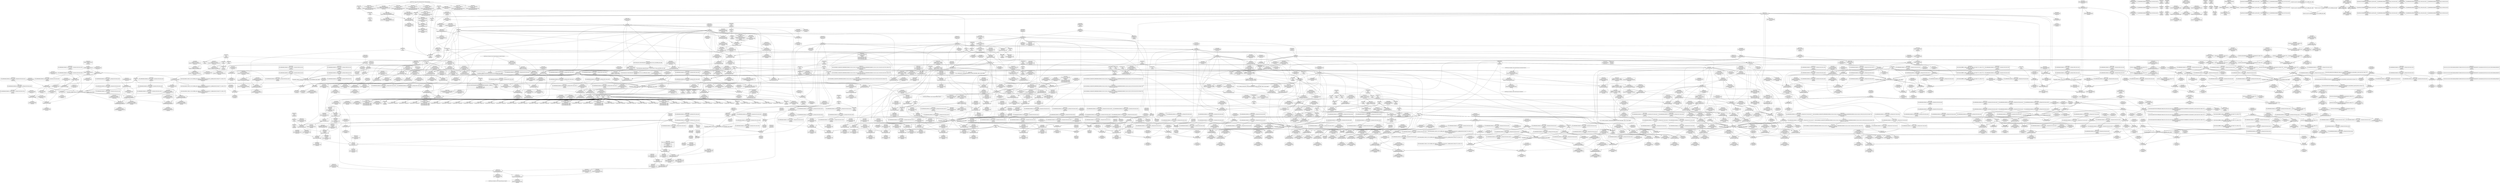 digraph {
	CE0x5698970 [shape=record,shape=Mrecord,label="{CE0x5698970|__preempt_count_sub:tmp|*SummSource*}"]
	CE0x561a670 [shape=record,shape=Mrecord,label="{CE0x561a670|rcu_read_lock:tmp3}"]
	CE0x55930d0 [shape=record,shape=Mrecord,label="{CE0x55930d0|sock_has_perm:tmp9|security/selinux/hooks.c,3969|*SummSink*}"]
	CE0x562aef0 [shape=record,shape=Mrecord,label="{CE0x562aef0|_call_void_mcount()_#3}"]
	CE0x5626ac0 [shape=record,shape=Mrecord,label="{CE0x5626ac0|rcu_read_unlock:tmp21|include/linux/rcupdate.h,935|*SummSink*}"]
	CE0x561f670 [shape=record,shape=Mrecord,label="{CE0x561f670|GLOBAL:rcu_read_lock.__warned|Global_var:rcu_read_lock.__warned}"]
	CE0x56a58f0 [shape=record,shape=Mrecord,label="{CE0x56a58f0|GLOBAL:lock_acquire|*Constant*|*SummSink*}"]
	CE0x565f680 [shape=record,shape=Mrecord,label="{CE0x565f680|rcu_lock_release:tmp1}"]
	CE0x5690b50 [shape=record,shape=Mrecord,label="{CE0x5690b50|__preempt_count_sub:sub|./arch/x86/include/asm/preempt.h,77|*SummSink*}"]
	CE0x56080f0 [shape=record,shape=Mrecord,label="{CE0x56080f0|16:_i32,_24:_i16,_:_CRE_24,26_|*MultipleSource*|*LoadInst*|security/selinux/hooks.c,3964|security/selinux/hooks.c,3964|security/selinux/hooks.c,3969}"]
	CE0x5601a60 [shape=record,shape=Mrecord,label="{CE0x5601a60|avc_has_perm:tclass|Function::avc_has_perm&Arg::tclass::|*SummSink*}"]
	CE0x55fd990 [shape=record,shape=Mrecord,label="{CE0x55fd990|sock_has_perm:tmp15|security/selinux/hooks.c,3974|*SummSink*}"]
	CE0x55bfc10 [shape=record,shape=Mrecord,label="{CE0x55bfc10|8:_%struct.sock*,_:_SCME_18,20_|*MultipleSource*|security/selinux/hooks.c, 3966|security/selinux/hooks.c,3966|security/selinux/hooks.c,3966}"]
	CE0x56940f0 [shape=record,shape=Mrecord,label="{CE0x56940f0|rcu_lock_release:tmp4|include/linux/rcupdate.h,423|*SummSource*}"]
	CE0x5586f20 [shape=record,shape=Mrecord,label="{CE0x5586f20|selinux_socket_sendmsg:sock|Function::selinux_socket_sendmsg&Arg::sock::|*SummSource*}"]
	CE0x55f6770 [shape=record,shape=Mrecord,label="{CE0x55f6770|i64*_getelementptr_inbounds_(_13_x_i64_,_13_x_i64_*___llvm_gcov_ctr126,_i64_0,_i64_12)|*Constant*|*SummSource*}"]
	CE0x565b9a0 [shape=record,shape=Mrecord,label="{CE0x565b9a0|GLOBAL:__llvm_gcov_ctr132|Global_var:__llvm_gcov_ctr132}"]
	CE0x565f270 [shape=record,shape=Mrecord,label="{CE0x565f270|rcu_read_unlock:tmp|*SummSink*}"]
	CE0x55ef680 [shape=record,shape=Mrecord,label="{CE0x55ef680|task_sid:tmp20|security/selinux/hooks.c,208}"]
	CE0x5632d60 [shape=record,shape=Mrecord,label="{CE0x5632d60|i64*_getelementptr_inbounds_(_4_x_i64_,_4_x_i64_*___llvm_gcov_ctr130,_i64_0,_i64_0)|*Constant*}"]
	CE0x5601fd0 [shape=record,shape=Mrecord,label="{CE0x5601fd0|sock_has_perm:tmp10|security/selinux/hooks.c,3969}"]
	CE0x5651e10 [shape=record,shape=Mrecord,label="{CE0x5651e10|i64*_getelementptr_inbounds_(_11_x_i64_,_11_x_i64_*___llvm_gcov_ctr127,_i64_0,_i64_8)|*Constant*|*SummSink*}"]
	CE0x5578cc0 [shape=record,shape=Mrecord,label="{CE0x5578cc0|selinux_socket_sendmsg:call|security/selinux/hooks.c,4215|*SummSource*}"]
	CE0x565b600 [shape=record,shape=Mrecord,label="{CE0x565b600|i64*_getelementptr_inbounds_(_4_x_i64_,_4_x_i64_*___llvm_gcov_ctr134,_i64_0,_i64_1)|*Constant*|*SummSink*}"]
	CE0x559faf0 [shape=record,shape=Mrecord,label="{CE0x559faf0|cred_sid:sid|security/selinux/hooks.c,197}"]
	CE0x5610350 [shape=record,shape=Mrecord,label="{CE0x5610350|sock_has_perm:tmp20|security/selinux/hooks.c,3977|*SummSource*}"]
	CE0x559e2e0 [shape=record,shape=Mrecord,label="{CE0x559e2e0|_call_void_mcount()_#3}"]
	CE0x5619860 [shape=record,shape=Mrecord,label="{CE0x5619860|task_sid:call|security/selinux/hooks.c,208|*SummSink*}"]
	CE0x55a0120 [shape=record,shape=Mrecord,label="{CE0x55a0120|sock_has_perm:tmp1|*SummSource*}"]
	CE0x55f74e0 [shape=record,shape=Mrecord,label="{CE0x55f74e0|task_sid:call7|security/selinux/hooks.c,208|*SummSource*}"]
	CE0x5621770 [shape=record,shape=Mrecord,label="{CE0x5621770|i64_3|*Constant*|*SummSink*}"]
	CE0x560bfc0 [shape=record,shape=Mrecord,label="{CE0x560bfc0|sock_has_perm:tmp5|security/selinux/hooks.c,3966|*SummSink*}"]
	CE0x56265d0 [shape=record,shape=Mrecord,label="{CE0x56265d0|i64_7|*Constant*}"]
	CE0x562a290 [shape=record,shape=Mrecord,label="{CE0x562a290|__rcu_read_lock:do.body}"]
	CE0x557ea70 [shape=record,shape=Mrecord,label="{CE0x557ea70|get_current:tmp3}"]
	CE0x55b61d0 [shape=record,shape=Mrecord,label="{CE0x55b61d0|_ret_i32_%retval.0,_!dbg_!27740|security/selinux/hooks.c,3977|*SummSource*}"]
	CE0x55ab510 [shape=record,shape=Mrecord,label="{CE0x55ab510|i64*_getelementptr_inbounds_(_6_x_i64_,_6_x_i64_*___llvm_gcov_ctr327,_i64_0,_i64_4)|*Constant*|*SummSink*}"]
	CE0x55a9330 [shape=record,shape=Mrecord,label="{CE0x55a9330|task_sid:tmp9|security/selinux/hooks.c,208}"]
	CE0x562bb00 [shape=record,shape=Mrecord,label="{CE0x562bb00|i64*_getelementptr_inbounds_(_4_x_i64_,_4_x_i64_*___llvm_gcov_ctr133,_i64_0,_i64_0)|*Constant*|*SummSource*}"]
	CE0x56459e0 [shape=record,shape=Mrecord,label="{CE0x56459e0|rcu_lock_acquire:entry|*SummSource*}"]
	CE0x558b700 [shape=record,shape=Mrecord,label="{CE0x558b700|16:_i32,_24:_i16,_:_CRE_16,20_|*MultipleSource*|*LoadInst*|security/selinux/hooks.c,3964|security/selinux/hooks.c,3964|security/selinux/hooks.c,3969}"]
	CE0x568edf0 [shape=record,shape=Mrecord,label="{CE0x568edf0|rcu_lock_acquire:indirectgoto|*SummSource*}"]
	CE0x56539f0 [shape=record,shape=Mrecord,label="{CE0x56539f0|i64*_getelementptr_inbounds_(_11_x_i64_,_11_x_i64_*___llvm_gcov_ctr127,_i64_0,_i64_9)|*Constant*}"]
	CE0x5602790 [shape=record,shape=Mrecord,label="{CE0x5602790|task_sid:do.body5|*SummSink*}"]
	CE0x5602da0 [shape=record,shape=Mrecord,label="{CE0x5602da0|8:_%struct.sock*,_:_SCME_24,25_}"]
	CE0x56668a0 [shape=record,shape=Mrecord,label="{CE0x56668a0|rcu_lock_release:tmp2|*SummSource*}"]
	CE0x56a7b90 [shape=record,shape=Mrecord,label="{CE0x56a7b90|rcu_lock_release:__here}"]
	CE0x558aed0 [shape=record,shape=Mrecord,label="{CE0x558aed0|i32_2|*Constant*|*SummSource*}"]
	CE0x7346510 [shape=record,shape=Mrecord,label="{CE0x7346510|GLOBAL:sock_has_perm|*Constant*}"]
	CE0x568f9d0 [shape=record,shape=Mrecord,label="{CE0x568f9d0|__rcu_read_unlock:do.body}"]
	CE0x5652280 [shape=record,shape=Mrecord,label="{CE0x5652280|i8*_getelementptr_inbounds_(_25_x_i8_,_25_x_i8_*_.str45,_i32_0,_i32_0)|*Constant*|*SummSource*}"]
	CE0x5583950 [shape=record,shape=Mrecord,label="{CE0x5583950|selinux_socket_sendmsg:tmp3|*SummSource*}"]
	CE0x55ffa00 [shape=record,shape=Mrecord,label="{CE0x55ffa00|sock_has_perm:tmp17|security/selinux/hooks.c,3976|*SummSink*}"]
	CE0x5646bc0 [shape=record,shape=Mrecord,label="{CE0x5646bc0|rcu_read_unlock:tmp8|include/linux/rcupdate.h,933|*SummSink*}"]
	CE0x55f68e0 [shape=record,shape=Mrecord,label="{CE0x55f68e0|task_sid:tmp26|security/selinux/hooks.c,208|*SummSource*}"]
	CE0x5646990 [shape=record,shape=Mrecord,label="{CE0x5646990|rcu_read_lock:if.end|*SummSource*}"]
	CE0x56176d0 [shape=record,shape=Mrecord,label="{CE0x56176d0|GLOBAL:rcu_read_lock|*Constant*|*SummSink*}"]
	CE0x5600fa0 [shape=record,shape=Mrecord,label="{CE0x5600fa0|i64_5|*Constant*}"]
	CE0x55ff8d0 [shape=record,shape=Mrecord,label="{CE0x55ff8d0|sock_has_perm:tmp17|security/selinux/hooks.c,3976|*SummSource*}"]
	CE0x56a6ca0 [shape=record,shape=Mrecord,label="{CE0x56a6ca0|_call_void_mcount()_#3|*SummSink*}"]
	CE0x5603750 [shape=record,shape=Mrecord,label="{CE0x5603750|8:_%struct.sock*,_:_SCME_32,33_}"]
	CE0x566cfa0 [shape=record,shape=Mrecord,label="{CE0x566cfa0|_call_void_lockdep_rcu_suspicious(i8*_getelementptr_inbounds_(_25_x_i8_,_25_x_i8_*_.str45,_i32_0,_i32_0),_i32_934,_i8*_getelementptr_inbounds_(_44_x_i8_,_44_x_i8_*_.str47,_i32_0,_i32_0))_#10,_!dbg_!27726|include/linux/rcupdate.h,933|*SummSink*}"]
	CE0x5628880 [shape=record,shape=Mrecord,label="{CE0x5628880|_ret_void,_!dbg_!27717|include/linux/rcupdate.h,424}"]
	CE0x5698760 [shape=record,shape=Mrecord,label="{CE0x5698760|__preempt_count_sub:tmp|*SummSink*}"]
	CE0x55c0400 [shape=record,shape=Mrecord,label="{CE0x55c0400|sock_has_perm:ad|security/selinux/hooks.c, 3965|*SummSource*}"]
	CE0x5665c40 [shape=record,shape=Mrecord,label="{CE0x5665c40|rcu_read_unlock:do.end|*SummSink*}"]
	CE0x559f670 [shape=record,shape=Mrecord,label="{CE0x559f670|task_sid:tmp13|security/selinux/hooks.c,208|*SummSource*}"]
	CE0x559ebe0 [shape=record,shape=Mrecord,label="{CE0x559ebe0|i32_59|*Constant*|*SummSource*}"]
	CE0x558a4f0 [shape=record,shape=Mrecord,label="{CE0x558a4f0|_call_void_lock_release(%struct.lockdep_map*_%map,_i32_1,_i64_ptrtoint_(i8*_blockaddress(_rcu_lock_release,_%__here)_to_i64))_#10,_!dbg_!27716|include/linux/rcupdate.h,423|*SummSource*}"]
	CE0x5601540 [shape=record,shape=Mrecord,label="{CE0x5601540|rcu_read_lock:tmp10|include/linux/rcupdate.h,882}"]
	CE0x55988f0 [shape=record,shape=Mrecord,label="{CE0x55988f0|_ret_i32_%retval.0,_!dbg_!27728|security/selinux/avc.c,775|*SummSink*}"]
	CE0x562b130 [shape=record,shape=Mrecord,label="{CE0x562b130|rcu_lock_acquire:tmp4|include/linux/rcupdate.h,418|*SummSink*}"]
	CE0x565d600 [shape=record,shape=Mrecord,label="{CE0x565d600|rcu_lock_acquire:bb|*SummSink*}"]
	CE0x55f7d50 [shape=record,shape=Mrecord,label="{CE0x55f7d50|cred_sid:entry|*SummSink*}"]
	CE0x566b000 [shape=record,shape=Mrecord,label="{CE0x566b000|rcu_read_unlock:tmp19|include/linux/rcupdate.h,933|*SummSink*}"]
	CE0x557d560 [shape=record,shape=Mrecord,label="{CE0x557d560|cred_sid:sid|security/selinux/hooks.c,197|*SummSink*}"]
	CE0x55ad890 [shape=record,shape=Mrecord,label="{CE0x55ad890|sock_has_perm:tmp13|security/selinux/hooks.c,3972}"]
	CE0x56061c0 [shape=record,shape=Mrecord,label="{CE0x56061c0|_ret_i32_%call7,_!dbg_!27749|security/selinux/hooks.c,210|*SummSink*}"]
	CE0x55ee1e0 [shape=record,shape=Mrecord,label="{CE0x55ee1e0|i32_208|*Constant*|*SummSource*}"]
	CE0x55aaab0 [shape=record,shape=Mrecord,label="{CE0x55aaab0|_call_void_mcount()_#3}"]
	CE0x561afb0 [shape=record,shape=Mrecord,label="{CE0x561afb0|cred_sid:tmp2|*SummSink*}"]
	CE0x5665f80 [shape=record,shape=Mrecord,label="{CE0x5665f80|_call_void_mcount()_#3}"]
	CE0x56c5ba0 [shape=record,shape=Mrecord,label="{CE0x56c5ba0|__preempt_count_add:tmp1|*SummSink*}"]
	CE0x56202d0 [shape=record,shape=Mrecord,label="{CE0x56202d0|rcu_read_lock:tmp2|*SummSink*}"]
	CE0x56a2910 [shape=record,shape=Mrecord,label="{CE0x56a2910|i64*_getelementptr_inbounds_(_4_x_i64_,_4_x_i64_*___llvm_gcov_ctr134,_i64_0,_i64_0)|*Constant*|*SummSource*}"]
	CE0x5581890 [shape=record,shape=Mrecord,label="{CE0x5581890|sock_has_perm:bb|*SummSource*}"]
	CE0x55a5c40 [shape=record,shape=Mrecord,label="{CE0x55a5c40|task_sid:tobool1|security/selinux/hooks.c,208|*SummSink*}"]
	CE0x5666bc0 [shape=record,shape=Mrecord,label="{CE0x5666bc0|rcu_read_unlock:land.lhs.true|*SummSink*}"]
	CE0x557a240 [shape=record,shape=Mrecord,label="{CE0x557a240|i32_5|*Constant*|*SummSink*}"]
	CE0x565e580 [shape=record,shape=Mrecord,label="{CE0x565e580|COLLAPSED:_GCMRE___llvm_gcov_ctr132_internal_global_11_x_i64_zeroinitializer:_elem_0:default:}"]
	CE0x56a6680 [shape=record,shape=Mrecord,label="{CE0x56a6680|__preempt_count_add:entry}"]
	CE0x558c650 [shape=record,shape=Mrecord,label="{CE0x558c650|get_current:tmp}"]
	CE0x55aecb0 [shape=record,shape=Mrecord,label="{CE0x55aecb0|i8_2|*Constant*}"]
	CE0x55820e0 [shape=record,shape=Mrecord,label="{CE0x55820e0|avc_has_perm:requested|Function::avc_has_perm&Arg::requested::|*SummSink*}"]
	CE0x5609a10 [shape=record,shape=Mrecord,label="{CE0x5609a10|sock_has_perm:tmp8|security/selinux/hooks.c,3969}"]
	CE0x55c4be0 [shape=record,shape=Mrecord,label="{CE0x55c4be0|rcu_read_lock:tmp11|include/linux/rcupdate.h,882}"]
	CE0x55f6ad0 [shape=record,shape=Mrecord,label="{CE0x55f6ad0|task_sid:call7|security/selinux/hooks.c,208}"]
	CE0x5582ce0 [shape=record,shape=Mrecord,label="{CE0x5582ce0|selinux_socket_sendmsg:tmp4|*LoadInst*|security/selinux/hooks.c,4215|*SummSource*}"]
	CE0x55ef7a0 [shape=record,shape=Mrecord,label="{CE0x55ef7a0|task_sid:tmp21|security/selinux/hooks.c,208}"]
	CE0x562b0c0 [shape=record,shape=Mrecord,label="{CE0x562b0c0|rcu_lock_acquire:tmp4|include/linux/rcupdate.h,418|*SummSource*}"]
	CE0x5641990 [shape=record,shape=Mrecord,label="{CE0x5641990|rcu_read_lock:land.lhs.true}"]
	CE0x561e360 [shape=record,shape=Mrecord,label="{CE0x561e360|0:_i8,_:_GCMR_rcu_read_lock.__warned_internal_global_i8_0,_section_.data.unlikely_,_align_1:_elem_0:default:}"]
	CE0x5699880 [shape=record,shape=Mrecord,label="{CE0x5699880|__rcu_read_unlock:tmp6|include/linux/rcupdate.h,245|*SummSink*}"]
	CE0x559cc10 [shape=record,shape=Mrecord,label="{CE0x559cc10|sock_has_perm:tmp8|security/selinux/hooks.c,3969|*SummSource*}"]
	CE0x560b0a0 [shape=record,shape=Mrecord,label="{CE0x560b0a0|sock_has_perm:tmp12|security/selinux/hooks.c,3970|*SummSink*}"]
	CE0x562bfd0 [shape=record,shape=Mrecord,label="{CE0x562bfd0|__rcu_read_lock:tmp}"]
	CE0x55ae4a0 [shape=record,shape=Mrecord,label="{CE0x55ae4a0|sock_has_perm:type|security/selinux/hooks.c,3972|*SummSource*}"]
	CE0x5605870 [shape=record,shape=Mrecord,label="{CE0x5605870|GLOBAL:task_sid|*Constant*|*SummSink*}"]
	CE0x5645490 [shape=record,shape=Mrecord,label="{CE0x5645490|rcu_read_unlock:tmp7|include/linux/rcupdate.h,933|*SummSink*}"]
	CE0x5621640 [shape=record,shape=Mrecord,label="{CE0x5621640|i64_0|*Constant*}"]
	CE0x55a5a40 [shape=record,shape=Mrecord,label="{CE0x55a5a40|task_sid:tobool1|security/selinux/hooks.c,208|*SummSource*}"]
	CE0x55f0080 [shape=record,shape=Mrecord,label="{CE0x55f0080|task_sid:tmp19|security/selinux/hooks.c,208}"]
	CE0x5655a20 [shape=record,shape=Mrecord,label="{CE0x5655a20|rcu_read_lock:tmp19|include/linux/rcupdate.h,882|*SummSink*}"]
	CE0x5629350 [shape=record,shape=Mrecord,label="{CE0x5629350|__rcu_read_unlock:entry}"]
	CE0x563a090 [shape=record,shape=Mrecord,label="{CE0x563a090|__preempt_count_sub:val|Function::__preempt_count_sub&Arg::val::}"]
	CE0x568e5e0 [shape=record,shape=Mrecord,label="{CE0x568e5e0|__rcu_read_lock:bb|*SummSink*}"]
	CE0x5653a60 [shape=record,shape=Mrecord,label="{CE0x5653a60|i64*_getelementptr_inbounds_(_11_x_i64_,_11_x_i64_*___llvm_gcov_ctr127,_i64_0,_i64_9)|*Constant*|*SummSource*}"]
	CE0x56254e0 [shape=record,shape=Mrecord,label="{CE0x56254e0|task_sid:tmp13|security/selinux/hooks.c,208}"]
	CE0x55c1710 [shape=record,shape=Mrecord,label="{CE0x55c1710|i32_0|*Constant*}"]
	CE0x55f8fb0 [shape=record,shape=Mrecord,label="{CE0x55f8fb0|GLOBAL:rcu_read_unlock|*Constant*|*SummSource*}"]
	CE0x561f1d0 [shape=record,shape=Mrecord,label="{CE0x561f1d0|rcu_read_lock:tmp7|include/linux/rcupdate.h,882}"]
	CE0x5616a20 [shape=record,shape=Mrecord,label="{CE0x5616a20|rcu_read_lock:land.lhs.true2|*SummSource*}"]
	CE0x55f96f0 [shape=record,shape=Mrecord,label="{CE0x55f96f0|_ret_void,_!dbg_!27735|include/linux/rcupdate.h,938|*SummSource*}"]
	CE0x56988e0 [shape=record,shape=Mrecord,label="{CE0x56988e0|i64*_getelementptr_inbounds_(_4_x_i64_,_4_x_i64_*___llvm_gcov_ctr129,_i64_0,_i64_0)|*Constant*|*SummSink*}"]
	CE0x5619420 [shape=record,shape=Mrecord,label="{CE0x5619420|rcu_read_unlock:tmp1|*SummSink*}"]
	CE0x566b400 [shape=record,shape=Mrecord,label="{CE0x566b400|rcu_read_unlock:tmp20|include/linux/rcupdate.h,933|*SummSource*}"]
	CE0x55edd90 [shape=record,shape=Mrecord,label="{CE0x55edd90|sock_has_perm:tmp2|*LoadInst*|security/selinux/hooks.c,3964|*SummSink*}"]
	CE0x56908c0 [shape=record,shape=Mrecord,label="{CE0x56908c0|__preempt_count_add:do.end|*SummSink*}"]
	CE0x55fd080 [shape=record,shape=Mrecord,label="{CE0x55fd080|sock_has_perm:u2|security/selinux/hooks.c,3974|*SummSink*}"]
	CE0x5693af0 [shape=record,shape=Mrecord,label="{CE0x5693af0|i64*_getelementptr_inbounds_(_4_x_i64_,_4_x_i64_*___llvm_gcov_ctr133,_i64_0,_i64_3)|*Constant*}"]
	CE0x56a4bc0 [shape=record,shape=Mrecord,label="{CE0x56a4bc0|i64*_getelementptr_inbounds_(_4_x_i64_,_4_x_i64_*___llvm_gcov_ctr133,_i64_0,_i64_3)|*Constant*|*SummSink*}"]
	CE0x561db50 [shape=record,shape=Mrecord,label="{CE0x561db50|task_sid:tmp9|security/selinux/hooks.c,208|*SummSink*}"]
	CE0x55f6c70 [shape=record,shape=Mrecord,label="{CE0x55f6c70|task_sid:tmp27|security/selinux/hooks.c,208|*SummSource*}"]
	CE0x565fdc0 [shape=record,shape=Mrecord,label="{CE0x565fdc0|rcu_read_unlock:call|include/linux/rcupdate.h,933|*SummSource*}"]
	CE0x5589100 [shape=record,shape=Mrecord,label="{CE0x5589100|GLOBAL:current_task|Global_var:current_task|*SummSource*}"]
	CE0x560a9a0 [shape=record,shape=Mrecord,label="{CE0x560a9a0|sock_has_perm:tmp11|security/selinux/hooks.c,3970|*SummSink*}"]
	CE0x561df40 [shape=record,shape=Mrecord,label="{CE0x561df40|rcu_read_lock:tmp8|include/linux/rcupdate.h,882}"]
	CE0x55fc970 [shape=record,shape=Mrecord,label="{CE0x55fc970|sock_has_perm:net1|security/selinux/hooks.c,3973}"]
	CE0x568f3d0 [shape=record,shape=Mrecord,label="{CE0x568f3d0|rcu_lock_release:tmp7}"]
	CE0x566d780 [shape=record,shape=Mrecord,label="{CE0x566d780|i32_934|*Constant*}"]
	CE0x5629fc0 [shape=record,shape=Mrecord,label="{CE0x5629fc0|__rcu_read_lock:do.end}"]
	CE0x560c9a0 [shape=record,shape=Mrecord,label="{CE0x560c9a0|__preempt_count_add:tmp7|./arch/x86/include/asm/preempt.h,73|*SummSource*}"]
	CE0x564e730 [shape=record,shape=Mrecord,label="{CE0x564e730|i64_7|*Constant*}"]
	CE0x5630390 [shape=record,shape=Mrecord,label="{CE0x5630390|i64*_getelementptr_inbounds_(_4_x_i64_,_4_x_i64_*___llvm_gcov_ctr130,_i64_0,_i64_3)|*Constant*}"]
	CE0x557ab30 [shape=record,shape=Mrecord,label="{CE0x557ab30|selinux_socket_sendmsg:sock|Function::selinux_socket_sendmsg&Arg::sock::}"]
	CE0x564eee0 [shape=record,shape=Mrecord,label="{CE0x564eee0|rcu_read_unlock:tmp12|include/linux/rcupdate.h,933|*SummSource*}"]
	CE0x56a9af0 [shape=record,shape=Mrecord,label="{CE0x56a9af0|__rcu_read_lock:bb|*SummSource*}"]
	CE0x561b4f0 [shape=record,shape=Mrecord,label="{CE0x561b4f0|GLOBAL:task_sid.__warned|Global_var:task_sid.__warned}"]
	CE0x5599310 [shape=record,shape=Mrecord,label="{CE0x5599310|sock_has_perm:cleanup|*SummSink*}"]
	CE0x560c230 [shape=record,shape=Mrecord,label="{CE0x560c230|i8_0|*Constant*|*SummSource*}"]
	CE0x55f7bc0 [shape=record,shape=Mrecord,label="{CE0x55f7bc0|cred_sid:entry|*SummSource*}"]
	CE0x5618f20 [shape=record,shape=Mrecord,label="{CE0x5618f20|task_sid:do.end|*SummSource*}"]
	CE0x563ed70 [shape=record,shape=Mrecord,label="{CE0x563ed70|rcu_read_lock:if.then|*SummSource*}"]
	CE0x557d1c0 [shape=record,shape=Mrecord,label="{CE0x557d1c0|cred_sid:sid|security/selinux/hooks.c,197|*SummSource*}"]
	CE0x5660cf0 [shape=record,shape=Mrecord,label="{CE0x5660cf0|rcu_read_unlock:tmp4|include/linux/rcupdate.h,933|*SummSource*}"]
	CE0x5575450 [shape=record,shape=Mrecord,label="{CE0x5575450|selinux_socket_sendmsg:call1|security/selinux/hooks.c,4215}"]
	CE0x55a83e0 [shape=record,shape=Mrecord,label="{CE0x55a83e0|__rcu_read_lock:tmp7|include/linux/rcupdate.h,240}"]
	CE0x56102e0 [shape=record,shape=Mrecord,label="{CE0x56102e0|sock_has_perm:tmp20|security/selinux/hooks.c,3977}"]
	CE0x557ac90 [shape=record,shape=Mrecord,label="{CE0x557ac90|i64_1|*Constant*|*SummSource*}"]
	CE0x5578760 [shape=record,shape=Mrecord,label="{CE0x5578760|selinux_socket_sendmsg:tmp1|*SummSink*}"]
	CE0x55f94b0 [shape=record,shape=Mrecord,label="{CE0x55f94b0|_ret_void,_!dbg_!27735|include/linux/rcupdate.h,938}"]
	CE0x5582390 [shape=record,shape=Mrecord,label="{CE0x5582390|avc_has_perm:auditdata|Function::avc_has_perm&Arg::auditdata::|*SummSource*}"]
	CE0x560f7b0 [shape=record,shape=Mrecord,label="{CE0x560f7b0|sock_has_perm:tmp18|security/selinux/hooks.c,3977}"]
	CE0x5642400 [shape=record,shape=Mrecord,label="{CE0x5642400|rcu_read_unlock:tmp5|include/linux/rcupdate.h,933|*SummSource*}"]
	CE0x560b480 [shape=record,shape=Mrecord,label="{CE0x560b480|i64*_getelementptr_inbounds_(_6_x_i64_,_6_x_i64_*___llvm_gcov_ctr327,_i64_0,_i64_4)|*Constant*|*SummSource*}"]
	CE0x562c2d0 [shape=record,shape=Mrecord,label="{CE0x562c2d0|__preempt_count_add:tmp2|*SummSource*}"]
	CE0x56189a0 [shape=record,shape=Mrecord,label="{CE0x56189a0|task_sid:tmp4|*LoadInst*|security/selinux/hooks.c,208|*SummSink*}"]
	CE0x55f4a50 [shape=record,shape=Mrecord,label="{CE0x55f4a50|task_sid:tmp23|security/selinux/hooks.c,208|*SummSource*}"]
	CE0x569a740 [shape=record,shape=Mrecord,label="{CE0x569a740|i64*_getelementptr_inbounds_(_4_x_i64_,_4_x_i64_*___llvm_gcov_ctr135,_i64_0,_i64_0)|*Constant*}"]
	CE0x5587f40 [shape=record,shape=Mrecord,label="{CE0x5587f40|task_sid:tmp3|*SummSource*}"]
	CE0x5586c30 [shape=record,shape=Mrecord,label="{CE0x5586c30|GLOBAL:current_task|Global_var:current_task}"]
	CE0x5597510 [shape=record,shape=Mrecord,label="{CE0x5597510|selinux_socket_sendmsg:entry}"]
	CE0x5691970 [shape=record,shape=Mrecord,label="{CE0x5691970|_ret_void,_!dbg_!27720|./arch/x86/include/asm/preempt.h,78}"]
	CE0x55edb80 [shape=record,shape=Mrecord,label="{CE0x55edb80|sock_has_perm:tmp2|*LoadInst*|security/selinux/hooks.c,3964|*SummSource*}"]
	CE0x561f9d0 [shape=record,shape=Mrecord,label="{CE0x561f9d0|cred_sid:tmp1}"]
	CE0x5694160 [shape=record,shape=Mrecord,label="{CE0x5694160|rcu_lock_release:tmp4|include/linux/rcupdate.h,423|*SummSink*}"]
	CE0x5661c70 [shape=record,shape=Mrecord,label="{CE0x5661c70|GLOBAL:__llvm_gcov_ctr132|Global_var:__llvm_gcov_ctr132|*SummSink*}"]
	CE0x560ff70 [shape=record,shape=Mrecord,label="{CE0x560ff70|sock_has_perm:tmp19|security/selinux/hooks.c,3977|*SummSink*}"]
	CE0x5654510 [shape=record,shape=Mrecord,label="{CE0x5654510|rcu_read_lock:tmp18|include/linux/rcupdate.h,882}"]
	CE0x5627200 [shape=record,shape=Mrecord,label="{CE0x5627200|rcu_read_unlock:tmp22|include/linux/rcupdate.h,935|*SummSink*}"]
	CE0x56597a0 [shape=record,shape=Mrecord,label="{CE0x56597a0|0:_i8,_:_GCMR_rcu_read_unlock.__warned_internal_global_i8_0,_section_.data.unlikely_,_align_1:_elem_0:default:}"]
	CE0x55c35e0 [shape=record,shape=Mrecord,label="{CE0x55c35e0|i64*_getelementptr_inbounds_(_13_x_i64_,_13_x_i64_*___llvm_gcov_ctr126,_i64_0,_i64_0)|*Constant*|*SummSink*}"]
	CE0x55a4e10 [shape=record,shape=Mrecord,label="{CE0x55a4e10|rcu_read_lock:tmp16|include/linux/rcupdate.h,882}"]
	CE0x558b1f0 [shape=record,shape=Mrecord,label="{CE0x558b1f0|sock_has_perm:sid|security/selinux/hooks.c,3969|*SummSource*}"]
	CE0x55c1c50 [shape=record,shape=Mrecord,label="{CE0x55c1c50|rcu_read_lock:tmp|*SummSource*}"]
	CE0x56c5050 [shape=record,shape=Mrecord,label="{CE0x56c5050|_call_void_mcount()_#3}"]
	CE0x5642230 [shape=record,shape=Mrecord,label="{CE0x5642230|rcu_lock_acquire:tmp2}"]
	CE0x560a470 [shape=record,shape=Mrecord,label="{CE0x560a470|i64*_getelementptr_inbounds_(_6_x_i64_,_6_x_i64_*___llvm_gcov_ctr327,_i64_0,_i64_3)|*Constant*}"]
	CE0x55f63d0 [shape=record,shape=Mrecord,label="{CE0x55f63d0|i64*_getelementptr_inbounds_(_13_x_i64_,_13_x_i64_*___llvm_gcov_ctr126,_i64_0,_i64_12)|*Constant*}"]
	CE0x5628ae0 [shape=record,shape=Mrecord,label="{CE0x5628ae0|_ret_void,_!dbg_!27717|include/linux/rcupdate.h,424|*SummSink*}"]
	CE0x5639ff0 [shape=record,shape=Mrecord,label="{CE0x5639ff0|__preempt_count_add:tmp1|*SummSource*}"]
	CE0x5602570 [shape=record,shape=Mrecord,label="{CE0x5602570|cred_sid:tmp4|*LoadInst*|security/selinux/hooks.c,196|*SummSource*}"]
	CE0x56239b0 [shape=record,shape=Mrecord,label="{CE0x56239b0|task_sid:do.end6|*SummSink*}"]
	CE0x565ec20 [shape=record,shape=Mrecord,label="{CE0x565ec20|_call_void_mcount()_#3}"]
	CE0x561ac50 [shape=record,shape=Mrecord,label="{CE0x561ac50|task_sid:tobool|security/selinux/hooks.c,208}"]
	CE0x56589c0 [shape=record,shape=Mrecord,label="{CE0x56589c0|rcu_lock_acquire:tmp5|include/linux/rcupdate.h,418|*SummSource*}"]
	CE0x55f0780 [shape=record,shape=Mrecord,label="{CE0x55f0780|task_sid:tmp19|security/selinux/hooks.c,208|*SummSink*}"]
	CE0x5573ae0 [shape=record,shape=Mrecord,label="{CE0x5573ae0|sock_has_perm:entry|*SummSource*}"]
	CE0x5624d30 [shape=record,shape=Mrecord,label="{CE0x5624d30|__rcu_read_unlock:tmp4|include/linux/rcupdate.h,244|*SummSink*}"]
	CE0x558a790 [shape=record,shape=Mrecord,label="{CE0x558a790|i32_1|*Constant*}"]
	CE0x5637cc0 [shape=record,shape=Mrecord,label="{CE0x5637cc0|__preempt_count_sub:do.body}"]
	CE0x563e8f0 [shape=record,shape=Mrecord,label="{CE0x563e8f0|_call_void_mcount()_#3|*SummSink*}"]
	CE0x55ff640 [shape=record,shape=Mrecord,label="{CE0x55ff640|sock_has_perm:sclass|security/selinux/hooks.c,3976|*SummSink*}"]
	CE0x5623320 [shape=record,shape=Mrecord,label="{CE0x5623320|rcu_read_lock:tmp1|*SummSource*}"]
	CE0x56a4e70 [shape=record,shape=Mrecord,label="{CE0x56a4e70|rcu_lock_release:tmp6|*SummSink*}"]
	CE0x5584f10 [shape=record,shape=Mrecord,label="{CE0x5584f10|8:_%struct.sock*,_:_SCME_16,18_|*MultipleSource*|security/selinux/hooks.c, 3966|security/selinux/hooks.c,3966|security/selinux/hooks.c,3966}"]
	CE0x561a8d0 [shape=record,shape=Mrecord,label="{CE0x561a8d0|rcu_read_lock:tmp3|*SummSink*}"]
	CE0x5623760 [shape=record,shape=Mrecord,label="{CE0x5623760|task_sid:bb|*SummSink*}"]
	CE0x55f5b60 [shape=record,shape=Mrecord,label="{CE0x55f5b60|task_sid:tmp25|security/selinux/hooks.c,208|*SummSource*}"]
	CE0x5622070 [shape=record,shape=Mrecord,label="{CE0x5622070|task_sid:do.body|*SummSink*}"]
	CE0x56091b0 [shape=record,shape=Mrecord,label="{CE0x56091b0|i64_2|*Constant*|*SummSink*}"]
	CE0x565abc0 [shape=record,shape=Mrecord,label="{CE0x565abc0|_call_void_asm_sideeffect_,_memory_,_dirflag_,_fpsr_,_flags_()_#3,_!dbg_!27714,_!srcloc_!27715|include/linux/rcupdate.h,239}"]
	CE0x55f41b0 [shape=record,shape=Mrecord,label="{CE0x55f41b0|i64*_getelementptr_inbounds_(_13_x_i64_,_13_x_i64_*___llvm_gcov_ctr126,_i64_0,_i64_10)|*Constant*}"]
	CE0x56a4f70 [shape=record,shape=Mrecord,label="{CE0x56a4f70|_call_void___preempt_count_sub(i32_1)_#10,_!dbg_!27715|include/linux/rcupdate.h,244}"]
	CE0x562a6d0 [shape=record,shape=Mrecord,label="{CE0x562a6d0|__rcu_read_lock:tmp4|include/linux/rcupdate.h,239}"]
	CE0x5662ee0 [shape=record,shape=Mrecord,label="{CE0x5662ee0|rcu_lock_release:tmp3|*SummSource*}"]
	CE0x55ff310 [shape=record,shape=Mrecord,label="{CE0x55ff310|sock_has_perm:sclass|security/selinux/hooks.c,3976|*SummSource*}"]
	CE0x5620090 [shape=record,shape=Mrecord,label="{CE0x5620090|i64_3|*Constant*|*SummSource*}"]
	CE0x5641320 [shape=record,shape=Mrecord,label="{CE0x5641320|cred_sid:tmp6|security/selinux/hooks.c,197|*SummSink*}"]
	CE0x5600da0 [shape=record,shape=Mrecord,label="{CE0x5600da0|rcu_read_lock:tobool1|include/linux/rcupdate.h,882|*SummSource*}"]
	CE0x55f9020 [shape=record,shape=Mrecord,label="{CE0x55f9020|GLOBAL:rcu_read_unlock|*Constant*|*SummSink*}"]
	CE0x5659240 [shape=record,shape=Mrecord,label="{CE0x5659240|rcu_read_unlock:tmp14|include/linux/rcupdate.h,933|*SummSink*}"]
	CE0x557c460 [shape=record,shape=Mrecord,label="{CE0x557c460|rcu_read_unlock:tmp2}"]
	CE0x5619080 [shape=record,shape=Mrecord,label="{CE0x5619080|task_sid:do.body5}"]
	CE0x5641b00 [shape=record,shape=Mrecord,label="{CE0x5641b00|rcu_read_unlock:tmp9|include/linux/rcupdate.h,933}"]
	CE0x56ac730 [shape=record,shape=Mrecord,label="{CE0x56ac730|__rcu_read_unlock:bb}"]
	CE0x55bdf10 [shape=record,shape=Mrecord,label="{CE0x55bdf10|i64_4|*Constant*}"]
	CE0x5615810 [shape=record,shape=Mrecord,label="{CE0x5615810|GLOBAL:rcu_lock_map|Global_var:rcu_lock_map|*SummSource*}"]
	CE0x560af30 [shape=record,shape=Mrecord,label="{CE0x560af30|sock_has_perm:tmp12|security/selinux/hooks.c,3970|*SummSource*}"]
	CE0x5653bc0 [shape=record,shape=Mrecord,label="{CE0x5653bc0|i64*_getelementptr_inbounds_(_11_x_i64_,_11_x_i64_*___llvm_gcov_ctr127,_i64_0,_i64_9)|*Constant*|*SummSink*}"]
	CE0x56a4120 [shape=record,shape=Mrecord,label="{CE0x56a4120|rcu_lock_release:tmp5|include/linux/rcupdate.h,423|*SummSink*}"]
	CE0x56435c0 [shape=record,shape=Mrecord,label="{CE0x56435c0|GLOBAL:__llvm_gcov_ctr127|Global_var:__llvm_gcov_ctr127}"]
	CE0x561a9e0 [shape=record,shape=Mrecord,label="{CE0x561a9e0|_call_void_mcount()_#3}"]
	CE0x5598c80 [shape=record,shape=Mrecord,label="{CE0x5598c80|sock_has_perm:retval.0}"]
	CE0x56a7ea0 [shape=record,shape=Mrecord,label="{CE0x56a7ea0|_call_void_mcount()_#3|*SummSource*}"]
	CE0x55c2f30 [shape=record,shape=Mrecord,label="{CE0x55c2f30|i64*_getelementptr_inbounds_(_11_x_i64_,_11_x_i64_*___llvm_gcov_ctr132,_i64_0,_i64_1)|*Constant*|*SummSource*}"]
	CE0x55fe870 [shape=record,shape=Mrecord,label="{CE0x55fe870|avc_has_perm:entry|*SummSink*}"]
	CE0x560bc00 [shape=record,shape=Mrecord,label="{CE0x560bc00|sock_has_perm:tmp4|security/selinux/hooks.c,3966|*SummSink*}"]
	CE0x5640af0 [shape=record,shape=Mrecord,label="{CE0x5640af0|cred_sid:tmp6|security/selinux/hooks.c,197}"]
	CE0x561a830 [shape=record,shape=Mrecord,label="{CE0x561a830|rcu_read_lock:tmp3|*SummSource*}"]
	CE0x5652c50 [shape=record,shape=Mrecord,label="{CE0x5652c50|i32_883|*Constant*|*SummSource*}"]
	CE0x55c4160 [shape=record,shape=Mrecord,label="{CE0x55c4160|%struct.task_struct*_(%struct.task_struct**)*_asm_movq_%gs:$_1:P_,$0_,_r,im,_dirflag_,_fpsr_,_flags_|*SummSource*}"]
	CE0x55fc180 [shape=record,shape=Mrecord,label="{CE0x55fc180|sock_has_perm:u|security/selinux/hooks.c,3973|*SummSource*}"]
	CE0x5615a80 [shape=record,shape=Mrecord,label="{CE0x5615a80|GLOBAL:task_sid.__warned|Global_var:task_sid.__warned|*SummSink*}"]
	CE0x55f5760 [shape=record,shape=Mrecord,label="{CE0x55f5760|i64*_getelementptr_inbounds_(_13_x_i64_,_13_x_i64_*___llvm_gcov_ctr126,_i64_0,_i64_11)|*Constant*|*SummSink*}"]
	CE0x5609a80 [shape=record,shape=Mrecord,label="{CE0x5609a80|GLOBAL:__llvm_gcov_ctr327|Global_var:__llvm_gcov_ctr327}"]
	CE0x55f23f0 [shape=record,shape=Mrecord,label="{CE0x55f23f0|task_sid:tmp15|security/selinux/hooks.c,208}"]
	CE0x564f180 [shape=record,shape=Mrecord,label="{CE0x564f180|rcu_read_unlock:call3|include/linux/rcupdate.h,933}"]
	CE0x56a9a50 [shape=record,shape=Mrecord,label="{CE0x56a9a50|_call_void_mcount()_#3|*SummSource*}"]
	CE0x5585190 [shape=record,shape=Mrecord,label="{CE0x5585190|get_current:tmp3|*SummSink*}"]
	CE0x55f7550 [shape=record,shape=Mrecord,label="{CE0x55f7550|task_sid:call7|security/selinux/hooks.c,208|*SummSink*}"]
	CE0x56548e0 [shape=record,shape=Mrecord,label="{CE0x56548e0|rcu_read_lock:tmp18|include/linux/rcupdate.h,882|*SummSink*}"]
	CE0x55933f0 [shape=record,shape=Mrecord,label="{CE0x55933f0|32:_%struct.sock*,_:_CRE_40,48_|*MultipleSource*|Function::selinux_socket_sendmsg&Arg::sock::|security/selinux/hooks.c,4215}"]
	CE0x56335a0 [shape=record,shape=Mrecord,label="{CE0x56335a0|__preempt_count_sub:sub|./arch/x86/include/asm/preempt.h,77}"]
	CE0x5699810 [shape=record,shape=Mrecord,label="{CE0x5699810|__rcu_read_unlock:tmp6|include/linux/rcupdate.h,245}"]
	CE0x563bfa0 [shape=record,shape=Mrecord,label="{CE0x563bfa0|i64*_getelementptr_inbounds_(_4_x_i64_,_4_x_i64_*___llvm_gcov_ctr135,_i64_0,_i64_1)|*Constant*|*SummSink*}"]
	CE0x5604460 [shape=record,shape=Mrecord,label="{CE0x5604460|8:_%struct.sock*,_:_SCME_43,44_}"]
	CE0x5586b30 [shape=record,shape=Mrecord,label="{CE0x5586b30|GLOBAL:get_current|*Constant*}"]
	CE0x5626020 [shape=record,shape=Mrecord,label="{CE0x5626020|task_sid:tobool4|security/selinux/hooks.c,208|*SummSource*}"]
	CE0x5665b80 [shape=record,shape=Mrecord,label="{CE0x5665b80|rcu_read_unlock:do.end|*SummSource*}"]
	CE0x56003a0 [shape=record,shape=Mrecord,label="{CE0x56003a0|i32_(i32,_i32,_i16,_i32,_%struct.common_audit_data*)*_bitcast_(i32_(i32,_i32,_i16,_i32,_%struct.common_audit_data.495*)*_avc_has_perm_to_i32_(i32,_i32,_i16,_i32,_%struct.common_audit_data*)*)|*Constant*|*SummSink*}"]
	CE0x557b0b0 [shape=record,shape=Mrecord,label="{CE0x557b0b0|i64*_getelementptr_inbounds_(_2_x_i64_,_2_x_i64_*___llvm_gcov_ctr361,_i64_0,_i64_0)|*Constant*}"]
	CE0x5656900 [shape=record,shape=Mrecord,label="{CE0x5656900|i64*_getelementptr_inbounds_(_11_x_i64_,_11_x_i64_*___llvm_gcov_ctr127,_i64_0,_i64_10)|*Constant*|*SummSink*}"]
	CE0x5601930 [shape=record,shape=Mrecord,label="{CE0x5601930|avc_has_perm:tclass|Function::avc_has_perm&Arg::tclass::|*SummSource*}"]
	CE0x5663070 [shape=record,shape=Mrecord,label="{CE0x5663070|i64*_getelementptr_inbounds_(_4_x_i64_,_4_x_i64_*___llvm_gcov_ctr130,_i64_0,_i64_0)|*Constant*|*SummSink*}"]
	CE0x55bf220 [shape=record,shape=Mrecord,label="{CE0x55bf220|task_sid:tmp7|security/selinux/hooks.c,208|*SummSink*}"]
	CE0x5620260 [shape=record,shape=Mrecord,label="{CE0x5620260|rcu_read_lock:tmp2|*SummSource*}"]
	CE0x565d590 [shape=record,shape=Mrecord,label="{CE0x565d590|rcu_read_unlock:tmp10|include/linux/rcupdate.h,933|*SummSource*}"]
	CE0x5667640 [shape=record,shape=Mrecord,label="{CE0x5667640|GLOBAL:__preempt_count_add|*Constant*}"]
	CE0x56575a0 [shape=record,shape=Mrecord,label="{CE0x56575a0|cred_sid:bb|*SummSource*}"]
	CE0x559ac50 [shape=record,shape=Mrecord,label="{CE0x559ac50|sock_has_perm:sk_security|security/selinux/hooks.c,3964}"]
	CE0x55736d0 [shape=record,shape=Mrecord,label="{CE0x55736d0|selinux_socket_sendmsg:call|security/selinux/hooks.c,4215|*SummSink*}"]
	CE0x55fb740 [shape=record,shape=Mrecord,label="{CE0x55fb740|sock_has_perm:u|security/selinux/hooks.c,3973|*SummSink*}"]
	CE0x55f4650 [shape=record,shape=Mrecord,label="{CE0x55f4650|i64*_getelementptr_inbounds_(_13_x_i64_,_13_x_i64_*___llvm_gcov_ctr126,_i64_0,_i64_10)|*Constant*|*SummSink*}"]
	CE0x55be430 [shape=record,shape=Mrecord,label="{CE0x55be430|i64*_getelementptr_inbounds_(_11_x_i64_,_11_x_i64_*___llvm_gcov_ctr127,_i64_0,_i64_1)|*Constant*|*SummSink*}"]
	CE0x5577fc0 [shape=record,shape=Mrecord,label="{CE0x5577fc0|selinux_socket_sendmsg:tmp2|*SummSink*}"]
	CE0x5593bd0 [shape=record,shape=Mrecord,label="{CE0x5593bd0|selinux_socket_sendmsg:call|security/selinux/hooks.c,4215}"]
	CE0x5631ea0 [shape=record,shape=Mrecord,label="{CE0x5631ea0|i8*_undef|*Constant*}"]
	CE0x568fe90 [shape=record,shape=Mrecord,label="{CE0x568fe90|__rcu_read_unlock:do.body|*SummSource*}"]
	CE0x560c810 [shape=record,shape=Mrecord,label="{CE0x560c810|__preempt_count_add:tmp7|./arch/x86/include/asm/preempt.h,73}"]
	CE0x56236c0 [shape=record,shape=Mrecord,label="{CE0x56236c0|task_sid:bb|*SummSource*}"]
	CE0x55a8510 [shape=record,shape=Mrecord,label="{CE0x55a8510|__rcu_read_lock:tmp7|include/linux/rcupdate.h,240|*SummSource*}"]
	CE0x562c120 [shape=record,shape=Mrecord,label="{CE0x562c120|__rcu_read_lock:tmp|*SummSink*}"]
	CE0x55f2500 [shape=record,shape=Mrecord,label="{CE0x55f2500|task_sid:tmp14|security/selinux/hooks.c,208|*SummSource*}"]
	CE0x5581500 [shape=record,shape=Mrecord,label="{CE0x5581500|get_current:tmp4|./arch/x86/include/asm/current.h,14|*SummSink*}"]
	CE0x559ab30 [shape=record,shape=Mrecord,label="{CE0x559ab30|sock_has_perm:sk_security|security/selinux/hooks.c,3964|*SummSink*}"]
	CE0x5582540 [shape=record,shape=Mrecord,label="{CE0x5582540|_call_void_mcount()_#3|*SummSink*}"]
	CE0x568e9e0 [shape=record,shape=Mrecord,label="{CE0x568e9e0|_call_void___preempt_count_sub(i32_1)_#10,_!dbg_!27715|include/linux/rcupdate.h,244|*SummSink*}"]
	CE0x5594b90 [shape=record,shape=Mrecord,label="{CE0x5594b90|selinux_socket_sendmsg:call1|security/selinux/hooks.c,4215|*SummSource*}"]
	CE0x56593c0 [shape=record,shape=Mrecord,label="{CE0x56593c0|_call_void_asm_sideeffect_,_memory_,_dirflag_,_fpsr_,_flags_()_#3,_!dbg_!27714,_!srcloc_!27715|include/linux/rcupdate.h,239|*SummSource*}"]
	CE0x5599490 [shape=record,shape=Mrecord,label="{CE0x5599490|i64*_getelementptr_inbounds_(_6_x_i64_,_6_x_i64_*___llvm_gcov_ctr327,_i64_0,_i64_0)|*Constant*|*SummSource*}"]
	CE0x5633530 [shape=record,shape=Mrecord,label="{CE0x5633530|i32_0|*Constant*}"]
	CE0x55f52c0 [shape=record,shape=Mrecord,label="{CE0x55f52c0|i64*_getelementptr_inbounds_(_13_x_i64_,_13_x_i64_*___llvm_gcov_ctr126,_i64_0,_i64_11)|*Constant*}"]
	CE0x56029a0 [shape=record,shape=Mrecord,label="{CE0x56029a0|task_sid:land.lhs.true2|*SummSource*}"]
	CE0x55af420 [shape=record,shape=Mrecord,label="{CE0x55af420|i32_1|*Constant*|*SummSource*}"]
	CE0x55f1a90 [shape=record,shape=Mrecord,label="{CE0x55f1a90|GLOBAL:lockdep_rcu_suspicious|*Constant*|*SummSink*}"]
	CE0x55f1120 [shape=record,shape=Mrecord,label="{CE0x55f1120|_call_void_lockdep_rcu_suspicious(i8*_getelementptr_inbounds_(_25_x_i8_,_25_x_i8_*_.str3,_i32_0,_i32_0),_i32_208,_i8*_getelementptr_inbounds_(_41_x_i8_,_41_x_i8_*_.str44,_i32_0,_i32_0))_#10,_!dbg_!27732|security/selinux/hooks.c,208|*SummSource*}"]
	CE0x55f5eb0 [shape=record,shape=Mrecord,label="{CE0x55f5eb0|task_sid:tmp25|security/selinux/hooks.c,208|*SummSink*}"]
	CE0x561fa40 [shape=record,shape=Mrecord,label="{CE0x561fa40|cred_sid:tmp1|*SummSource*}"]
	CE0x5609320 [shape=record,shape=Mrecord,label="{CE0x5609320|sock_has_perm:tmp7|security/selinux/hooks.c,3969|*SummSink*}"]
	CE0x5598ad0 [shape=record,shape=Mrecord,label="{CE0x5598ad0|i64*_getelementptr_inbounds_(_6_x_i64_,_6_x_i64_*___llvm_gcov_ctr327,_i64_0,_i64_5)|*Constant*}"]
	CE0x558b0c0 [shape=record,shape=Mrecord,label="{CE0x558b0c0|sock_has_perm:sid|security/selinux/hooks.c,3969}"]
	CE0x55c55a0 [shape=record,shape=Mrecord,label="{CE0x55c55a0|avc_has_perm:tsid|Function::avc_has_perm&Arg::tsid::|*SummSource*}"]
	CE0x55fcb40 [shape=record,shape=Mrecord,label="{CE0x55fcb40|sock_has_perm:net1|security/selinux/hooks.c,3973|*SummSink*}"]
	CE0x564dfc0 [shape=record,shape=Mrecord,label="{CE0x564dfc0|rcu_read_lock:tmp12|include/linux/rcupdate.h,882|*SummSink*}"]
	CE0x5578ad0 [shape=record,shape=Mrecord,label="{CE0x5578ad0|_ret_%struct.task_struct*_%tmp4,_!dbg_!27714|./arch/x86/include/asm/current.h,14|*SummSource*}"]
	CE0x55fd350 [shape=record,shape=Mrecord,label="{CE0x55fd350|sock_has_perm:net3|security/selinux/hooks.c,3974}"]
	CE0x55973d0 [shape=record,shape=Mrecord,label="{CE0x55973d0|__rcu_read_lock:tmp5|include/linux/rcupdate.h,239|*SummSink*}"]
	CE0x5693820 [shape=record,shape=Mrecord,label="{CE0x5693820|i64_ptrtoint_(i8*_blockaddress(_rcu_lock_release,_%__here)_to_i64)|*Constant*}"]
	CE0x56958d0 [shape=record,shape=Mrecord,label="{CE0x56958d0|COLLAPSED:_GCMRE___llvm_gcov_ctr130_internal_global_4_x_i64_zeroinitializer:_elem_0:default:}"]
	CE0x55b7450 [shape=record,shape=Mrecord,label="{CE0x55b7450|sock_has_perm:perms|Function::sock_has_perm&Arg::perms::|*SummSink*}"]
	CE0x5627cd0 [shape=record,shape=Mrecord,label="{CE0x5627cd0|GLOBAL:rcu_lock_release|*Constant*|*SummSink*}"]
	CE0x568f580 [shape=record,shape=Mrecord,label="{CE0x568f580|rcu_lock_release:tmp7|*SummSource*}"]
	CE0x56177b0 [shape=record,shape=Mrecord,label="{CE0x56177b0|rcu_read_lock:entry|*SummSource*}"]
	CE0x55aa080 [shape=record,shape=Mrecord,label="{CE0x55aa080|sock_has_perm:if.then|*SummSource*}"]
	CE0x55c0f10 [shape=record,shape=Mrecord,label="{CE0x55c0f10|task_sid:real_cred|security/selinux/hooks.c,208|*SummSink*}"]
	CE0x563a400 [shape=record,shape=Mrecord,label="{CE0x563a400|_ret_void,_!dbg_!27720|./arch/x86/include/asm/preempt.h,78|*SummSource*}"]
	CE0x56257f0 [shape=record,shape=Mrecord,label="{CE0x56257f0|i64*_getelementptr_inbounds_(_2_x_i64_,_2_x_i64_*___llvm_gcov_ctr131,_i64_0,_i64_1)|*Constant*}"]
	CE0x55f6440 [shape=record,shape=Mrecord,label="{CE0x55f6440|task_sid:tmp27|security/selinux/hooks.c,208}"]
	CE0x56541a0 [shape=record,shape=Mrecord,label="{CE0x56541a0|rcu_read_lock:tmp17|include/linux/rcupdate.h,882}"]
	CE0x5604200 [shape=record,shape=Mrecord,label="{CE0x5604200|8:_%struct.sock*,_:_SCME_41,42_}"]
	CE0x5658bf0 [shape=record,shape=Mrecord,label="{CE0x5658bf0|rcu_read_unlock:tmp13|include/linux/rcupdate.h,933|*SummSink*}"]
	CE0x56074d0 [shape=record,shape=Mrecord,label="{CE0x56074d0|sock_has_perm:call|security/selinux/hooks.c,3967}"]
	CE0x5609660 [shape=record,shape=Mrecord,label="{CE0x5609660|i64_0|*Constant*|*SummSource*}"]
	CE0x557ecd0 [shape=record,shape=Mrecord,label="{CE0x557ecd0|i32_59|*Constant*}"]
	CE0x5643a60 [shape=record,shape=Mrecord,label="{CE0x5643a60|rcu_read_lock:tmp5|include/linux/rcupdate.h,882|*SummSource*}"]
	CE0x55f6870 [shape=record,shape=Mrecord,label="{CE0x55f6870|i64*_getelementptr_inbounds_(_13_x_i64_,_13_x_i64_*___llvm_gcov_ctr126,_i64_0,_i64_12)|*Constant*|*SummSink*}"]
	CE0x5621f70 [shape=record,shape=Mrecord,label="{CE0x5621f70|task_sid:do.body|*SummSource*}"]
	CE0x55c19a0 [shape=record,shape=Mrecord,label="{CE0x55c19a0|i64*_getelementptr_inbounds_(_11_x_i64_,_11_x_i64_*___llvm_gcov_ctr127,_i64_0,_i64_0)|*Constant*|*SummSink*}"]
	CE0x5601250 [shape=record,shape=Mrecord,label="{CE0x5601250|i64_4|*Constant*}"]
	CE0x5623e70 [shape=record,shape=Mrecord,label="{CE0x5623e70|cred_sid:tmp}"]
	CE0x5608cb0 [shape=record,shape=Mrecord,label="{CE0x5608cb0|sock_has_perm:cmp|security/selinux/hooks.c,3969|*SummSource*}"]
	CE0x5628210 [shape=record,shape=Mrecord,label="{CE0x5628210|rcu_lock_release:map|Function::rcu_lock_release&Arg::map::}"]
	CE0x56224f0 [shape=record,shape=Mrecord,label="{CE0x56224f0|GLOBAL:rcu_lock_acquire|*Constant*|*SummSink*}"]
	CE0x5621840 [shape=record,shape=Mrecord,label="{CE0x5621840|task_sid:tmp5|security/selinux/hooks.c,208}"]
	CE0x55f3970 [shape=record,shape=Mrecord,label="{CE0x55f3970|task_sid:tmp18|security/selinux/hooks.c,208}"]
	CE0x55a4b20 [shape=record,shape=Mrecord,label="{CE0x55a4b20|rcu_read_lock:tmp15|include/linux/rcupdate.h,882|*SummSource*}"]
	CE0x5629aa0 [shape=record,shape=Mrecord,label="{CE0x5629aa0|_ret_void,_!dbg_!27717|include/linux/rcupdate.h,245|*SummSource*}"]
	CE0x5630230 [shape=record,shape=Mrecord,label="{CE0x5630230|%struct.lockdep_map*_null|*Constant*}"]
	CE0x561b6b0 [shape=record,shape=Mrecord,label="{CE0x561b6b0|GLOBAL:__rcu_read_lock|*Constant*|*SummSource*}"]
	CE0x5595ef0 [shape=record,shape=Mrecord,label="{CE0x5595ef0|task_sid:tmp2|*SummSource*}"]
	CE0x55c4360 [shape=record,shape=Mrecord,label="{CE0x55c4360|avc_has_perm:ssid|Function::avc_has_perm&Arg::ssid::|*SummSink*}"]
	CE0x55fed10 [shape=record,shape=Mrecord,label="{CE0x55fed10|sock_has_perm:tmp16|security/selinux/hooks.c,3976}"]
	CE0x5661010 [shape=record,shape=Mrecord,label="{CE0x5661010|i64*_getelementptr_inbounds_(_4_x_i64_,_4_x_i64_*___llvm_gcov_ctr128,_i64_0,_i64_3)|*Constant*|*SummSource*}"]
	CE0x561f500 [shape=record,shape=Mrecord,label="{CE0x561f500|rcu_read_lock:tmp7|include/linux/rcupdate.h,882|*SummSink*}"]
	CE0x55f7620 [shape=record,shape=Mrecord,label="{CE0x55f7620|GLOBAL:cred_sid|*Constant*|*SummSource*}"]
	CE0x5623fe0 [shape=record,shape=Mrecord,label="{CE0x5623fe0|GLOBAL:__llvm_gcov_ctr126|Global_var:__llvm_gcov_ctr126|*SummSink*}"]
	CE0x56aca30 [shape=record,shape=Mrecord,label="{CE0x56aca30|__preempt_count_sub:tmp7|./arch/x86/include/asm/preempt.h,78|*SummSource*}"]
	CE0x55a0190 [shape=record,shape=Mrecord,label="{CE0x55a0190|sock_has_perm:tmp1|*SummSink*}"]
	CE0x565c6e0 [shape=record,shape=Mrecord,label="{CE0x565c6e0|__rcu_read_unlock:tmp5|include/linux/rcupdate.h,244|*SummSource*}"]
	CE0x565d770 [shape=record,shape=Mrecord,label="{CE0x565d770|rcu_lock_acquire:indirectgoto}"]
	CE0x5660c80 [shape=record,shape=Mrecord,label="{CE0x5660c80|rcu_read_unlock:tobool|include/linux/rcupdate.h,933|*SummSink*}"]
	CE0x56253a0 [shape=record,shape=Mrecord,label="{CE0x56253a0|task_sid:tmp11|security/selinux/hooks.c,208|*SummSource*}"]
	CE0x5605aa0 [shape=record,shape=Mrecord,label="{CE0x5605aa0|task_sid:entry|*SummSink*}"]
	CE0x55f20a0 [shape=record,shape=Mrecord,label="{CE0x55f20a0|i64_6|*Constant*}"]
	CE0x559a560 [shape=record,shape=Mrecord,label="{CE0x559a560|i64_1|*Constant*|*SummSink*}"]
	CE0x55a4ca0 [shape=record,shape=Mrecord,label="{CE0x55a4ca0|rcu_read_lock:tmp15|include/linux/rcupdate.h,882|*SummSink*}"]
	CE0x55b72c0 [shape=record,shape=Mrecord,label="{CE0x55b72c0|sock_has_perm:perms|Function::sock_has_perm&Arg::perms::}"]
	CE0x566bc80 [shape=record,shape=Mrecord,label="{CE0x566bc80|rcu_read_unlock:tmp21|include/linux/rcupdate.h,935|*SummSource*}"]
	CE0x5630cc0 [shape=record,shape=Mrecord,label="{CE0x5630cc0|__rcu_read_lock:tmp2|*SummSink*}"]
	CE0x56275d0 [shape=record,shape=Mrecord,label="{CE0x56275d0|_call_void_rcu_lock_release(%struct.lockdep_map*_rcu_lock_map)_#10,_!dbg_!27733|include/linux/rcupdate.h,935}"]
	CE0x564e130 [shape=record,shape=Mrecord,label="{CE0x564e130|rcu_read_lock:call3|include/linux/rcupdate.h,882}"]
	CE0x56900a0 [shape=record,shape=Mrecord,label="{CE0x56900a0|__rcu_read_unlock:tmp1|*SummSink*}"]
	CE0x55a8940 [shape=record,shape=Mrecord,label="{CE0x55a8940|GLOBAL:rcu_read_lock|*Constant*|*SummSource*}"]
	CE0x56617a0 [shape=record,shape=Mrecord,label="{CE0x56617a0|i32_1|*Constant*}"]
	CE0x55a9f00 [shape=record,shape=Mrecord,label="{CE0x55a9f00|rcu_read_unlock:if.then|*SummSink*}"]
	CE0x562a1b0 [shape=record,shape=Mrecord,label="{CE0x562a1b0|__rcu_read_lock:do.end|*SummSink*}"]
	CE0x55c1d20 [shape=record,shape=Mrecord,label="{CE0x55c1d20|task_sid:tmp1|*SummSink*}"]
	CE0x5642ca0 [shape=record,shape=Mrecord,label="{CE0x5642ca0|_call_void_mcount()_#3|*SummSource*}"]
	CE0x55fed80 [shape=record,shape=Mrecord,label="{CE0x55fed80|sock_has_perm:tmp16|security/selinux/hooks.c,3976|*SummSource*}"]
	CE0x55fd860 [shape=record,shape=Mrecord,label="{CE0x55fd860|sock_has_perm:tmp15|security/selinux/hooks.c,3974|*SummSource*}"]
	CE0x55f8050 [shape=record,shape=Mrecord,label="{CE0x55f8050|cred_sid:cred|Function::cred_sid&Arg::cred::|*SummSource*}"]
	CE0x55f9160 [shape=record,shape=Mrecord,label="{CE0x55f9160|rcu_read_unlock:entry|*SummSource*}"]
	CE0x562ae30 [shape=record,shape=Mrecord,label="{CE0x562ae30|__rcu_read_unlock:tmp3|*SummSource*}"]
	CE0x566a360 [shape=record,shape=Mrecord,label="{CE0x566a360|i8*_getelementptr_inbounds_(_44_x_i8_,_44_x_i8_*_.str47,_i32_0,_i32_0)|*Constant*|*SummSink*}"]
	CE0x56404b0 [shape=record,shape=Mrecord,label="{CE0x56404b0|GLOBAL:rcu_lock_acquire|*Constant*}"]
	CE0x565d380 [shape=record,shape=Mrecord,label="{CE0x565d380|rcu_read_unlock:tmp9|include/linux/rcupdate.h,933|*SummSource*}"]
	CE0x5694680 [shape=record,shape=Mrecord,label="{CE0x5694680|void_(i32*,_i32,_i32*)*_asm_addl_$1,_%gs:$0_,_*m,ri,*m,_dirflag_,_fpsr_,_flags_|*SummSource*}"]
	CE0x55ae430 [shape=record,shape=Mrecord,label="{CE0x55ae430|sock_has_perm:type|security/selinux/hooks.c,3972}"]
	CE0x56608f0 [shape=record,shape=Mrecord,label="{CE0x56608f0|rcu_lock_acquire:tmp3}"]
	CE0x5631da0 [shape=record,shape=Mrecord,label="{CE0x5631da0|rcu_lock_acquire:tmp7|*SummSink*}"]
	CE0x55c3870 [shape=record,shape=Mrecord,label="{CE0x55c3870|task_sid:tmp|*SummSource*}"]
	CE0x5637a80 [shape=record,shape=Mrecord,label="{CE0x5637a80|GLOBAL:__preempt_count|Global_var:__preempt_count}"]
	CE0x566af90 [shape=record,shape=Mrecord,label="{CE0x566af90|rcu_read_unlock:tmp19|include/linux/rcupdate.h,933|*SummSource*}"]
	CE0x55bdb30 [shape=record,shape=Mrecord,label="{CE0x55bdb30|GLOBAL:__rcu_read_lock|*Constant*}"]
	CE0x56359a0 [shape=record,shape=Mrecord,label="{CE0x56359a0|__rcu_read_unlock:tmp7|include/linux/rcupdate.h,245}"]
	CE0x559fde0 [shape=record,shape=Mrecord,label="{CE0x559fde0|task_sid:land.lhs.true|*SummSink*}"]
	CE0x55bfd00 [shape=record,shape=Mrecord,label="{CE0x55bfd00|get_current:tmp1}"]
	CE0x5654e80 [shape=record,shape=Mrecord,label="{CE0x5654e80|_call_void_lockdep_rcu_suspicious(i8*_getelementptr_inbounds_(_25_x_i8_,_25_x_i8_*_.str45,_i32_0,_i32_0),_i32_883,_i8*_getelementptr_inbounds_(_42_x_i8_,_42_x_i8_*_.str46,_i32_0,_i32_0))_#10,_!dbg_!27728|include/linux/rcupdate.h,882|*SummSource*}"]
	CE0x558ac20 [shape=record,shape=Mrecord,label="{CE0x558ac20|selinux_socket_sendmsg:tmp3|*SummSink*}"]
	CE0x56292e0 [shape=record,shape=Mrecord,label="{CE0x56292e0|GLOBAL:__rcu_read_unlock|*Constant*|*SummSource*}"]
	CE0x565c390 [shape=record,shape=Mrecord,label="{CE0x565c390|_call_void_mcount()_#3|*SummSource*}"]
	CE0x559fd10 [shape=record,shape=Mrecord,label="{CE0x559fd10|task_sid:land.lhs.true|*SummSource*}"]
	CE0x55a98f0 [shape=record,shape=Mrecord,label="{CE0x55a98f0|i32_77|*Constant*|*SummSink*}"]
	CE0x55fdb00 [shape=record,shape=Mrecord,label="{CE0x55fdb00|sock_has_perm:sk4|security/selinux/hooks.c,3974}"]
	CE0x55c0e00 [shape=record,shape=Mrecord,label="{CE0x55c0e00|task_sid:real_cred|security/selinux/hooks.c,208|*SummSource*}"]
	CE0x56040d0 [shape=record,shape=Mrecord,label="{CE0x56040d0|8:_%struct.sock*,_:_SCME_40,41_}"]
	CE0x55f22f0 [shape=record,shape=Mrecord,label="{CE0x55f22f0|task_sid:tmp14|security/selinux/hooks.c,208}"]
	CE0x55881f0 [shape=record,shape=Mrecord,label="{CE0x55881f0|sock_has_perm:tmp}"]
	CE0x55ae740 [shape=record,shape=Mrecord,label="{CE0x55ae740|0:_i8,_8:_%struct.lsm_network_audit*,_24:_%struct.selinux_audit_data*,_:_SCMRE_0,1_|*MultipleSource*|security/selinux/hooks.c, 3965|security/selinux/hooks.c,3972}"]
	CE0x55ad900 [shape=record,shape=Mrecord,label="{CE0x55ad900|sock_has_perm:tmp13|security/selinux/hooks.c,3972|*SummSource*}"]
	CE0x55c0d30 [shape=record,shape=Mrecord,label="{CE0x55c0d30|task_sid:real_cred|security/selinux/hooks.c,208}"]
	CE0x55bf0b0 [shape=record,shape=Mrecord,label="{CE0x55bf0b0|task_sid:tmp7|security/selinux/hooks.c,208|*SummSource*}"]
	CE0x55f9800 [shape=record,shape=Mrecord,label="{CE0x55f9800|_ret_void,_!dbg_!27735|include/linux/rcupdate.h,938|*SummSink*}"]
	CE0x5630c50 [shape=record,shape=Mrecord,label="{CE0x5630c50|__rcu_read_lock:tmp2|*SummSource*}"]
	CE0x559b500 [shape=record,shape=Mrecord,label="{CE0x559b500|cred_sid:tmp5|security/selinux/hooks.c,196|*SummSource*}"]
	CE0x5602f40 [shape=record,shape=Mrecord,label="{CE0x5602f40|8:_%struct.sock*,_:_SCME_25,26_}"]
	CE0x55993a0 [shape=record,shape=Mrecord,label="{CE0x55993a0|i64*_getelementptr_inbounds_(_6_x_i64_,_6_x_i64_*___llvm_gcov_ctr327,_i64_0,_i64_0)|*Constant*}"]
	CE0x5645de0 [shape=record,shape=Mrecord,label="{CE0x5645de0|_call_void___preempt_count_add(i32_1)_#10,_!dbg_!27711|include/linux/rcupdate.h,239|*SummSink*}"]
	CE0x564dc40 [shape=record,shape=Mrecord,label="{CE0x564dc40|__preempt_count_add:tmp6|./arch/x86/include/asm/preempt.h,73|*SummSource*}"]
	CE0x4cc4130 [shape=record,shape=Mrecord,label="{CE0x4cc4130|sock_has_perm:sk|Function::sock_has_perm&Arg::sk::|*SummSink*}"]
	CE0x558c470 [shape=record,shape=Mrecord,label="{CE0x558c470|sock_has_perm:tmp9|security/selinux/hooks.c,3969|*SummSource*}"]
	CE0x5619010 [shape=record,shape=Mrecord,label="{CE0x5619010|task_sid:do.end|*SummSink*}"]
	CE0x5667ab0 [shape=record,shape=Mrecord,label="{CE0x5667ab0|rcu_read_unlock:tobool1|include/linux/rcupdate.h,933}"]
	CE0x5617fa0 [shape=record,shape=Mrecord,label="{CE0x5617fa0|task_sid:tmp1|*SummSource*}"]
	CE0x565b030 [shape=record,shape=Mrecord,label="{CE0x565b030|rcu_read_unlock:tmp13|include/linux/rcupdate.h,933}"]
	CE0x56023f0 [shape=record,shape=Mrecord,label="{CE0x56023f0|cred_sid:tmp4|*LoadInst*|security/selinux/hooks.c,196}"]
	CE0x5604b80 [shape=record,shape=Mrecord,label="{CE0x5604b80|8:_%struct.sock*,_:_SCME_49,50_}"]
	CE0x563a470 [shape=record,shape=Mrecord,label="{CE0x563a470|_ret_void,_!dbg_!27720|./arch/x86/include/asm/preempt.h,78|*SummSink*}"]
	CE0x5593990 [shape=record,shape=Mrecord,label="{CE0x5593990|sock_has_perm:task|Function::sock_has_perm&Arg::task::|*SummSink*}"]
	CE0x55f0380 [shape=record,shape=Mrecord,label="{CE0x55f0380|task_sid:tmp18|security/selinux/hooks.c,208|*SummSink*}"]
	CE0x5656d00 [shape=record,shape=Mrecord,label="{CE0x5656d00|rcu_read_lock:tmp22|include/linux/rcupdate.h,884|*SummSource*}"]
	CE0x56299e0 [shape=record,shape=Mrecord,label="{CE0x56299e0|_ret_void,_!dbg_!27717|include/linux/rcupdate.h,245}"]
	CE0x565c4f0 [shape=record,shape=Mrecord,label="{CE0x565c4f0|_call_void_asm_sideeffect_,_memory_,_dirflag_,_fpsr_,_flags_()_#3,_!dbg_!27711,_!srcloc_!27714|include/linux/rcupdate.h,244}"]
	CE0x56190f0 [shape=record,shape=Mrecord,label="{CE0x56190f0|task_sid:do.body5|*SummSource*}"]
	CE0x563fb00 [shape=record,shape=Mrecord,label="{CE0x563fb00|rcu_read_unlock:do.body|*SummSource*}"]
	CE0x56955a0 [shape=record,shape=Mrecord,label="{CE0x56955a0|rcu_lock_release:tmp}"]
	CE0x56278e0 [shape=record,shape=Mrecord,label="{CE0x56278e0|rcu_lock_release:entry}"]
	CE0x560eef0 [shape=record,shape=Mrecord,label="{CE0x560eef0|sock_has_perm:retval.0|*SummSource*}"]
	CE0x565f2e0 [shape=record,shape=Mrecord,label="{CE0x565f2e0|rcu_read_unlock:tmp1}"]
	CE0x55b9760 [shape=record,shape=Mrecord,label="{CE0x55b9760|COLLAPSED:_GCMRE_current_task_external_global_%struct.task_struct*:_elem_0:default:}"]
	CE0x55f46c0 [shape=record,shape=Mrecord,label="{CE0x55f46c0|task_sid:tmp22|security/selinux/hooks.c,208|*SummSource*}"]
	CE0x5664e70 [shape=record,shape=Mrecord,label="{CE0x5664e70|rcu_lock_acquire:tmp1|*SummSink*}"]
	CE0x56a4e00 [shape=record,shape=Mrecord,label="{CE0x56a4e00|rcu_lock_release:tmp6|*SummSource*}"]
	CE0x5601ef0 [shape=record,shape=Mrecord,label="{CE0x5601ef0|8:_%struct.sock*,_:_SCME_8,16_|*MultipleSource*|security/selinux/hooks.c, 3966|security/selinux/hooks.c,3966|security/selinux/hooks.c,3966}"]
	CE0x56a3140 [shape=record,shape=Mrecord,label="{CE0x56a3140|__rcu_read_unlock:tmp}"]
	CE0x56a97d0 [shape=record,shape=Mrecord,label="{CE0x56a97d0|__rcu_read_unlock:tmp3|*SummSink*}"]
	CE0x558b2c0 [shape=record,shape=Mrecord,label="{CE0x558b2c0|sock_has_perm:sid|security/selinux/hooks.c,3969|*SummSink*}"]
	CE0x56612f0 [shape=record,shape=Mrecord,label="{CE0x56612f0|rcu_read_unlock:bb}"]
	CE0x55f91d0 [shape=record,shape=Mrecord,label="{CE0x55f91d0|rcu_read_unlock:entry|*SummSink*}"]
	CE0x561ec50 [shape=record,shape=Mrecord,label="{CE0x561ec50|_ret_void,_!dbg_!27717|include/linux/rcupdate.h,419|*SummSource*}"]
	CE0x5587fb0 [shape=record,shape=Mrecord,label="{CE0x5587fb0|task_sid:tmp3|*SummSink*}"]
	CE0x55a9e30 [shape=record,shape=Mrecord,label="{CE0x55a9e30|rcu_read_unlock:if.then|*SummSource*}"]
	CE0x565e340 [shape=record,shape=Mrecord,label="{CE0x565e340|i64*_getelementptr_inbounds_(_11_x_i64_,_11_x_i64_*___llvm_gcov_ctr132,_i64_0,_i64_0)|*Constant*|*SummSink*}"]
	CE0x5625a80 [shape=record,shape=Mrecord,label="{CE0x5625a80|i64*_getelementptr_inbounds_(_2_x_i64_,_2_x_i64_*___llvm_gcov_ctr131,_i64_0,_i64_1)|*Constant*|*SummSource*}"]
	CE0x56c6850 [shape=record,shape=Mrecord,label="{CE0x56c6850|__preempt_count_sub:bb|*SummSink*}"]
	CE0x5664430 [shape=record,shape=Mrecord,label="{CE0x5664430|rcu_read_unlock:tmp11|include/linux/rcupdate.h,933|*SummSource*}"]
	CE0x56280d0 [shape=record,shape=Mrecord,label="{CE0x56280d0|rcu_lock_release:entry|*SummSource*}"]
	CE0x55b6160 [shape=record,shape=Mrecord,label="{CE0x55b6160|_ret_i32_%retval.0,_!dbg_!27740|security/selinux/hooks.c,3977|*SummSink*}"]
	CE0x5605950 [shape=record,shape=Mrecord,label="{CE0x5605950|task_sid:entry}"]
	CE0x56a2620 [shape=record,shape=Mrecord,label="{CE0x56a2620|__preempt_count_add:tmp|*SummSource*}"]
	CE0x5642020 [shape=record,shape=Mrecord,label="{CE0x5642020|i64*_getelementptr_inbounds_(_4_x_i64_,_4_x_i64_*___llvm_gcov_ctr130,_i64_0,_i64_1)|*Constant*|*SummSink*}"]
	CE0x560db70 [shape=record,shape=Mrecord,label="{CE0x560db70|COLLAPSED:_GCMRE___llvm_gcov_ctr135_internal_global_4_x_i64_zeroinitializer:_elem_0:default:}"]
	CE0x561ff30 [shape=record,shape=Mrecord,label="{CE0x561ff30|i64_3|*Constant*}"]
	CE0x5625290 [shape=record,shape=Mrecord,label="{CE0x5625290|task_sid:tmp12|security/selinux/hooks.c,208}"]
	CE0x561d7b0 [shape=record,shape=Mrecord,label="{CE0x561d7b0|0:_i8,_:_GCMR_task_sid.__warned_internal_global_i8_0,_section_.data.unlikely_,_align_1:_elem_0:default:}"]
	CE0x559be20 [shape=record,shape=Mrecord,label="{CE0x559be20|_call_void_rcu_read_lock()_#10,_!dbg_!27712|security/selinux/hooks.c,207|*SummSource*}"]
	CE0x56c04d0 [shape=record,shape=Mrecord,label="{CE0x56c04d0|__rcu_read_unlock:tmp2|*SummSource*}"]
	CE0x565dd20 [shape=record,shape=Mrecord,label="{CE0x565dd20|rcu_read_unlock:tobool|include/linux/rcupdate.h,933|*SummSource*}"]
	CE0x5658b10 [shape=record,shape=Mrecord,label="{CE0x5658b10|rcu_read_unlock:tmp13|include/linux/rcupdate.h,933|*SummSource*}"]
	CE0x5620f30 [shape=record,shape=Mrecord,label="{CE0x5620f30|_call_void_asm_sideeffect_,_memory_,_dirflag_,_fpsr_,_flags_()_#3,_!dbg_!27714,_!srcloc_!27715|include/linux/rcupdate.h,239|*SummSink*}"]
	CE0x55b2a00 [shape=record,shape=Mrecord,label="{CE0x55b2a00|_ret_i32_%call1,_!dbg_!27717|security/selinux/hooks.c,4215|*SummSource*}"]
	CE0x55bf2b0 [shape=record,shape=Mrecord,label="{CE0x55bf2b0|task_sid:tmp8|security/selinux/hooks.c,208}"]
	CE0x55c1fa0 [shape=record,shape=Mrecord,label="{CE0x55c1fa0|i64*_getelementptr_inbounds_(_13_x_i64_,_13_x_i64_*___llvm_gcov_ctr126,_i64_0,_i64_1)|*Constant*|*SummSink*}"]
	CE0x5625f50 [shape=record,shape=Mrecord,label="{CE0x5625f50|task_sid:call3|security/selinux/hooks.c,208|*SummSink*}"]
	CE0x56281a0 [shape=record,shape=Mrecord,label="{CE0x56281a0|rcu_lock_release:entry|*SummSink*}"]
	CE0x564e440 [shape=record,shape=Mrecord,label="{CE0x564e440|rcu_read_lock:call3|include/linux/rcupdate.h,882|*SummSource*}"]
	CE0x5636080 [shape=record,shape=Mrecord,label="{CE0x5636080|GLOBAL:__preempt_count|Global_var:__preempt_count|*SummSink*}"]
	CE0x55ffd70 [shape=record,shape=Mrecord,label="{CE0x55ffd70|sock_has_perm:call6|security/selinux/hooks.c,3976|*SummSource*}"]
	CE0x565a1b0 [shape=record,shape=Mrecord,label="{CE0x565a1b0|void_(i32*,_i32,_i32*)*_asm_addl_$1,_%gs:$0_,_*m,ri,*m,_dirflag_,_fpsr_,_flags_}"]
	CE0x5630b50 [shape=record,shape=Mrecord,label="{CE0x5630b50|i64_ptrtoint_(i8*_blockaddress(_rcu_lock_acquire,_%__here)_to_i64)|*Constant*|*SummSource*}"]
	CE0x5639140 [shape=record,shape=Mrecord,label="{CE0x5639140|__preempt_count_add:tmp5|./arch/x86/include/asm/preempt.h,72|*SummSource*}"]
	CE0x5638090 [shape=record,shape=Mrecord,label="{CE0x5638090|i64*_getelementptr_inbounds_(_4_x_i64_,_4_x_i64_*___llvm_gcov_ctr135,_i64_0,_i64_2)|*Constant*|*SummSource*}"]
	"CONST[source:0(mediator),value:2(dynamic)][purpose:{object}]"
	"CONST[source:0(mediator),value:2(dynamic)][purpose:{subject}]"
	CE0x56a2520 [shape=record,shape=Mrecord,label="{CE0x56a2520|i64*_getelementptr_inbounds_(_4_x_i64_,_4_x_i64_*___llvm_gcov_ctr134,_i64_0,_i64_0)|*Constant*}"]
	CE0x559f7b0 [shape=record,shape=Mrecord,label="{CE0x559f7b0|task_sid:tobool4|security/selinux/hooks.c,208}"]
	CE0x55ad970 [shape=record,shape=Mrecord,label="{CE0x55ad970|sock_has_perm:tmp13|security/selinux/hooks.c,3972|*SummSink*}"]
	CE0x55ade20 [shape=record,shape=Mrecord,label="{CE0x55ade20|sock_has_perm:tmp14|security/selinux/hooks.c,3972}"]
	CE0x5695f30 [shape=record,shape=Mrecord,label="{CE0x5695f30|_call_void_mcount()_#3|*SummSink*}"]
	CE0x561dca0 [shape=record,shape=Mrecord,label="{CE0x561dca0|GLOBAL:rcu_read_lock.__warned|Global_var:rcu_read_lock.__warned|*SummSource*}"]
	CE0x5659960 [shape=record,shape=Mrecord,label="{CE0x5659960|rcu_read_unlock:tmp8|include/linux/rcupdate.h,933|*SummSource*}"]
	CE0x5695860 [shape=record,shape=Mrecord,label="{CE0x5695860|rcu_lock_acquire:tmp}"]
	"CONST[source:1(input),value:2(dynamic)][purpose:{object}][SrcIdx:0]"
	CE0x55c27f0 [shape=record,shape=Mrecord,label="{CE0x55c27f0|%struct.task_struct*_(%struct.task_struct**)*_asm_movq_%gs:$_1:P_,$0_,_r,im,_dirflag_,_fpsr_,_flags_}"]
	CE0x55f0c50 [shape=record,shape=Mrecord,label="{CE0x55f0c50|i8*_getelementptr_inbounds_(_25_x_i8_,_25_x_i8_*_.str3,_i32_0,_i32_0)|*Constant*}"]
	CE0x5604cb0 [shape=record,shape=Mrecord,label="{CE0x5604cb0|8:_%struct.sock*,_:_SCME_50,51_}"]
	CE0x55f29e0 [shape=record,shape=Mrecord,label="{CE0x55f29e0|task_sid:tmp15|security/selinux/hooks.c,208|*SummSink*}"]
	CE0x5646870 [shape=record,shape=Mrecord,label="{CE0x5646870|rcu_read_lock:if.end}"]
	CE0x56ad830 [shape=record,shape=Mrecord,label="{CE0x56ad830|__rcu_read_unlock:tmp2}"]
	CE0x55f8a60 [shape=record,shape=Mrecord,label="{CE0x55f8a60|_call_void_rcu_read_unlock()_#10,_!dbg_!27748|security/selinux/hooks.c,209|*SummSource*}"]
	CE0x55f1f90 [shape=record,shape=Mrecord,label="{CE0x55f1f90|task_sid:tmp14|security/selinux/hooks.c,208|*SummSink*}"]
	CE0x5631950 [shape=record,shape=Mrecord,label="{CE0x5631950|rcu_lock_acquire:tmp6|*SummSink*}"]
	CE0x5654210 [shape=record,shape=Mrecord,label="{CE0x5654210|rcu_read_lock:tmp17|include/linux/rcupdate.h,882|*SummSource*}"]
	CE0x5644f50 [shape=record,shape=Mrecord,label="{CE0x5644f50|rcu_read_lock:tobool|include/linux/rcupdate.h,882|*SummSource*}"]
	CE0x566c890 [shape=record,shape=Mrecord,label="{CE0x566c890|rcu_read_unlock:tmp18|include/linux/rcupdate.h,933|*SummSource*}"]
	CE0x559f310 [shape=record,shape=Mrecord,label="{CE0x559f310|task_sid:tmp12|security/selinux/hooks.c,208|*SummSink*}"]
	CE0x5600510 [shape=record,shape=Mrecord,label="{CE0x5600510|avc_has_perm:entry}"]
	CE0x55be2c0 [shape=record,shape=Mrecord,label="{CE0x55be2c0|task_sid:tmp11|security/selinux/hooks.c,208}"]
	CE0x561aed0 [shape=record,shape=Mrecord,label="{CE0x561aed0|cred_sid:tmp2}"]
	CE0x55a41a0 [shape=record,shape=Mrecord,label="{CE0x55a41a0|rcu_read_lock:tmp13|include/linux/rcupdate.h,882|*SummSource*}"]
	CE0x5664a10 [shape=record,shape=Mrecord,label="{CE0x5664a10|_call_void_asm_addl_$1,_%gs:$0_,_*m,ri,*m,_dirflag_,_fpsr_,_flags_(i32*___preempt_count,_i32_%val,_i32*___preempt_count)_#3,_!dbg_!27714,_!srcloc_!27717|./arch/x86/include/asm/preempt.h,72|*SummSource*}"]
	CE0x55fbf00 [shape=record,shape=Mrecord,label="{CE0x55fbf00|avc_has_perm:ssid|Function::avc_has_perm&Arg::ssid::|*SummSource*}"]
	CE0x5620a10 [shape=record,shape=Mrecord,label="{CE0x5620a10|rcu_read_unlock:tmp|*SummSource*}"]
	CE0x5627770 [shape=record,shape=Mrecord,label="{CE0x5627770|_call_void_rcu_lock_release(%struct.lockdep_map*_rcu_lock_map)_#10,_!dbg_!27733|include/linux/rcupdate.h,935|*SummSink*}"]
	CE0x5600700 [shape=record,shape=Mrecord,label="{CE0x5600700|rcu_read_lock:tmp8|include/linux/rcupdate.h,882|*SummSource*}"]
	CE0x565c0a0 [shape=record,shape=Mrecord,label="{CE0x565c0a0|_call_void_mcount()_#3}"]
	CE0x5690740 [shape=record,shape=Mrecord,label="{CE0x5690740|__preempt_count_add:do.end|*SummSource*}"]
	CE0x5645600 [shape=record,shape=Mrecord,label="{CE0x5645600|GLOBAL:rcu_read_unlock.__warned|Global_var:rcu_read_unlock.__warned}"]
	CE0x55f2f70 [shape=record,shape=Mrecord,label="{CE0x55f2f70|i64*_getelementptr_inbounds_(_13_x_i64_,_13_x_i64_*___llvm_gcov_ctr126,_i64_0,_i64_8)|*Constant*}"]
	CE0x55fddb0 [shape=record,shape=Mrecord,label="{CE0x55fddb0|sock_has_perm:sk4|security/selinux/hooks.c,3974|*SummSink*}"]
	CE0x5632710 [shape=record,shape=Mrecord,label="{CE0x5632710|__rcu_read_lock:tmp1|*SummSink*}"]
	CE0x56a3e30 [shape=record,shape=Mrecord,label="{CE0x56a3e30|rcu_lock_release:tmp5|include/linux/rcupdate.h,423}"]
	CE0x5616540 [shape=record,shape=Mrecord,label="{CE0x5616540|_ret_void,_!dbg_!27717|include/linux/rcupdate.h,240|*SummSource*}"]
	CE0x55c4a70 [shape=record,shape=Mrecord,label="{CE0x55c4a70|rcu_read_lock:tmp10|include/linux/rcupdate.h,882|*SummSink*}"]
	CE0x5604a50 [shape=record,shape=Mrecord,label="{CE0x5604a50|8:_%struct.sock*,_:_SCME_48,49_}"]
	CE0x566c640 [shape=record,shape=Mrecord,label="{CE0x566c640|rcu_read_unlock:tmp18|include/linux/rcupdate.h,933}"]
	CE0x5629ec0 [shape=record,shape=Mrecord,label="{CE0x5629ec0|_ret_void,_!dbg_!27717|include/linux/rcupdate.h,245|*SummSink*}"]
	CE0x566d9d0 [shape=record,shape=Mrecord,label="{CE0x566d9d0|i32_934|*Constant*|*SummSource*}"]
	CE0x5592d40 [shape=record,shape=Mrecord,label="{CE0x5592d40|_call_void_mcount()_#3}"]
	CE0x55a9d20 [shape=record,shape=Mrecord,label="{CE0x55a9d20|rcu_read_unlock:if.then}"]
	CE0x5661400 [shape=record,shape=Mrecord,label="{CE0x5661400|rcu_read_unlock:bb|*SummSource*}"]
	CE0x56294b0 [shape=record,shape=Mrecord,label="{CE0x56294b0|__rcu_read_unlock:entry|*SummSource*}"]
	CE0x55c4940 [shape=record,shape=Mrecord,label="{CE0x55c4940|rcu_read_lock:tmp10|include/linux/rcupdate.h,882|*SummSource*}"]
	CE0x56232b0 [shape=record,shape=Mrecord,label="{CE0x56232b0|rcu_read_lock:tmp1}"]
	CE0x558a620 [shape=record,shape=Mrecord,label="{CE0x558a620|_call_void_lock_release(%struct.lockdep_map*_%map,_i32_1,_i64_ptrtoint_(i8*_blockaddress(_rcu_lock_release,_%__here)_to_i64))_#10,_!dbg_!27716|include/linux/rcupdate.h,423|*SummSink*}"]
	CE0x5659110 [shape=record,shape=Mrecord,label="{CE0x5659110|rcu_read_unlock:tmp14|include/linux/rcupdate.h,933|*SummSource*}"]
	CE0x5573240 [shape=record,shape=Mrecord,label="{CE0x5573240|32:_%struct.sock*,_:_CRE_24,32_|*MultipleSource*|Function::selinux_socket_sendmsg&Arg::sock::|security/selinux/hooks.c,4215}"]
	CE0x55c0720 [shape=record,shape=Mrecord,label="{CE0x55c0720|i64_1|*Constant*}"]
	CE0x55b85b0 [shape=record,shape=Mrecord,label="{CE0x55b85b0|i32_4|*Constant*|*SummSink*}"]
	CE0x5603240 [shape=record,shape=Mrecord,label="{CE0x5603240|8:_%struct.sock*,_:_SCME_27,28_}"]
	CE0x5631b50 [shape=record,shape=Mrecord,label="{CE0x5631b50|rcu_lock_acquire:tmp7}"]
	CE0x5603880 [shape=record,shape=Mrecord,label="{CE0x5603880|8:_%struct.sock*,_:_SCME_33,34_}"]
	CE0x560d4d0 [shape=record,shape=Mrecord,label="{CE0x560d4d0|i64*_getelementptr_inbounds_(_4_x_i64_,_4_x_i64_*___llvm_gcov_ctr129,_i64_0,_i64_2)|*Constant*|*SummSource*}"]
	CE0x560db00 [shape=record,shape=Mrecord,label="{CE0x560db00|__preempt_count_sub:tmp}"]
	CE0x5580e90 [shape=record,shape=Mrecord,label="{CE0x5580e90|_call_void_mcount()_#3|*SummSink*}"]
	CE0x5619c20 [shape=record,shape=Mrecord,label="{CE0x5619c20|cred_sid:tmp3|*SummSink*}"]
	CE0x5651850 [shape=record,shape=Mrecord,label="{CE0x5651850|i64*_getelementptr_inbounds_(_11_x_i64_,_11_x_i64_*___llvm_gcov_ctr127,_i64_0,_i64_8)|*Constant*}"]
	CE0x56397e0 [shape=record,shape=Mrecord,label="{CE0x56397e0|__preempt_count_add:tmp3|*SummSource*}"]
	CE0x565e720 [shape=record,shape=Mrecord,label="{CE0x565e720|rcu_lock_acquire:tmp1|*SummSource*}"]
	CE0x5694b90 [shape=record,shape=Mrecord,label="{CE0x5694b90|_call_void_lock_acquire(%struct.lockdep_map*_%map,_i32_0,_i32_0,_i32_2,_i32_0,_%struct.lockdep_map*_null,_i64_ptrtoint_(i8*_blockaddress(_rcu_lock_acquire,_%__here)_to_i64))_#10,_!dbg_!27716|include/linux/rcupdate.h,418|*SummSink*}"]
	CE0x5665d50 [shape=record,shape=Mrecord,label="{CE0x5665d50|rcu_read_unlock:land.lhs.true2}"]
	CE0x568e650 [shape=record,shape=Mrecord,label="{CE0x568e650|i64*_getelementptr_inbounds_(_4_x_i64_,_4_x_i64_*___llvm_gcov_ctr128,_i64_0,_i64_0)|*Constant*}"]
	CE0x55f3d90 [shape=record,shape=Mrecord,label="{CE0x55f3d90|task_sid:tmp21|security/selinux/hooks.c,208|*SummSink*}"]
	CE0x5620820 [shape=record,shape=Mrecord,label="{CE0x5620820|i64*_getelementptr_inbounds_(_13_x_i64_,_13_x_i64_*___llvm_gcov_ctr126,_i64_0,_i64_0)|*Constant*|*SummSource*}"]
	CE0x559f2a0 [shape=record,shape=Mrecord,label="{CE0x559f2a0|task_sid:tmp12|security/selinux/hooks.c,208|*SummSource*}"]
	CE0x5655ef0 [shape=record,shape=Mrecord,label="{CE0x5655ef0|rcu_read_lock:tmp20|include/linux/rcupdate.h,882|*SummSink*}"]
	CE0x56206e0 [shape=record,shape=Mrecord,label="{CE0x56206e0|i64*_getelementptr_inbounds_(_13_x_i64_,_13_x_i64_*___llvm_gcov_ctr126,_i64_0,_i64_0)|*Constant*}"]
	CE0x55bd2c0 [shape=record,shape=Mrecord,label="{CE0x55bd2c0|cred_sid:security|security/selinux/hooks.c,196}"]
	CE0x559fed0 [shape=record,shape=Mrecord,label="{CE0x559fed0|task_sid:if.then}"]
	CE0x55a9a20 [shape=record,shape=Mrecord,label="{CE0x55a9a20|i32_77|*Constant*|*SummSource*}"]
	CE0x55f80c0 [shape=record,shape=Mrecord,label="{CE0x55f80c0|cred_sid:cred|Function::cred_sid&Arg::cred::|*SummSink*}"]
	CE0x5609290 [shape=record,shape=Mrecord,label="{CE0x5609290|sock_has_perm:tmp7|security/selinux/hooks.c,3969}"]
	CE0x560be40 [shape=record,shape=Mrecord,label="{CE0x560be40|sock_has_perm:tmp5|security/selinux/hooks.c,3966|*SummSource*}"]
	CE0x55f5840 [shape=record,shape=Mrecord,label="{CE0x55f5840|task_sid:tmp24|security/selinux/hooks.c,208|*SummSink*}"]
	CE0x561e990 [shape=record,shape=Mrecord,label="{CE0x561e990|rcu_read_lock:call|include/linux/rcupdate.h,882}"]
	CE0x565b880 [shape=record,shape=Mrecord,label="{CE0x565b880|rcu_read_unlock:tmp5|include/linux/rcupdate.h,933}"]
	CE0x5581e90 [shape=record,shape=Mrecord,label="{CE0x5581e90|avc_has_perm:requested|Function::avc_has_perm&Arg::requested::}"]
	CE0x5635930 [shape=record,shape=Mrecord,label="{CE0x5635930|__preempt_count_add:bb}"]
	CE0x56318e0 [shape=record,shape=Mrecord,label="{CE0x56318e0|rcu_lock_acquire:tmp6|*SummSource*}"]
	CE0x56013d0 [shape=record,shape=Mrecord,label="{CE0x56013d0|rcu_read_lock:tmp9|include/linux/rcupdate.h,882}"]
	CE0x568fb20 [shape=record,shape=Mrecord,label="{CE0x568fb20|__rcu_read_unlock:do.body|*SummSink*}"]
	CE0x5595fd0 [shape=record,shape=Mrecord,label="{CE0x5595fd0|task_sid:tmp3}"]
	CE0x56432c0 [shape=record,shape=Mrecord,label="{CE0x56432c0|rcu_lock_acquire:tmp3|*SummSink*}"]
	CE0x5695df0 [shape=record,shape=Mrecord,label="{CE0x5695df0|__preempt_count_sub:tmp6|./arch/x86/include/asm/preempt.h,78|*SummSink*}"]
	CE0x56625f0 [shape=record,shape=Mrecord,label="{CE0x56625f0|__rcu_read_lock:tmp1}"]
	CE0x5694d70 [shape=record,shape=Mrecord,label="{CE0x5694d70|GLOBAL:lock_acquire|*Constant*}"]
	CE0x563f1d0 [shape=record,shape=Mrecord,label="{CE0x563f1d0|rcu_read_unlock:tmp7|include/linux/rcupdate.h,933}"]
	CE0x56dfd50 [shape=record,shape=Mrecord,label="{CE0x56dfd50|__preempt_count_sub:tmp1|*SummSink*}"]
	CE0x5604920 [shape=record,shape=Mrecord,label="{CE0x5604920|8:_%struct.sock*,_:_SCME_47,48_}"]
	CE0x565d0e0 [shape=record,shape=Mrecord,label="{CE0x565d0e0|rcu_read_unlock:tobool1|include/linux/rcupdate.h,933|*SummSink*}"]
	CE0x5664d80 [shape=record,shape=Mrecord,label="{CE0x5664d80|void_(i32*,_i32,_i32*)*_asm_addl_$1,_%gs:$0_,_*m,ri,*m,_dirflag_,_fpsr_,_flags_}"]
	CE0x55bd0e0 [shape=record,shape=Mrecord,label="{CE0x55bd0e0|cred_sid:security|security/selinux/hooks.c,196|*SummSink*}"]
	CE0x55f4550 [shape=record,shape=Mrecord,label="{CE0x55f4550|i64*_getelementptr_inbounds_(_13_x_i64_,_13_x_i64_*___llvm_gcov_ctr126,_i64_0,_i64_10)|*Constant*|*SummSource*}"]
	CE0x56439f0 [shape=record,shape=Mrecord,label="{CE0x56439f0|rcu_read_lock:tmp5|include/linux/rcupdate.h,882}"]
	CE0x5623830 [shape=record,shape=Mrecord,label="{CE0x5623830|task_sid:do.end6}"]
	CE0x55f4730 [shape=record,shape=Mrecord,label="{CE0x55f4730|task_sid:tmp22|security/selinux/hooks.c,208|*SummSink*}"]
	CE0x55a5d10 [shape=record,shape=Mrecord,label="{CE0x55a5d10|i64_5|*Constant*}"]
	CE0x5602aa0 [shape=record,shape=Mrecord,label="{CE0x5602aa0|task_sid:land.lhs.true2|*SummSink*}"]
	CE0x565e510 [shape=record,shape=Mrecord,label="{CE0x565e510|rcu_read_unlock:tmp}"]
	CE0x56398e0 [shape=record,shape=Mrecord,label="{CE0x56398e0|__preempt_count_add:tmp3|*SummSink*}"]
	CE0x56056f0 [shape=record,shape=Mrecord,label="{CE0x56056f0|GLOBAL:task_sid|*Constant*|*SummSource*}"]
	CE0x5610f90 [shape=record,shape=Mrecord,label="{CE0x5610f90|task_sid:bb}"]
	CE0x55a90a0 [shape=record,shape=Mrecord,label="{CE0x55a90a0|task_sid:tmp8|security/selinux/hooks.c,208|*SummSource*}"]
	CE0x5602c20 [shape=record,shape=Mrecord,label="{CE0x5602c20|8:_%struct.sock*,_:_SCME_20,22_|*MultipleSource*|security/selinux/hooks.c, 3966|security/selinux/hooks.c,3966|security/selinux/hooks.c,3966}"]
	CE0x56602b0 [shape=record,shape=Mrecord,label="{CE0x56602b0|rcu_read_unlock:if.end|*SummSource*}"]
	CE0x5693480 [shape=record,shape=Mrecord,label="{CE0x5693480|GLOBAL:lock_release|*Constant*|*SummSource*}"]
	CE0x56e6a00 [shape=record,shape=Mrecord,label="{CE0x56e6a00|__preempt_count_sub:tmp1|*SummSource*}"]
	CE0x55b5000 [shape=record,shape=Mrecord,label="{CE0x55b5000|GLOBAL:sock_has_perm|*Constant*|*SummSink*}"]
	CE0x5619d20 [shape=record,shape=Mrecord,label="{CE0x5619d20|_call_void_mcount()_#3}"]
	CE0x566a220 [shape=record,shape=Mrecord,label="{CE0x566a220|i8*_getelementptr_inbounds_(_44_x_i8_,_44_x_i8_*_.str47,_i32_0,_i32_0)|*Constant*}"]
	CE0x55850f0 [shape=record,shape=Mrecord,label="{CE0x55850f0|get_current:tmp3|*SummSource*}"]
	CE0x55f8190 [shape=record,shape=Mrecord,label="{CE0x55f8190|_ret_i32_%tmp6,_!dbg_!27716|security/selinux/hooks.c,197}"]
	CE0x563abb0 [shape=record,shape=Mrecord,label="{CE0x563abb0|__preempt_count_sub:tmp2|*SummSink*}"]
	CE0x55bfd70 [shape=record,shape=Mrecord,label="{CE0x55bfd70|get_current:tmp|*SummSink*}"]
	CE0x565d3f0 [shape=record,shape=Mrecord,label="{CE0x565d3f0|rcu_read_unlock:tmp9|include/linux/rcupdate.h,933|*SummSink*}"]
	CE0x55b2990 [shape=record,shape=Mrecord,label="{CE0x55b2990|get_current:bb}"]
	CE0x561eb60 [shape=record,shape=Mrecord,label="{CE0x561eb60|_ret_void,_!dbg_!27717|include/linux/rcupdate.h,419}"]
	CE0x56a2220 [shape=record,shape=Mrecord,label="{CE0x56a2220|i64_1|*Constant*}"]
	CE0x565c850 [shape=record,shape=Mrecord,label="{CE0x565c850|__rcu_read_unlock:tmp5|include/linux/rcupdate.h,244|*SummSink*}"]
	CE0x56032f0 [shape=record,shape=Mrecord,label="{CE0x56032f0|8:_%struct.sock*,_:_SCME_28,29_}"]
	CE0x5662190 [shape=record,shape=Mrecord,label="{CE0x5662190|rcu_read_unlock:land.lhs.true2|*SummSource*}"]
	CE0x5654280 [shape=record,shape=Mrecord,label="{CE0x5654280|rcu_read_lock:tmp17|include/linux/rcupdate.h,882|*SummSink*}"]
	CE0x563ea00 [shape=record,shape=Mrecord,label="{CE0x563ea00|i64*_getelementptr_inbounds_(_4_x_i64_,_4_x_i64_*___llvm_gcov_ctr135,_i64_0,_i64_2)|*Constant*}"]
	CE0x5592a10 [shape=record,shape=Mrecord,label="{CE0x5592a10|i32_0|*Constant*}"]
	CE0x5605de0 [shape=record,shape=Mrecord,label="{CE0x5605de0|task_sid:task|Function::task_sid&Arg::task::|*SummSink*}"]
	CE0x56a8c00 [shape=record,shape=Mrecord,label="{CE0x56a8c00|void_(i32*,_i32,_i32*)*_asm_addl_$1,_%gs:$0_,_*m,ri,*m,_dirflag_,_fpsr_,_flags_|*SummSink*}"]
	CE0x5632f40 [shape=record,shape=Mrecord,label="{CE0x5632f40|__rcu_read_lock:tmp3|*SummSource*}"]
	CE0x56a31d0 [shape=record,shape=Mrecord,label="{CE0x56a31d0|i64*_getelementptr_inbounds_(_4_x_i64_,_4_x_i64_*___llvm_gcov_ctr128,_i64_0,_i64_0)|*Constant*|*SummSource*}"]
	CE0x55f0850 [shape=record,shape=Mrecord,label="{CE0x55f0850|i8_1|*Constant*|*SummSource*}"]
	CE0x5660880 [shape=record,shape=Mrecord,label="{CE0x5660880|rcu_lock_acquire:tmp2|*SummSink*}"]
	CE0x562a740 [shape=record,shape=Mrecord,label="{CE0x562a740|__rcu_read_lock:tmp4|include/linux/rcupdate.h,239|*SummSource*}"]
	CE0x5665e60 [shape=record,shape=Mrecord,label="{CE0x5665e60|rcu_lock_release:tmp3|*SummSink*}"]
	CE0x566bb10 [shape=record,shape=Mrecord,label="{CE0x566bb10|i64*_getelementptr_inbounds_(_11_x_i64_,_11_x_i64_*___llvm_gcov_ctr132,_i64_0,_i64_10)|*Constant*}"]
	CE0x5641ed0 [shape=record,shape=Mrecord,label="{CE0x5641ed0|i64*_getelementptr_inbounds_(_4_x_i64_,_4_x_i64_*___llvm_gcov_ctr130,_i64_0,_i64_1)|*Constant*|*SummSource*}"]
	CE0x557dc00 [shape=record,shape=Mrecord,label="{CE0x557dc00|selinux_socket_sendmsg:entry|*SummSink*}"]
	CE0x561c300 [shape=record,shape=Mrecord,label="{CE0x561c300|task_sid:tmp|*SummSink*}"]
	CE0x5654a50 [shape=record,shape=Mrecord,label="{CE0x5654a50|i8_1|*Constant*}"]
	CE0x5595e80 [shape=record,shape=Mrecord,label="{CE0x5595e80|task_sid:tmp2}"]
	CE0x55eef90 [shape=record,shape=Mrecord,label="{CE0x55eef90|i64*_getelementptr_inbounds_(_13_x_i64_,_13_x_i64_*___llvm_gcov_ctr126,_i64_0,_i64_9)|*Constant*|*SummSource*}"]
	CE0x55f2110 [shape=record,shape=Mrecord,label="{CE0x55f2110|i64_6|*Constant*|*SummSource*}"]
	CE0x5622890 [shape=record,shape=Mrecord,label="{CE0x5622890|task_sid:tmp6|security/selinux/hooks.c,208|*SummSink*}"]
	CE0x560c550 [shape=record,shape=Mrecord,label="{CE0x560c550|GLOBAL:task_sid|*Constant*}"]
	CE0x56e5180 [shape=record,shape=Mrecord,label="{CE0x56e5180|i64*_getelementptr_inbounds_(_4_x_i64_,_4_x_i64_*___llvm_gcov_ctr135,_i64_0,_i64_3)|*Constant*|*SummSink*}"]
	CE0x560ae00 [shape=record,shape=Mrecord,label="{CE0x560ae00|sock_has_perm:tmp12|security/selinux/hooks.c,3970}"]
	CE0x5658530 [shape=record,shape=Mrecord,label="{CE0x5658530|i64*_getelementptr_inbounds_(_4_x_i64_,_4_x_i64_*___llvm_gcov_ctr128,_i64_0,_i64_0)|*Constant*|*SummSink*}"]
	CE0x55b4f20 [shape=record,shape=Mrecord,label="{CE0x55b4f20|GLOBAL:sock_has_perm|*Constant*|*SummSource*}"]
	CE0x55863b0 [shape=record,shape=Mrecord,label="{CE0x55863b0|i64*_getelementptr_inbounds_(_2_x_i64_,_2_x_i64_*___llvm_gcov_ctr98,_i64_0,_i64_1)|*Constant*|*SummSink*}"]
	CE0x55c0470 [shape=record,shape=Mrecord,label="{CE0x55c0470|sock_has_perm:ad|security/selinux/hooks.c, 3965|*SummSink*}"]
	CE0x565b810 [shape=record,shape=Mrecord,label="{CE0x565b810|__rcu_read_lock:do.body|*SummSource*}"]
	CE0x56356f0 [shape=record,shape=Mrecord,label="{CE0x56356f0|__rcu_read_unlock:tmp6|include/linux/rcupdate.h,245|*SummSource*}"]
	CE0x566a710 [shape=record,shape=Mrecord,label="{CE0x566a710|i64*_getelementptr_inbounds_(_11_x_i64_,_11_x_i64_*___llvm_gcov_ctr132,_i64_0,_i64_9)|*Constant*}"]
	CE0x56172a0 [shape=record,shape=Mrecord,label="{CE0x56172a0|i64_1|*Constant*}"]
	CE0x5638bb0 [shape=record,shape=Mrecord,label="{CE0x5638bb0|i64*_getelementptr_inbounds_(_4_x_i64_,_4_x_i64_*___llvm_gcov_ctr129,_i64_0,_i64_2)|*Constant*}"]
	CE0x55ff020 [shape=record,shape=Mrecord,label="{CE0x55ff020|i32_4|*Constant*}"]
	CE0x5578600 [shape=record,shape=Mrecord,label="{CE0x5578600|i64*_getelementptr_inbounds_(_2_x_i64_,_2_x_i64_*___llvm_gcov_ctr361,_i64_0,_i64_0)|*Constant*|*SummSink*}"]
	CE0x56210e0 [shape=record,shape=Mrecord,label="{CE0x56210e0|i64*_getelementptr_inbounds_(_4_x_i64_,_4_x_i64_*___llvm_gcov_ctr128,_i64_0,_i64_3)|*Constant*}"]
	CE0x5622b90 [shape=record,shape=Mrecord,label="{CE0x5622b90|COLLAPSED:_GCMRE___llvm_gcov_ctr131_internal_global_2_x_i64_zeroinitializer:_elem_0:default:}"]
	CE0x565ad90 [shape=record,shape=Mrecord,label="{CE0x565ad90|rcu_read_unlock:call3|include/linux/rcupdate.h,933|*SummSource*}"]
	CE0x563d340 [shape=record,shape=Mrecord,label="{CE0x563d340|__preempt_count_add:do.body|*SummSink*}"]
	CE0x5669700 [shape=record,shape=Mrecord,label="{CE0x5669700|rcu_read_unlock:tmp16|include/linux/rcupdate.h,933|*SummSink*}"]
	CE0x569c340 [shape=record,shape=Mrecord,label="{CE0x569c340|i64*_getelementptr_inbounds_(_4_x_i64_,_4_x_i64_*___llvm_gcov_ctr135,_i64_0,_i64_1)|*Constant*|*SummSource*}"]
	CE0x568eb70 [shape=record,shape=Mrecord,label="{CE0x568eb70|GLOBAL:__preempt_count_sub|*Constant*}"]
	CE0x55a7f90 [shape=record,shape=Mrecord,label="{CE0x55a7f90|_ret_void,_!dbg_!27735|include/linux/rcupdate.h,884}"]
	CE0x55f5660 [shape=record,shape=Mrecord,label="{CE0x55f5660|i64*_getelementptr_inbounds_(_13_x_i64_,_13_x_i64_*___llvm_gcov_ctr126,_i64_0,_i64_11)|*Constant*|*SummSource*}"]
	CE0x560dcb0 [shape=record,shape=Mrecord,label="{CE0x560dcb0|__preempt_count_sub:sub|./arch/x86/include/asm/preempt.h,77|*SummSource*}"]
	CE0x5579560 [shape=record,shape=Mrecord,label="{CE0x5579560|32:_%struct.sock*,_:_CRE_4,6_|*MultipleSource*|Function::selinux_socket_sendmsg&Arg::sock::|security/selinux/hooks.c,4215}"]
	CE0x5642580 [shape=record,shape=Mrecord,label="{CE0x5642580|rcu_read_unlock:tmp6|include/linux/rcupdate.h,933}"]
	CE0x56a5b00 [shape=record,shape=Mrecord,label="{CE0x56a5b00|i64*_getelementptr_inbounds_(_4_x_i64_,_4_x_i64_*___llvm_gcov_ctr134,_i64_0,_i64_1)|*Constant*|*SummSource*}"]
	CE0x5584e10 [shape=record,shape=Mrecord,label="{CE0x5584e10|selinux_socket_sendmsg:tmp2}"]
	CE0x55fd540 [shape=record,shape=Mrecord,label="{CE0x55fd540|sock_has_perm:net3|security/selinux/hooks.c,3974|*SummSink*}"]
	CE0x55c0cc0 [shape=record,shape=Mrecord,label="{CE0x55c0cc0|task_sid:tmp4|*LoadInst*|security/selinux/hooks.c,208}"]
	CE0x5619bb0 [shape=record,shape=Mrecord,label="{CE0x5619bb0|cred_sid:tmp3|*SummSource*}"]
	CE0x561bbc0 [shape=record,shape=Mrecord,label="{CE0x561bbc0|task_sid:tobool|security/selinux/hooks.c,208|*SummSource*}"]
	CE0x5652500 [shape=record,shape=Mrecord,label="{CE0x5652500|i8*_getelementptr_inbounds_(_25_x_i8_,_25_x_i8_*_.str45,_i32_0,_i32_0)|*Constant*|*SummSink*}"]
	CE0x565f990 [shape=record,shape=Mrecord,label="{CE0x565f990|rcu_lock_release:tmp|*SummSink*}"]
	CE0x55b1780 [shape=record,shape=Mrecord,label="{CE0x55b1780|i64*_getelementptr_inbounds_(_2_x_i64_,_2_x_i64_*___llvm_gcov_ctr98,_i64_0,_i64_0)|*Constant*}"]
	CE0x5645360 [shape=record,shape=Mrecord,label="{CE0x5645360|rcu_read_unlock:tmp7|include/linux/rcupdate.h,933|*SummSource*}"]
	CE0x55ee040 [shape=record,shape=Mrecord,label="{CE0x55ee040|i32_208|*Constant*}"]
	CE0x5581f70 [shape=record,shape=Mrecord,label="{CE0x5581f70|avc_has_perm:requested|Function::avc_has_perm&Arg::requested::|*SummSource*}"]
	CE0x565d520 [shape=record,shape=Mrecord,label="{CE0x565d520|rcu_read_unlock:tmp10|include/linux/rcupdate.h,933}"]
	CE0x55b8480 [shape=record,shape=Mrecord,label="{CE0x55b8480|i32_4|*Constant*|*SummSource*}"]
	CE0x560a8c0 [shape=record,shape=Mrecord,label="{CE0x560a8c0|sock_has_perm:tmp11|security/selinux/hooks.c,3970}"]
	CE0x55ffea0 [shape=record,shape=Mrecord,label="{CE0x55ffea0|sock_has_perm:call6|security/selinux/hooks.c,3976|*SummSink*}"]
	CE0x562c430 [shape=record,shape=Mrecord,label="{CE0x562c430|__preempt_count_add:tmp3}"]
	CE0x56a64f0 [shape=record,shape=Mrecord,label="{CE0x56a64f0|GLOBAL:__preempt_count_add|*Constant*|*SummSource*}"]
	CE0x5621230 [shape=record,shape=Mrecord,label="{CE0x5621230|rcu_lock_acquire:map|Function::rcu_lock_acquire&Arg::map::}"]
	CE0x565f6f0 [shape=record,shape=Mrecord,label="{CE0x565f6f0|rcu_lock_release:tmp1|*SummSource*}"]
	CE0x56082f0 [shape=record,shape=Mrecord,label="{CE0x56082f0|sock_has_perm:tmp6|security/selinux/hooks.c,3969}"]
	CE0x557b8d0 [shape=record,shape=Mrecord,label="{CE0x557b8d0|i32_5|*Constant*}"]
	CE0x5626560 [shape=record,shape=Mrecord,label="{CE0x5626560|task_sid:tobool4|security/selinux/hooks.c,208|*SummSink*}"]
	CE0x5661b00 [shape=record,shape=Mrecord,label="{CE0x5661b00|GLOBAL:__llvm_gcov_ctr132|Global_var:__llvm_gcov_ctr132|*SummSource*}"]
	CE0x562a030 [shape=record,shape=Mrecord,label="{CE0x562a030|__rcu_read_lock:do.end|*SummSource*}"]
	CE0x561fab0 [shape=record,shape=Mrecord,label="{CE0x561fab0|cred_sid:tmp1|*SummSink*}"]
	CE0x56a33e0 [shape=record,shape=Mrecord,label="{CE0x56a33e0|__rcu_read_unlock:tmp|*SummSource*}"]
	CE0x563f470 [shape=record,shape=Mrecord,label="{CE0x563f470|_call_void_rcu_lock_acquire(%struct.lockdep_map*_rcu_lock_map)_#10,_!dbg_!27711|include/linux/rcupdate.h,881|*SummSink*}"]
	CE0x5694990 [shape=record,shape=Mrecord,label="{CE0x5694990|rcu_lock_release:indirectgoto|*SummSink*}"]
	CE0x5607390 [shape=record,shape=Mrecord,label="{CE0x5607390|i64_56|*Constant*|*SummSource*}"]
	CE0x557b210 [shape=record,shape=Mrecord,label="{CE0x557b210|COLLAPSED:_GCMRE___llvm_gcov_ctr361_internal_global_2_x_i64_zeroinitializer:_elem_0:default:}"]
	CE0x560eb50 [shape=record,shape=Mrecord,label="{CE0x560eb50|rcu_read_lock:tmp6|include/linux/rcupdate.h,882|*SummSource*}"]
	CE0x5651b20 [shape=record,shape=Mrecord,label="{CE0x5651b20|i64*_getelementptr_inbounds_(_11_x_i64_,_11_x_i64_*___llvm_gcov_ctr127,_i64_0,_i64_8)|*Constant*|*SummSource*}"]
	CE0x55a7e70 [shape=record,shape=Mrecord,label="{CE0x55a7e70|sock_has_perm:if.end}"]
	CE0x55f0d20 [shape=record,shape=Mrecord,label="{CE0x55f0d20|_call_void_lockdep_rcu_suspicious(i8*_getelementptr_inbounds_(_25_x_i8_,_25_x_i8_*_.str3,_i32_0,_i32_0),_i32_208,_i8*_getelementptr_inbounds_(_41_x_i8_,_41_x_i8_*_.str44,_i32_0,_i32_0))_#10,_!dbg_!27732|security/selinux/hooks.c,208}"]
	CE0x5635ad0 [shape=record,shape=Mrecord,label="{CE0x5635ad0|__rcu_read_unlock:tmp7|include/linux/rcupdate.h,245|*SummSource*}"]
	CE0x56657d0 [shape=record,shape=Mrecord,label="{CE0x56657d0|i64*_getelementptr_inbounds_(_4_x_i64_,_4_x_i64_*___llvm_gcov_ctr128,_i64_0,_i64_3)|*Constant*|*SummSink*}"]
	CE0x5666d10 [shape=record,shape=Mrecord,label="{CE0x5666d10|__preempt_count_add:tmp5|./arch/x86/include/asm/preempt.h,72|*SummSink*}"]
	CE0x55a0bb0 [shape=record,shape=Mrecord,label="{CE0x55a0bb0|32:_%struct.sock*,_:_CRE_16,24_|*MultipleSource*|Function::selinux_socket_sendmsg&Arg::sock::|security/selinux/hooks.c,4215}"]
	CE0x5617740 [shape=record,shape=Mrecord,label="{CE0x5617740|rcu_read_lock:entry}"]
	CE0x5667050 [shape=record,shape=Mrecord,label="{CE0x5667050|_call_void_asm_addl_$1,_%gs:$0_,_*m,ri,*m,_dirflag_,_fpsr_,_flags_(i32*___preempt_count,_i32_%val,_i32*___preempt_count)_#3,_!dbg_!27714,_!srcloc_!27717|./arch/x86/include/asm/preempt.h,72}"]
	CE0x560b9c0 [shape=record,shape=Mrecord,label="{CE0x560b9c0|sock_has_perm:tmp4|security/selinux/hooks.c,3966}"]
	CE0x5640e70 [shape=record,shape=Mrecord,label="{CE0x5640e70|_ret_void,_!dbg_!27717|include/linux/rcupdate.h,419|*SummSink*}"]
	CE0x5646490 [shape=record,shape=Mrecord,label="{CE0x5646490|i64*_getelementptr_inbounds_(_4_x_i64_,_4_x_i64_*___llvm_gcov_ctr128,_i64_0,_i64_2)|*Constant*|*SummSink*}"]
	CE0x5657f90 [shape=record,shape=Mrecord,label="{CE0x5657f90|rcu_read_unlock:tmp15|include/linux/rcupdate.h,933|*SummSink*}"]
	CE0x56a8030 [shape=record,shape=Mrecord,label="{CE0x56a8030|i64*_getelementptr_inbounds_(_4_x_i64_,_4_x_i64_*___llvm_gcov_ctr133,_i64_0,_i64_2)|*Constant*}"]
	CE0x55f8520 [shape=record,shape=Mrecord,label="{CE0x55f8520|_ret_i32_%tmp6,_!dbg_!27716|security/selinux/hooks.c,197|*SummSink*}"]
	CE0x568f6f0 [shape=record,shape=Mrecord,label="{CE0x568f6f0|i8*_undef|*Constant*}"]
	CE0x5669620 [shape=record,shape=Mrecord,label="{CE0x5669620|rcu_read_unlock:tmp16|include/linux/rcupdate.h,933|*SummSource*}"]
	CE0x6864a40 [shape=record,shape=Mrecord,label="{CE0x6864a40|32:_%struct.sock*,_:_CRE_0,4_|*MultipleSource*|Function::selinux_socket_sendmsg&Arg::sock::|security/selinux/hooks.c,4215}"]
	CE0x563ebf0 [shape=record,shape=Mrecord,label="{CE0x563ebf0|rcu_read_lock:if.then}"]
	CE0x562be80 [shape=record,shape=Mrecord,label="{CE0x562be80|_call_void_mcount()_#3|*SummSource*}"]
	CE0x557bb80 [shape=record,shape=Mrecord,label="{CE0x557bb80|sock_has_perm:net|security/selinux/hooks.c, 3966|*SummSink*}"]
	CE0x5604f10 [shape=record,shape=Mrecord,label="{CE0x5604f10|8:_%struct.sock*,_:_SCME_52,53_}"]
	CE0x5628640 [shape=record,shape=Mrecord,label="{CE0x5628640|GLOBAL:__rcu_read_unlock|*Constant*}"]
	CE0x56308c0 [shape=record,shape=Mrecord,label="{CE0x56308c0|%struct.lockdep_map*_null|*Constant*|*SummSink*}"]
	CE0x55fa470 [shape=record,shape=Mrecord,label="{CE0x55fa470|i64*_getelementptr_inbounds_(_6_x_i64_,_6_x_i64_*___llvm_gcov_ctr327,_i64_0,_i64_3)|*Constant*|*SummSink*}"]
	CE0x5594370 [shape=record,shape=Mrecord,label="{CE0x5594370|i32_4|*Constant*}"]
	CE0x5658da0 [shape=record,shape=Mrecord,label="{CE0x5658da0|rcu_read_unlock:tmp14|include/linux/rcupdate.h,933}"]
	CE0x55bbc90 [shape=record,shape=Mrecord,label="{CE0x55bbc90|rcu_lock_acquire:__here|*SummSink*}"]
	CE0x561be00 [shape=record,shape=Mrecord,label="{CE0x561be00|i64_2|*Constant*}"]
	CE0x56a5620 [shape=record,shape=Mrecord,label="{CE0x56a5620|GLOBAL:lock_acquire|*Constant*|*SummSource*}"]
	CE0x5626bc0 [shape=record,shape=Mrecord,label="{CE0x5626bc0|rcu_read_unlock:tmp22|include/linux/rcupdate.h,935}"]
	CE0x5603c10 [shape=record,shape=Mrecord,label="{CE0x5603c10|8:_%struct.sock*,_:_SCME_36,37_}"]
	CE0x5630a10 [shape=record,shape=Mrecord,label="{CE0x5630a10|i64_ptrtoint_(i8*_blockaddress(_rcu_lock_acquire,_%__here)_to_i64)|*Constant*}"]
	CE0x5610bb0 [shape=record,shape=Mrecord,label="{CE0x5610bb0|task_sid:do.end}"]
	CE0x5638df0 [shape=record,shape=Mrecord,label="{CE0x5638df0|__preempt_count_sub:tmp3|*SummSource*}"]
	CE0x5645170 [shape=record,shape=Mrecord,label="{CE0x5645170|i64_2|*Constant*}"]
	CE0x55f2860 [shape=record,shape=Mrecord,label="{CE0x55f2860|task_sid:tmp16|security/selinux/hooks.c,208}"]
	CE0x55734e0 [shape=record,shape=Mrecord,label="{CE0x55734e0|GLOBAL:get_current|*Constant*|*SummSink*}"]
	CE0x56218b0 [shape=record,shape=Mrecord,label="{CE0x56218b0|task_sid:tmp5|security/selinux/hooks.c,208|*SummSource*}"]
	CE0x55aad80 [shape=record,shape=Mrecord,label="{CE0x55aad80|_call_void_mcount()_#3|*SummSink*}"]
	CE0x5655d70 [shape=record,shape=Mrecord,label="{CE0x5655d70|rcu_read_lock:tmp20|include/linux/rcupdate.h,882|*SummSource*}"]
	CE0x5576380 [shape=record,shape=Mrecord,label="{CE0x5576380|selinux_socket_sendmsg:sk|security/selinux/hooks.c,4215|*SummSource*}"]
	CE0x55a0420 [shape=record,shape=Mrecord,label="{CE0x55a0420|i32_1|*Constant*}"]
	CE0x56008e0 [shape=record,shape=Mrecord,label="{CE0x56008e0|rcu_read_lock:tobool1|include/linux/rcupdate.h,882}"]
	CE0x55c3800 [shape=record,shape=Mrecord,label="{CE0x55c3800|COLLAPSED:_GCMRE___llvm_gcov_ctr126_internal_global_13_x_i64_zeroinitializer:_elem_0:default:}"]
	CE0x55c26e0 [shape=record,shape=Mrecord,label="{CE0x55c26e0|sock_has_perm:tmp|*SummSink*}"]
	CE0x5693310 [shape=record,shape=Mrecord,label="{CE0x5693310|GLOBAL:lock_release|*Constant*}"]
	CE0x5642a90 [shape=record,shape=Mrecord,label="{CE0x5642a90|rcu_read_lock:tmp4|include/linux/rcupdate.h,882|*SummSink*}"]
	CE0x5636420 [shape=record,shape=Mrecord,label="{CE0x5636420|rcu_lock_release:bb|*SummSink*}"]
	CE0x5608e70 [shape=record,shape=Mrecord,label="{CE0x5608e70|i64_2|*Constant*}"]
	CE0x5583f20 [shape=record,shape=Mrecord,label="{CE0x5583f20|i64*_getelementptr_inbounds_(_6_x_i64_,_6_x_i64_*___llvm_gcov_ctr327,_i64_0,_i64_0)|*Constant*|*SummSink*}"]
	CE0x559ef90 [shape=record,shape=Mrecord,label="{CE0x559ef90|rcu_read_lock:bb}"]
	CE0x55891c0 [shape=record,shape=Mrecord,label="{CE0x55891c0|GLOBAL:current_task|Global_var:current_task|*SummSink*}"]
	CE0x5698400 [shape=record,shape=Mrecord,label="{CE0x5698400|i64*_getelementptr_inbounds_(_4_x_i64_,_4_x_i64_*___llvm_gcov_ctr129,_i64_0,_i64_0)|*Constant*}"]
	CE0x557f7f0 [shape=record,shape=Mrecord,label="{CE0x557f7f0|COLLAPSED:_GCMRE___llvm_gcov_ctr98_internal_global_2_x_i64_zeroinitializer:_elem_0:default:}"]
	CE0x566c3b0 [shape=record,shape=Mrecord,label="{CE0x566c3b0|rcu_read_unlock:tmp17|include/linux/rcupdate.h,933|*SummSink*}"]
	CE0x56a7d10 [shape=record,shape=Mrecord,label="{CE0x56a7d10|rcu_lock_release:__here|*SummSink*}"]
	CE0x56a0250 [shape=record,shape=Mrecord,label="{CE0x56a0250|__preempt_count_sub:do.body|*SummSource*}"]
	CE0x557b9d0 [shape=record,shape=Mrecord,label="{CE0x557b9d0|GLOBAL:__llvm_gcov_ctr327|Global_var:__llvm_gcov_ctr327|*SummSource*}"]
	CE0x55a5fe0 [shape=record,shape=Mrecord,label="{CE0x55a5fe0|i64_5|*Constant*|*SummSource*}"]
	CE0x55aa010 [shape=record,shape=Mrecord,label="{CE0x55aa010|sock_has_perm:bb|*SummSink*}"]
	CE0x5605eb0 [shape=record,shape=Mrecord,label="{CE0x5605eb0|_ret_i32_%call7,_!dbg_!27749|security/selinux/hooks.c,210}"]
	CE0x5618c50 [shape=record,shape=Mrecord,label="{CE0x5618c50|_call_void_mcount()_#3|*SummSink*}"]
	CE0x559a430 [shape=record,shape=Mrecord,label="{CE0x559a430|_call_void_mcount()_#3|*SummSource*}"]
	CE0x5654d00 [shape=record,shape=Mrecord,label="{CE0x5654d00|_call_void_lockdep_rcu_suspicious(i8*_getelementptr_inbounds_(_25_x_i8_,_25_x_i8_*_.str45,_i32_0,_i32_0),_i32_883,_i8*_getelementptr_inbounds_(_42_x_i8_,_42_x_i8_*_.str46,_i32_0,_i32_0))_#10,_!dbg_!27728|include/linux/rcupdate.h,882}"]
	CE0x56a5db0 [shape=record,shape=Mrecord,label="{CE0x56a5db0|__rcu_read_lock:tmp3}"]
	CE0x566b6a0 [shape=record,shape=Mrecord,label="{CE0x566b6a0|rcu_read_unlock:tmp21|include/linux/rcupdate.h,935}"]
	CE0x5618060 [shape=record,shape=Mrecord,label="{CE0x5618060|i64*_getelementptr_inbounds_(_13_x_i64_,_13_x_i64_*___llvm_gcov_ctr126,_i64_0,_i64_1)|*Constant*}"]
	CE0x5605040 [shape=record,shape=Mrecord,label="{CE0x5605040|8:_%struct.sock*,_:_SCME_53,54_}"]
	CE0x563f0f0 [shape=record,shape=Mrecord,label="{CE0x563f0f0|rcu_read_unlock:tmp6|include/linux/rcupdate.h,933|*SummSource*}"]
	"CONST[source:0(mediator),value:0(static)][purpose:{operation}]"
	CE0x5625410 [shape=record,shape=Mrecord,label="{CE0x5625410|task_sid:tmp11|security/selinux/hooks.c,208|*SummSink*}"]
	CE0x560ec80 [shape=record,shape=Mrecord,label="{CE0x560ec80|rcu_read_lock:tmp6|include/linux/rcupdate.h,882|*SummSink*}"]
	CE0x56a9310 [shape=record,shape=Mrecord,label="{CE0x56a9310|i64*_getelementptr_inbounds_(_4_x_i64_,_4_x_i64_*___llvm_gcov_ctr133,_i64_0,_i64_1)|*Constant*}"]
	CE0x5619730 [shape=record,shape=Mrecord,label="{CE0x5619730|task_sid:call|security/selinux/hooks.c,208}"]
	CE0x564e5c0 [shape=record,shape=Mrecord,label="{CE0x564e5c0|rcu_read_lock:call3|include/linux/rcupdate.h,882|*SummSink*}"]
	CE0x5624690 [shape=record,shape=Mrecord,label="{CE0x5624690|rcu_read_lock:call|include/linux/rcupdate.h,882|*SummSource*}"]
	CE0x563aad0 [shape=record,shape=Mrecord,label="{CE0x563aad0|__preempt_count_sub:tmp2}"]
	CE0x5592c20 [shape=record,shape=Mrecord,label="{CE0x5592c20|get_current:tmp2|*SummSource*}"]
	CE0x559e9a0 [shape=record,shape=Mrecord,label="{CE0x559e9a0|sock_has_perm:bb}"]
	CE0x56039b0 [shape=record,shape=Mrecord,label="{CE0x56039b0|8:_%struct.sock*,_:_SCME_34,35_}"]
	CE0x5639f80 [shape=record,shape=Mrecord,label="{CE0x5639f80|__preempt_count_add:tmp1}"]
	CE0x5638f80 [shape=record,shape=Mrecord,label="{CE0x5638f80|__preempt_count_add:tmp5|./arch/x86/include/asm/preempt.h,72}"]
	CE0x557a500 [shape=record,shape=Mrecord,label="{CE0x557a500|i64_1|*Constant*}"]
	CE0x56a9690 [shape=record,shape=Mrecord,label="{CE0x56a9690|rcu_lock_acquire:__here|*SummSource*}"]
	CE0x5695610 [shape=record,shape=Mrecord,label="{CE0x5695610|COLLAPSED:_GCMRE___llvm_gcov_ctr133_internal_global_4_x_i64_zeroinitializer:_elem_0:default:}"]
	CE0x55754c0 [shape=record,shape=Mrecord,label="{CE0x55754c0|selinux_socket_sendmsg:tmp4|*LoadInst*|security/selinux/hooks.c,4215|*SummSink*}"]
	CE0x5624250 [shape=record,shape=Mrecord,label="{CE0x5624250|task_sid:tmp6|security/selinux/hooks.c,208|*SummSource*}"]
	CE0x563fa70 [shape=record,shape=Mrecord,label="{CE0x563fa70|rcu_read_unlock:do.body}"]
	CE0x55ff480 [shape=record,shape=Mrecord,label="{CE0x55ff480|sock_has_perm:tmp17|security/selinux/hooks.c,3976}"]
	CE0x56235b0 [shape=record,shape=Mrecord,label="{CE0x56235b0|i64*_getelementptr_inbounds_(_11_x_i64_,_11_x_i64_*___llvm_gcov_ctr127,_i64_0,_i64_1)|*Constant*}"]
	CE0x5643fb0 [shape=record,shape=Mrecord,label="{CE0x5643fb0|i64*_getelementptr_inbounds_(_4_x_i64_,_4_x_i64_*___llvm_gcov_ctr130,_i64_0,_i64_2)|*Constant*|*SummSource*}"]
	CE0x55ef180 [shape=record,shape=Mrecord,label="{CE0x55ef180|i64*_getelementptr_inbounds_(_13_x_i64_,_13_x_i64_*___llvm_gcov_ctr126,_i64_0,_i64_9)|*Constant*|*SummSink*}"]
	CE0x55f1d10 [shape=record,shape=Mrecord,label="{CE0x55f1d10|i8*_getelementptr_inbounds_(_25_x_i8_,_25_x_i8_*_.str3,_i32_0,_i32_0)|*Constant*|*SummSink*}"]
	CE0x55f7af0 [shape=record,shape=Mrecord,label="{CE0x55f7af0|cred_sid:entry}"]
	CE0x5657e60 [shape=record,shape=Mrecord,label="{CE0x5657e60|rcu_read_unlock:tmp15|include/linux/rcupdate.h,933|*SummSource*}"]
	CE0x5667130 [shape=record,shape=Mrecord,label="{CE0x5667130|rcu_read_unlock:tmp8|include/linux/rcupdate.h,933}"]
	CE0x566c2d0 [shape=record,shape=Mrecord,label="{CE0x566c2d0|rcu_read_unlock:tmp17|include/linux/rcupdate.h,933}"]
	CE0x559ffb0 [shape=record,shape=Mrecord,label="{CE0x559ffb0|task_sid:if.then|*SummSink*}"]
	CE0x5627640 [shape=record,shape=Mrecord,label="{CE0x5627640|_call_void_rcu_lock_release(%struct.lockdep_map*_rcu_lock_map)_#10,_!dbg_!27733|include/linux/rcupdate.h,935|*SummSource*}"]
	CE0x561b720 [shape=record,shape=Mrecord,label="{CE0x561b720|GLOBAL:__rcu_read_lock|*Constant*|*SummSink*}"]
	CE0x5641880 [shape=record,shape=Mrecord,label="{CE0x5641880|rcu_read_lock:do.end|*SummSink*}"]
	CE0x565cd30 [shape=record,shape=Mrecord,label="{CE0x565cd30|_call_void_lock_acquire(%struct.lockdep_map*_%map,_i32_0,_i32_0,_i32_2,_i32_0,_%struct.lockdep_map*_null,_i64_ptrtoint_(i8*_blockaddress(_rcu_lock_acquire,_%__here)_to_i64))_#10,_!dbg_!27716|include/linux/rcupdate.h,418}"]
	CE0x565ea90 [shape=record,shape=Mrecord,label="{CE0x565ea90|rcu_read_unlock:tmp3|*SummSource*}"]
	CE0x5631630 [shape=record,shape=Mrecord,label="{CE0x5631630|rcu_lock_acquire:tmp6}"]
	CE0x55f3310 [shape=record,shape=Mrecord,label="{CE0x55f3310|task_sid:tmp17|security/selinux/hooks.c,208|*SummSink*}"]
	CE0x5696020 [shape=record,shape=Mrecord,label="{CE0x5696020|i64*_getelementptr_inbounds_(_4_x_i64_,_4_x_i64_*___llvm_gcov_ctr134,_i64_0,_i64_2)|*Constant*}"]
	CE0x560fc80 [shape=record,shape=Mrecord,label="{CE0x560fc80|sock_has_perm:tmp19|security/selinux/hooks.c,3977}"]
	CE0x5656600 [shape=record,shape=Mrecord,label="{CE0x5656600|rcu_read_lock:tmp21|include/linux/rcupdate.h,884|*SummSource*}"]
	CE0x55f33e0 [shape=record,shape=Mrecord,label="{CE0x55f33e0|i64*_getelementptr_inbounds_(_13_x_i64_,_13_x_i64_*___llvm_gcov_ctr126,_i64_0,_i64_8)|*Constant*|*SummSource*}"]
	CE0x5601620 [shape=record,shape=Mrecord,label="{CE0x5601620|avc_has_perm:tsid|Function::avc_has_perm&Arg::tsid::|*SummSink*}"]
	CE0x55feeb0 [shape=record,shape=Mrecord,label="{CE0x55feeb0|sock_has_perm:tmp16|security/selinux/hooks.c,3976|*SummSink*}"]
	CE0x5698610 [shape=record,shape=Mrecord,label="{CE0x5698610|i64*_getelementptr_inbounds_(_4_x_i64_,_4_x_i64_*___llvm_gcov_ctr129,_i64_0,_i64_0)|*Constant*|*SummSource*}"]
	CE0x5695680 [shape=record,shape=Mrecord,label="{CE0x5695680|rcu_lock_release:tmp|*SummSource*}"]
	CE0x55fe780 [shape=record,shape=Mrecord,label="{CE0x55fe780|avc_has_perm:entry|*SummSource*}"]
	CE0x5616c90 [shape=record,shape=Mrecord,label="{CE0x5616c90|i64*_getelementptr_inbounds_(_11_x_i64_,_11_x_i64_*___llvm_gcov_ctr127,_i64_0,_i64_0)|*Constant*|*SummSource*}"]
	CE0x560f820 [shape=record,shape=Mrecord,label="{CE0x560f820|sock_has_perm:tmp18|security/selinux/hooks.c,3977|*SummSource*}"]
	CE0x566a780 [shape=record,shape=Mrecord,label="{CE0x566a780|i64*_getelementptr_inbounds_(_11_x_i64_,_11_x_i64_*___llvm_gcov_ctr132,_i64_0,_i64_9)|*Constant*|*SummSource*}"]
	CE0x56c5400 [shape=record,shape=Mrecord,label="{CE0x56c5400|GLOBAL:__preempt_count_sub|*Constant*|*SummSink*}"]
	CE0x55b2b00 [shape=record,shape=Mrecord,label="{CE0x55b2b00|_ret_i32_%call1,_!dbg_!27717|security/selinux/hooks.c,4215|*SummSink*}"]
	CE0x56ad520 [shape=record,shape=Mrecord,label="{CE0x56ad520|GLOBAL:__preempt_count|Global_var:__preempt_count|*SummSource*}"]
	CE0x569d360 [shape=record,shape=Mrecord,label="{CE0x569d360|__preempt_count_sub:do.body|*SummSink*}"]
	CE0x55f3d20 [shape=record,shape=Mrecord,label="{CE0x55f3d20|task_sid:tmp21|security/selinux/hooks.c,208|*SummSource*}"]
	CE0x56915f0 [shape=record,shape=Mrecord,label="{CE0x56915f0|__preempt_count_sub:entry|*SummSource*}"]
	CE0x565a430 [shape=record,shape=Mrecord,label="{CE0x565a430|rcu_read_unlock:tmp2|*SummSink*}"]
	CE0x55f7a80 [shape=record,shape=Mrecord,label="{CE0x55f7a80|GLOBAL:cred_sid|*Constant*|*SummSink*}"]
	CE0x5597260 [shape=record,shape=Mrecord,label="{CE0x5597260|__rcu_read_lock:tmp5|include/linux/rcupdate.h,239|*SummSource*}"]
	CE0x561d4b0 [shape=record,shape=Mrecord,label="{CE0x561d4b0|rcu_read_lock:land.lhs.true2}"]
	CE0x5640000 [shape=record,shape=Mrecord,label="{CE0x5640000|rcu_read_lock:do.body|*SummSource*}"]
	CE0x5624f60 [shape=record,shape=Mrecord,label="{CE0x5624f60|task_sid:tmp10|security/selinux/hooks.c,208|*SummSource*}"]
	CE0x5695940 [shape=record,shape=Mrecord,label="{CE0x5695940|rcu_lock_acquire:tmp|*SummSource*}"]
	CE0x56152a0 [shape=record,shape=Mrecord,label="{CE0x56152a0|i32_77|*Constant*}"]
	CE0x5575530 [shape=record,shape=Mrecord,label="{CE0x5575530|selinux_socket_sendmsg:call1|security/selinux/hooks.c,4215|*SummSink*}"]
	CE0x5628470 [shape=record,shape=Mrecord,label="{CE0x5628470|rcu_lock_release:map|Function::rcu_lock_release&Arg::map::|*SummSource*}"]
	CE0x56364e0 [shape=record,shape=Mrecord,label="{CE0x56364e0|rcu_lock_release:indirectgoto}"]
	CE0x56365a0 [shape=record,shape=Mrecord,label="{CE0x56365a0|__rcu_read_unlock:tmp|*SummSink*}"]
	CE0x5639ac0 [shape=record,shape=Mrecord,label="{CE0x5639ac0|i64*_getelementptr_inbounds_(_4_x_i64_,_4_x_i64_*___llvm_gcov_ctr129,_i64_0,_i64_1)|*Constant*}"]
	CE0x5617210 [shape=record,shape=Mrecord,label="{CE0x5617210|rcu_read_lock:tmp|*SummSink*}"]
	CE0x566bf60 [shape=record,shape=Mrecord,label="{CE0x566bf60|i64*_getelementptr_inbounds_(_11_x_i64_,_11_x_i64_*___llvm_gcov_ctr132,_i64_0,_i64_10)|*Constant*|*SummSource*}"]
	CE0x55796a0 [shape=record,shape=Mrecord,label="{CE0x55796a0|selinux_socket_sendmsg:sk|security/selinux/hooks.c,4215|*SummSink*}"]
	CE0x5579180 [shape=record,shape=Mrecord,label="{CE0x5579180|selinux_socket_sendmsg:bb}"]
	CE0x5698570 [shape=record,shape=Mrecord,label="{CE0x5698570|__preempt_count_sub:tmp1}"]
	CE0x55ee370 [shape=record,shape=Mrecord,label="{CE0x55ee370|i32_208|*Constant*|*SummSink*}"]
	CE0x5586d80 [shape=record,shape=Mrecord,label="{CE0x5586d80|get_current:tmp1|*SummSource*}"]
	CE0x56463c0 [shape=record,shape=Mrecord,label="{CE0x56463c0|i64*_getelementptr_inbounds_(_4_x_i64_,_4_x_i64_*___llvm_gcov_ctr128,_i64_0,_i64_2)|*Constant*|*SummSource*}"]
	CE0x56033f0 [shape=record,shape=Mrecord,label="{CE0x56033f0|8:_%struct.sock*,_:_SCME_29,30_}"]
	CE0x5656850 [shape=record,shape=Mrecord,label="{CE0x5656850|i64*_getelementptr_inbounds_(_11_x_i64_,_11_x_i64_*___llvm_gcov_ctr127,_i64_0,_i64_10)|*Constant*|*SummSource*}"]
	CE0x560e430 [shape=record,shape=Mrecord,label="{CE0x560e430|__preempt_count_sub:tmp5|./arch/x86/include/asm/preempt.h,77|*SummSink*}"]
	CE0x557aea0 [shape=record,shape=Mrecord,label="{CE0x557aea0|selinux_socket_sendmsg:tmp}"]
	CE0x56a22c0 [shape=record,shape=Mrecord,label="{CE0x56a22c0|__rcu_read_unlock:bb|*SummSink*}"]
	CE0x557b630 [shape=record,shape=Mrecord,label="{CE0x557b630|i32_0|*Constant*|*SummSink*}"]
	CE0x564f010 [shape=record,shape=Mrecord,label="{CE0x564f010|rcu_read_unlock:tmp12|include/linux/rcupdate.h,933|*SummSink*}"]
	CE0x5626a50 [shape=record,shape=Mrecord,label="{CE0x5626a50|i64_7|*Constant*|*SummSink*}"]
	CE0x55b18f0 [shape=record,shape=Mrecord,label="{CE0x55b18f0|get_current:bb|*SummSink*}"]
	CE0x5623f30 [shape=record,shape=Mrecord,label="{CE0x5623f30|GLOBAL:__llvm_gcov_ctr126|Global_var:__llvm_gcov_ctr126|*SummSource*}"]
	CE0x55bddc0 [shape=record,shape=Mrecord,label="{CE0x55bddc0|task_sid:tmp10|security/selinux/hooks.c,208|*SummSink*}"]
	CE0x5607320 [shape=record,shape=Mrecord,label="{CE0x5607320|i64_56|*Constant*}"]
	CE0x55ef810 [shape=record,shape=Mrecord,label="{CE0x55ef810|task_sid:tmp20|security/selinux/hooks.c,208|*SummSource*}"]
	CE0x559d360 [shape=record,shape=Mrecord,label="{CE0x559d360|sock_has_perm:sk_security|security/selinux/hooks.c,3964|*SummSource*}"]
	CE0x5626d60 [shape=record,shape=Mrecord,label="{CE0x5626d60|rcu_read_unlock:tmp22|include/linux/rcupdate.h,935|*SummSource*}"]
	CE0x561c970 [shape=record,shape=Mrecord,label="{CE0x561c970|rcu_lock_acquire:bb|*SummSource*}"]
	CE0x56902c0 [shape=record,shape=Mrecord,label="{CE0x56902c0|i64*_getelementptr_inbounds_(_4_x_i64_,_4_x_i64_*___llvm_gcov_ctr134,_i64_0,_i64_2)|*Constant*|*SummSink*}"]
	CE0x5664560 [shape=record,shape=Mrecord,label="{CE0x5664560|rcu_read_unlock:tmp11|include/linux/rcupdate.h,933|*SummSink*}"]
	CE0x56086f0 [shape=record,shape=Mrecord,label="{CE0x56086f0|sock_has_perm:tmp6|security/selinux/hooks.c,3969|*SummSink*}"]
	CE0x5616e60 [shape=record,shape=Mrecord,label="{CE0x5616e60|GLOBAL:rcu_read_lock|*Constant*}"]
	CE0x565dc40 [shape=record,shape=Mrecord,label="{CE0x565dc40|rcu_read_unlock:tobool|include/linux/rcupdate.h,933}"]
	CE0x557a2f0 [shape=record,shape=Mrecord,label="{CE0x557a2f0|get_current:entry|*SummSink*}"]
	CE0x557c4d0 [shape=record,shape=Mrecord,label="{CE0x557c4d0|rcu_read_unlock:tmp2|*SummSource*}"]
	CE0x564dbd0 [shape=record,shape=Mrecord,label="{CE0x564dbd0|__preempt_count_add:tmp6|./arch/x86/include/asm/preempt.h,73}"]
	CE0x5691b10 [shape=record,shape=Mrecord,label="{CE0x5691b10|__preempt_count_sub:val|Function::__preempt_count_sub&Arg::val::|*SummSource*}"]
	CE0x5654760 [shape=record,shape=Mrecord,label="{CE0x5654760|rcu_read_lock:tmp18|include/linux/rcupdate.h,882|*SummSource*}"]
	CE0x5628530 [shape=record,shape=Mrecord,label="{CE0x5628530|rcu_lock_release:map|Function::rcu_lock_release&Arg::map::|*SummSink*}"]
	CE0x561bef0 [shape=record,shape=Mrecord,label="{CE0x561bef0|i64*_getelementptr_inbounds_(_2_x_i64_,_2_x_i64_*___llvm_gcov_ctr131,_i64_0,_i64_1)|*Constant*|*SummSink*}"]
	CE0x5579e20 [shape=record,shape=Mrecord,label="{CE0x5579e20|get_current:entry|*SummSource*}"]
	CE0x5598d40 [shape=record,shape=Mrecord,label="{CE0x5598d40|_call_void_mcount()_#3}"]
	CE0x55f48b0 [shape=record,shape=Mrecord,label="{CE0x55f48b0|task_sid:tmp24|security/selinux/hooks.c,208}"]
	CE0x56075f0 [shape=record,shape=Mrecord,label="{CE0x56075f0|sock_has_perm:call|security/selinux/hooks.c,3967|*SummSource*}"]
	CE0x566a290 [shape=record,shape=Mrecord,label="{CE0x566a290|i8*_getelementptr_inbounds_(_44_x_i8_,_44_x_i8_*_.str47,_i32_0,_i32_0)|*Constant*|*SummSource*}"]
	CE0x557db50 [shape=record,shape=Mrecord,label="{CE0x557db50|i32_0|*Constant*|*SummSource*}"]
	CE0x5597100 [shape=record,shape=Mrecord,label="{CE0x5597100|__rcu_read_lock:tmp5|include/linux/rcupdate.h,239}"]
	CE0x566c010 [shape=record,shape=Mrecord,label="{CE0x566c010|i64*_getelementptr_inbounds_(_11_x_i64_,_11_x_i64_*___llvm_gcov_ctr132,_i64_0,_i64_10)|*Constant*|*SummSink*}"]
	CE0x56429c0 [shape=record,shape=Mrecord,label="{CE0x56429c0|rcu_read_lock:tmp4|include/linux/rcupdate.h,882|*SummSource*}"]
	CE0x5662580 [shape=record,shape=Mrecord,label="{CE0x5662580|i64_1|*Constant*}"]
	CE0x5638cd0 [shape=record,shape=Mrecord,label="{CE0x5638cd0|__preempt_count_sub:tmp3}"]
	CE0x5586e20 [shape=record,shape=Mrecord,label="{CE0x5586e20|i64*_getelementptr_inbounds_(_2_x_i64_,_2_x_i64_*___llvm_gcov_ctr98,_i64_0,_i64_1)|*Constant*}"]
	CE0x565ff80 [shape=record,shape=Mrecord,label="{CE0x565ff80|__rcu_read_lock:tmp6|include/linux/rcupdate.h,240|*SummSink*}"]
	CE0x557d660 [shape=record,shape=Mrecord,label="{CE0x557d660|sock_has_perm:cleanup}"]
	CE0x56905d0 [shape=record,shape=Mrecord,label="{CE0x56905d0|__preempt_count_add:do.end}"]
	CE0x56059e0 [shape=record,shape=Mrecord,label="{CE0x56059e0|task_sid:entry|*SummSource*}"]
	CE0x560e670 [shape=record,shape=Mrecord,label="{CE0x560e670|rcu_read_lock:tmp6|include/linux/rcupdate.h,882}"]
	CE0x5663fb0 [shape=record,shape=Mrecord,label="{CE0x5663fb0|rcu_read_unlock:tmp10|include/linux/rcupdate.h,933|*SummSink*}"]
	CE0x56a6610 [shape=record,shape=Mrecord,label="{CE0x56a6610|__preempt_count_add:entry|*SummSource*}"]
	CE0x5602180 [shape=record,shape=Mrecord,label="{CE0x5602180|sock_has_perm:tmp10|security/selinux/hooks.c,3969|*SummSink*}"]
	CE0x56a6750 [shape=record,shape=Mrecord,label="{CE0x56a6750|__rcu_read_lock:tmp4|include/linux/rcupdate.h,239|*SummSink*}"]
	CE0x5662280 [shape=record,shape=Mrecord,label="{CE0x5662280|rcu_read_unlock:land.lhs.true2|*SummSink*}"]
	CE0x568f150 [shape=record,shape=Mrecord,label="{CE0x568f150|__rcu_read_lock:do.body|*SummSink*}"]
	CE0x5605170 [shape=record,shape=Mrecord,label="{CE0x5605170|8:_%struct.sock*,_:_SCME_54,55_}"]
	CE0x56a21b0 [shape=record,shape=Mrecord,label="{CE0x56a21b0|__preempt_count_add:tmp|*SummSink*}"]
	CE0x5623c70 [shape=record,shape=Mrecord,label="{CE0x5623c70|i64*_getelementptr_inbounds_(_2_x_i64_,_2_x_i64_*___llvm_gcov_ctr131,_i64_0,_i64_0)|*Constant*|*SummSource*}"]
	CE0x565fa20 [shape=record,shape=Mrecord,label="{CE0x565fa20|i64_1|*Constant*}"]
	CE0x55eea00 [shape=record,shape=Mrecord,label="{CE0x55eea00|i8*_getelementptr_inbounds_(_41_x_i8_,_41_x_i8_*_.str44,_i32_0,_i32_0)|*Constant*|*SummSource*}"]
	CE0x56a3b00 [shape=record,shape=Mrecord,label="{CE0x56a3b00|_call_void_asm_sideeffect_,_memory_,_dirflag_,_fpsr_,_flags_()_#3,_!dbg_!27711,_!srcloc_!27714|include/linux/rcupdate.h,244|*SummSource*}"]
	CE0x5581460 [shape=record,shape=Mrecord,label="{CE0x5581460|get_current:tmp4|./arch/x86/include/asm/current.h,14|*SummSource*}"]
	CE0x561bd30 [shape=record,shape=Mrecord,label="{CE0x561bd30|task_sid:tobool|security/selinux/hooks.c,208|*SummSink*}"]
	CE0x55fdc30 [shape=record,shape=Mrecord,label="{CE0x55fdc30|sock_has_perm:sk4|security/selinux/hooks.c,3974|*SummSource*}"]
	CE0x56155a0 [shape=record,shape=Mrecord,label="{CE0x56155a0|GLOBAL:rcu_lock_map|Global_var:rcu_lock_map}"]
	CE0x55c2600 [shape=record,shape=Mrecord,label="{CE0x55c2600|sock_has_perm:tmp|*SummSource*}"]
	CE0x55f8de0 [shape=record,shape=Mrecord,label="{CE0x55f8de0|rcu_read_unlock:entry}"]
	CE0x5628970 [shape=record,shape=Mrecord,label="{CE0x5628970|_ret_void,_!dbg_!27717|include/linux/rcupdate.h,424|*SummSource*}"]
	CE0x5667560 [shape=record,shape=Mrecord,label="{CE0x5667560|_call_void___preempt_count_add(i32_1)_#10,_!dbg_!27711|include/linux/rcupdate.h,239|*SummSource*}"]
	CE0x560de10 [shape=record,shape=Mrecord,label="{CE0x560de10|_call_void_asm_addl_$1,_%gs:$0_,_*m,ri,*m,_dirflag_,_fpsr_,_flags_(i32*___preempt_count,_i32_%sub,_i32*___preempt_count)_#3,_!dbg_!27717,_!srcloc_!27718|./arch/x86/include/asm/preempt.h,77}"]
	CE0x5629520 [shape=record,shape=Mrecord,label="{CE0x5629520|__rcu_read_unlock:entry|*SummSink*}"]
	CE0x560e7e0 [shape=record,shape=Mrecord,label="{CE0x560e7e0|rcu_read_lock:tmp5|include/linux/rcupdate.h,882|*SummSink*}"]
	CE0x56982e0 [shape=record,shape=Mrecord,label="{CE0x56982e0|_call_void_mcount()_#3}"]
	CE0x55a94a0 [shape=record,shape=Mrecord,label="{CE0x55a94a0|rcu_read_lock:tmp1|*SummSink*}"]
	CE0x563a650 [shape=record,shape=Mrecord,label="{CE0x563a650|i64*_getelementptr_inbounds_(_4_x_i64_,_4_x_i64_*___llvm_gcov_ctr134,_i64_0,_i64_3)|*Constant*}"]
	CE0x563f7e0 [shape=record,shape=Mrecord,label="{CE0x563f7e0|_call_void_rcu_lock_acquire(%struct.lockdep_map*_rcu_lock_map)_#10,_!dbg_!27711|include/linux/rcupdate.h,881|*SummSource*}"]
	CE0x56a3b70 [shape=record,shape=Mrecord,label="{CE0x56a3b70|_call_void_asm_sideeffect_,_memory_,_dirflag_,_fpsr_,_flags_()_#3,_!dbg_!27711,_!srcloc_!27714|include/linux/rcupdate.h,244|*SummSink*}"]
	CE0x55875d0 [shape=record,shape=Mrecord,label="{CE0x55875d0|__rcu_read_lock:entry}"]
	CE0x55f4da0 [shape=record,shape=Mrecord,label="{CE0x55f4da0|task_sid:tmp23|security/selinux/hooks.c,208|*SummSink*}"]
	CE0x5637120 [shape=record,shape=Mrecord,label="{CE0x5637120|_call_void_mcount()_#3|*SummSource*}"]
	CE0x55c4fe0 [shape=record,shape=Mrecord,label="{CE0x55c4fe0|rcu_read_lock:tmp11|include/linux/rcupdate.h,882|*SummSink*}"]
	CE0x5690360 [shape=record,shape=Mrecord,label="{CE0x5690360|i64*_getelementptr_inbounds_(_4_x_i64_,_4_x_i64_*___llvm_gcov_ctr134,_i64_0,_i64_0)|*Constant*|*SummSink*}"]
	CE0x5585970 [shape=record,shape=Mrecord,label="{CE0x5585970|selinux_socket_sendmsg:tmp3}"]
	CE0x55aa200 [shape=record,shape=Mrecord,label="{CE0x55aa200|cred_sid:tmp5|security/selinux/hooks.c,196}"]
	CE0x561d610 [shape=record,shape=Mrecord,label="{CE0x561d610|rcu_read_lock:land.lhs.true2|*SummSink*}"]
	CE0x566a970 [shape=record,shape=Mrecord,label="{CE0x566a970|i64*_getelementptr_inbounds_(_11_x_i64_,_11_x_i64_*___llvm_gcov_ctr132,_i64_0,_i64_9)|*Constant*|*SummSink*}"]
	CE0x56a5380 [shape=record,shape=Mrecord,label="{CE0x56a5380|rcu_lock_release:bb|*SummSource*}"]
	CE0x5628dc0 [shape=record,shape=Mrecord,label="{CE0x5628dc0|_call_void___rcu_read_unlock()_#10,_!dbg_!27734|include/linux/rcupdate.h,937|*SummSink*}"]
	CE0x56e6170 [shape=record,shape=Mrecord,label="{CE0x56e6170|__preempt_count_add:tmp2}"]
	CE0x5662660 [shape=record,shape=Mrecord,label="{CE0x5662660|__rcu_read_lock:tmp1|*SummSource*}"]
	CE0x5657530 [shape=record,shape=Mrecord,label="{CE0x5657530|cred_sid:bb}"]
	CE0x5645ab0 [shape=record,shape=Mrecord,label="{CE0x5645ab0|rcu_lock_acquire:entry|*SummSink*}"]
	CE0x55eeab0 [shape=record,shape=Mrecord,label="{CE0x55eeab0|i8*_getelementptr_inbounds_(_41_x_i8_,_41_x_i8_*_.str44,_i32_0,_i32_0)|*Constant*|*SummSink*}"]
	CE0x5652ad0 [shape=record,shape=Mrecord,label="{CE0x5652ad0|i32_883|*Constant*}"]
	CE0x561ddd0 [shape=record,shape=Mrecord,label="{CE0x561ddd0|GLOBAL:rcu_read_lock.__warned|Global_var:rcu_read_lock.__warned|*SummSink*}"]
	CE0x55f1c10 [shape=record,shape=Mrecord,label="{CE0x55f1c10|i8*_getelementptr_inbounds_(_25_x_i8_,_25_x_i8_*_.str3,_i32_0,_i32_0)|*Constant*|*SummSource*}"]
	CE0x55b17f0 [shape=record,shape=Mrecord,label="{CE0x55b17f0|get_current:bb|*SummSource*}"]
	CE0x55f57d0 [shape=record,shape=Mrecord,label="{CE0x55f57d0|task_sid:tmp24|security/selinux/hooks.c,208|*SummSource*}"]
	CE0x565dac0 [shape=record,shape=Mrecord,label="{CE0x565dac0|rcu_read_unlock:tmp4|include/linux/rcupdate.h,933}"]
	CE0x56981f0 [shape=record,shape=Mrecord,label="{CE0x56981f0|__preempt_count_sub:tmp3|*SummSink*}"]
	CE0x55c1be0 [shape=record,shape=Mrecord,label="{CE0x55c1be0|COLLAPSED:_GCMRE___llvm_gcov_ctr127_internal_global_11_x_i64_zeroinitializer:_elem_0:default:}"]
	CE0x566dc50 [shape=record,shape=Mrecord,label="{CE0x566dc50|i32_934|*Constant*|*SummSink*}"]
	CE0x560d1b0 [shape=record,shape=Mrecord,label="{CE0x560d1b0|__preempt_count_sub:bb|*SummSource*}"]
	CE0x5600270 [shape=record,shape=Mrecord,label="{CE0x5600270|i32_(i32,_i32,_i16,_i32,_%struct.common_audit_data*)*_bitcast_(i32_(i32,_i32,_i16,_i32,_%struct.common_audit_data.495*)*_avc_has_perm_to_i32_(i32,_i32,_i16,_i32,_%struct.common_audit_data*)*)|*Constant*|*SummSource*}"]
	CE0x565ced0 [shape=record,shape=Mrecord,label="{CE0x565ced0|i32_0|*Constant*}"]
	CE0x55ee990 [shape=record,shape=Mrecord,label="{CE0x55ee990|i8*_getelementptr_inbounds_(_41_x_i8_,_41_x_i8_*_.str44,_i32_0,_i32_0)|*Constant*}"]
	CE0x5601bd0 [shape=record,shape=Mrecord,label="{CE0x5601bd0|_ret_i32_%retval.0,_!dbg_!27728|security/selinux/avc.c,775}"]
	CE0x5621be0 [shape=record,shape=Mrecord,label="{CE0x5621be0|cred_sid:tmp|*SummSink*}"]
	CE0x5660500 [shape=record,shape=Mrecord,label="{CE0x5660500|i64*_getelementptr_inbounds_(_11_x_i64_,_11_x_i64_*___llvm_gcov_ctr132,_i64_0,_i64_0)|*Constant*}"]
	CE0x565a2f0 [shape=record,shape=Mrecord,label="{CE0x565a2f0|i64*_getelementptr_inbounds_(_4_x_i64_,_4_x_i64_*___llvm_gcov_ctr135,_i64_0,_i64_3)|*Constant*}"]
	CE0x55f2970 [shape=record,shape=Mrecord,label="{CE0x55f2970|task_sid:tmp15|security/selinux/hooks.c,208|*SummSource*}"]
	CE0x565c9c0 [shape=record,shape=Mrecord,label="{CE0x565c9c0|rcu_lock_acquire:tmp5|include/linux/rcupdate.h,418|*SummSink*}"]
	CE0x56241e0 [shape=record,shape=Mrecord,label="{CE0x56241e0|task_sid:tmp6|security/selinux/hooks.c,208}"]
	CE0x5621e60 [shape=record,shape=Mrecord,label="{CE0x5621e60|task_sid:do.body}"]
	CE0x5666440 [shape=record,shape=Mrecord,label="{CE0x5666440|GLOBAL:rcu_read_unlock.__warned|Global_var:rcu_read_unlock.__warned|*SummSource*}"]
	CE0x55fd670 [shape=record,shape=Mrecord,label="{CE0x55fd670|sock_has_perm:tmp15|security/selinux/hooks.c,3974}"]
	CE0x56e6330 [shape=record,shape=Mrecord,label="{CE0x56e6330|__preempt_count_sub:tmp4|./arch/x86/include/asm/preempt.h,77|*SummSource*}"]
	CE0x557b420 [shape=record,shape=Mrecord,label="{CE0x557b420|_ret_%struct.task_struct*_%tmp4,_!dbg_!27714|./arch/x86/include/asm/current.h,14|*SummSink*}"]
	CE0x55a9680 [shape=record,shape=Mrecord,label="{CE0x55a9680|i64*_getelementptr_inbounds_(_11_x_i64_,_11_x_i64_*___llvm_gcov_ctr127,_i64_0,_i64_1)|*Constant*|*SummSource*}"]
	CE0x5642820 [shape=record,shape=Mrecord,label="{CE0x5642820|i64_0|*Constant*}"]
	CE0x5656060 [shape=record,shape=Mrecord,label="{CE0x5656060|rcu_read_lock:tmp21|include/linux/rcupdate.h,884}"]
	CE0x56381f0 [shape=record,shape=Mrecord,label="{CE0x56381f0|i64*_getelementptr_inbounds_(_4_x_i64_,_4_x_i64_*___llvm_gcov_ctr135,_i64_0,_i64_2)|*Constant*|*SummSink*}"]
	CE0x55f4220 [shape=record,shape=Mrecord,label="{CE0x55f4220|task_sid:tmp23|security/selinux/hooks.c,208}"]
	CE0x55eef20 [shape=record,shape=Mrecord,label="{CE0x55eef20|i64*_getelementptr_inbounds_(_13_x_i64_,_13_x_i64_*___llvm_gcov_ctr126,_i64_0,_i64_9)|*Constant*}"]
	CE0x56559b0 [shape=record,shape=Mrecord,label="{CE0x56559b0|rcu_read_lock:tmp19|include/linux/rcupdate.h,882|*SummSource*}"]
	CE0x5624c10 [shape=record,shape=Mrecord,label="{CE0x5624c10|__rcu_read_unlock:tmp4|include/linux/rcupdate.h,244|*SummSource*}"]
	CE0x562b640 [shape=record,shape=Mrecord,label="{CE0x562b640|i64*_getelementptr_inbounds_(_4_x_i64_,_4_x_i64_*___llvm_gcov_ctr133,_i64_0,_i64_1)|*Constant*|*SummSink*}"]
	CE0x5593a00 [shape=record,shape=Mrecord,label="{CE0x5593a00|sock_has_perm:task|Function::sock_has_perm&Arg::task::|*SummSource*}"]
	CE0x5622130 [shape=record,shape=Mrecord,label="{CE0x5622130|task_sid:land.lhs.true}"]
	CE0x55ef960 [shape=record,shape=Mrecord,label="{CE0x55ef960|task_sid:tmp20|security/selinux/hooks.c,208|*SummSink*}"]
	CE0x55fb8f0 [shape=record,shape=Mrecord,label="{CE0x55fb8f0|sock_has_perm:u|security/selinux/hooks.c,3973}"]
	CE0x55f38a0 [shape=record,shape=Mrecord,label="{CE0x55f38a0|i64*_getelementptr_inbounds_(_13_x_i64_,_13_x_i64_*___llvm_gcov_ctr126,_i64_0,_i64_8)|*Constant*|*SummSink*}"]
	CE0x5616330 [shape=record,shape=Mrecord,label="{CE0x5616330|_ret_void,_!dbg_!27717|include/linux/rcupdate.h,240}"]
	CE0x55a40d0 [shape=record,shape=Mrecord,label="{CE0x55a40d0|rcu_read_lock:tmp14|include/linux/rcupdate.h,882}"]
	CE0x562abb0 [shape=record,shape=Mrecord,label="{CE0x562abb0|i64*_getelementptr_inbounds_(_4_x_i64_,_4_x_i64_*___llvm_gcov_ctr130,_i64_0,_i64_2)|*Constant*|*SummSink*}"]
	CE0x55f19c0 [shape=record,shape=Mrecord,label="{CE0x55f19c0|GLOBAL:lockdep_rcu_suspicious|*Constant*|*SummSource*}"]
	CE0x55b96d0 [shape=record,shape=Mrecord,label="{CE0x55b96d0|%struct.task_struct*_(%struct.task_struct**)*_asm_movq_%gs:$_1:P_,$0_,_r,im,_dirflag_,_fpsr_,_flags_|*SummSink*}"]
	CE0x55c3790 [shape=record,shape=Mrecord,label="{CE0x55c3790|task_sid:tmp}"]
	CE0x5573820 [shape=record,shape=Mrecord,label="{CE0x5573820|i64*_getelementptr_inbounds_(_2_x_i64_,_2_x_i64_*___llvm_gcov_ctr361,_i64_0,_i64_0)|*Constant*|*SummSource*}"]
	CE0x56030c0 [shape=record,shape=Mrecord,label="{CE0x56030c0|8:_%struct.sock*,_:_SCME_26,27_}"]
	CE0x56458d0 [shape=record,shape=Mrecord,label="{CE0x56458d0|GLOBAL:rcu_lock_acquire|*Constant*|*SummSource*}"]
	CE0x560bce0 [shape=record,shape=Mrecord,label="{CE0x560bce0|sock_has_perm:tmp5|security/selinux/hooks.c,3966}"]
	"CONST[source:2(external),value:2(dynamic)][purpose:{subject}][SrcIdx:2]"
	CE0x55788c0 [shape=record,shape=Mrecord,label="{CE0x55788c0|i32_0|*Constant*}"]
	CE0x559b640 [shape=record,shape=Mrecord,label="{CE0x559b640|i32_1|*Constant*}"]
	CE0x5640c60 [shape=record,shape=Mrecord,label="{CE0x5640c60|cred_sid:tmp6|security/selinux/hooks.c,197|*SummSource*}"]
	CE0x5574200 [shape=record,shape=Mrecord,label="{CE0x5574200|i64*_getelementptr_inbounds_(_2_x_i64_,_2_x_i64_*___llvm_gcov_ctr361,_i64_0,_i64_1)|*Constant*}"]
	CE0x566ae40 [shape=record,shape=Mrecord,label="{CE0x566ae40|rcu_read_unlock:tmp19|include/linux/rcupdate.h,933}"]
	CE0x55af520 [shape=record,shape=Mrecord,label="{CE0x55af520|i32_1|*Constant*|*SummSink*}"]
	CE0x56a44f0 [shape=record,shape=Mrecord,label="{CE0x56a44f0|i64_ptrtoint_(i8*_blockaddress(_rcu_lock_release,_%__here)_to_i64)|*Constant*|*SummSink*}"]
	CE0x56a4b50 [shape=record,shape=Mrecord,label="{CE0x56a4b50|rcu_lock_release:tmp6}"]
	CE0x5619530 [shape=record,shape=Mrecord,label="{CE0x5619530|i64*_getelementptr_inbounds_(_11_x_i64_,_11_x_i64_*___llvm_gcov_ctr132,_i64_0,_i64_1)|*Constant*}"]
	CE0x559a820 [shape=record,shape=Mrecord,label="{CE0x559a820|i64*_getelementptr_inbounds_(_2_x_i64_,_2_x_i64_*___llvm_gcov_ctr361,_i64_0,_i64_1)|*Constant*|*SummSource*}"]
	CE0x561b880 [shape=record,shape=Mrecord,label="{CE0x561b880|__rcu_read_lock:entry|*SummSource*}"]
	CE0x56571f0 [shape=record,shape=Mrecord,label="{CE0x56571f0|rcu_read_lock:tmp22|include/linux/rcupdate.h,884|*SummSink*}"]
	CE0x561ab10 [shape=record,shape=Mrecord,label="{CE0x561ab10|task_sid:call|security/selinux/hooks.c,208|*SummSource*}"]
	CE0x55c2590 [shape=record,shape=Mrecord,label="{CE0x55c2590|COLLAPSED:_GCMRE___llvm_gcov_ctr327_internal_global_6_x_i64_zeroinitializer:_elem_0:default:}"]
	CE0x559bd80 [shape=record,shape=Mrecord,label="{CE0x559bd80|_call_void_rcu_read_lock()_#10,_!dbg_!27712|security/selinux/hooks.c,207}"]
	CE0x5630be0 [shape=record,shape=Mrecord,label="{CE0x5630be0|__rcu_read_lock:tmp2}"]
	CE0x562a8c0 [shape=record,shape=Mrecord,label="{CE0x562a8c0|rcu_lock_acquire:tmp4|include/linux/rcupdate.h,418}"]
	CE0x5666570 [shape=record,shape=Mrecord,label="{CE0x5666570|GLOBAL:rcu_read_unlock.__warned|Global_var:rcu_read_unlock.__warned|*SummSink*}"]
	CE0x5662390 [shape=record,shape=Mrecord,label="{CE0x5662390|rcu_read_unlock:if.end}"]
	CE0x5610ed0 [shape=record,shape=Mrecord,label="{CE0x5610ed0|task_sid:if.end|*SummSink*}"]
	CE0x55f00f0 [shape=record,shape=Mrecord,label="{CE0x55f00f0|task_sid:tmp18|security/selinux/hooks.c,208|*SummSource*}"]
	CE0x5598db0 [shape=record,shape=Mrecord,label="{CE0x5598db0|_call_void_mcount()_#3|*SummSource*}"]
	CE0x5621530 [shape=record,shape=Mrecord,label="{CE0x5621530|rcu_lock_acquire:map|Function::rcu_lock_acquire&Arg::map::|*SummSink*}"]
	CE0x55ff190 [shape=record,shape=Mrecord,label="{CE0x55ff190|sock_has_perm:sclass|security/selinux/hooks.c,3976}"]
	CE0x5657b50 [shape=record,shape=Mrecord,label="{CE0x5657b50|rcu_read_unlock:tmp15|include/linux/rcupdate.h,933}"]
	CE0x560d330 [shape=record,shape=Mrecord,label="{CE0x560d330|__preempt_count_sub:do.end|*SummSink*}"]
	CE0x560bb70 [shape=record,shape=Mrecord,label="{CE0x560bb70|sock_has_perm:tmp4|security/selinux/hooks.c,3966|*SummSource*}"]
	CE0x55c5410 [shape=record,shape=Mrecord,label="{CE0x55c5410|avc_has_perm:tsid|Function::avc_has_perm&Arg::tsid::}"]
	CE0x55c1e30 [shape=record,shape=Mrecord,label="{CE0x55c1e30|i64*_getelementptr_inbounds_(_13_x_i64_,_13_x_i64_*___llvm_gcov_ctr126,_i64_0,_i64_1)|*Constant*|*SummSource*}"]
	CE0x56416c0 [shape=record,shape=Mrecord,label="{CE0x56416c0|rcu_read_lock:do.end}"]
	CE0x5573a30 [shape=record,shape=Mrecord,label="{CE0x5573a30|selinux_socket_sendmsg:sk|security/selinux/hooks.c,4215}"]
	CE0x5607c00 [shape=record,shape=Mrecord,label="{CE0x5607c00|i32_2|*Constant*}"]
	CE0x55858c0 [shape=record,shape=Mrecord,label="{CE0x55858c0|selinux_socket_sendmsg:entry|*SummSource*}"]
	CE0x55f89d0 [shape=record,shape=Mrecord,label="{CE0x55f89d0|_call_void_rcu_read_unlock()_#10,_!dbg_!27748|security/selinux/hooks.c,209}"]
	CE0x56605d0 [shape=record,shape=Mrecord,label="{CE0x56605d0|i64*_getelementptr_inbounds_(_11_x_i64_,_11_x_i64_*___llvm_gcov_ctr132,_i64_0,_i64_0)|*Constant*|*SummSource*}"]
	CE0x565be10 [shape=record,shape=Mrecord,label="{CE0x565be10|__preempt_count_add:val|Function::__preempt_count_add&Arg::val::|*SummSink*}"]
	CE0x5664f80 [shape=record,shape=Mrecord,label="{CE0x5664f80|i64*_getelementptr_inbounds_(_4_x_i64_,_4_x_i64_*___llvm_gcov_ctr130,_i64_0,_i64_1)|*Constant*}"]
	CE0x5669eb0 [shape=record,shape=Mrecord,label="{CE0x5669eb0|i64*_getelementptr_inbounds_(_11_x_i64_,_11_x_i64_*___llvm_gcov_ctr132,_i64_0,_i64_8)|*Constant*|*SummSink*}"]
	CE0x5624470 [shape=record,shape=Mrecord,label="{CE0x5624470|rcu_read_lock:tobool|include/linux/rcupdate.h,882}"]
	CE0x559f6e0 [shape=record,shape=Mrecord,label="{CE0x559f6e0|task_sid:tmp13|security/selinux/hooks.c,208|*SummSink*}"]
	CE0x56a6b40 [shape=record,shape=Mrecord,label="{CE0x56a6b40|__rcu_read_lock:bb}"]
	CE0x55b4f90 [shape=record,shape=Mrecord,label="{CE0x55b4f90|sock_has_perm:entry}"]
	CE0x5699580 [shape=record,shape=Mrecord,label="{CE0x5699580|i64*_getelementptr_inbounds_(_4_x_i64_,_4_x_i64_*___llvm_gcov_ctr134,_i64_0,_i64_3)|*Constant*|*SummSink*}"]
	CE0x56c0540 [shape=record,shape=Mrecord,label="{CE0x56c0540|__rcu_read_unlock:tmp3}"]
	CE0x5632fb0 [shape=record,shape=Mrecord,label="{CE0x5632fb0|__rcu_read_lock:tmp3|*SummSink*}"]
	CE0x557a920 [shape=record,shape=Mrecord,label="{CE0x557a920|GLOBAL:get_current|*Constant*|*SummSource*}"]
	CE0x557ede0 [shape=record,shape=Mrecord,label="{CE0x557ede0|get_current:tmp4|./arch/x86/include/asm/current.h,14}"]
	CE0x560fe00 [shape=record,shape=Mrecord,label="{CE0x560fe00|sock_has_perm:tmp19|security/selinux/hooks.c,3977|*SummSource*}"]
	CE0x55ffb70 [shape=record,shape=Mrecord,label="{CE0x55ffb70|sock_has_perm:call6|security/selinux/hooks.c,3976}"]
	CE0x5603fa0 [shape=record,shape=Mrecord,label="{CE0x5603fa0|8:_%struct.sock*,_:_SCME_39,40_}"]
	CE0x56426b0 [shape=record,shape=Mrecord,label="{CE0x56426b0|rcu_read_lock:tmp4|include/linux/rcupdate.h,882}"]
	CE0x5603620 [shape=record,shape=Mrecord,label="{CE0x5603620|8:_%struct.sock*,_:_SCME_31,32_}"]
	CE0x5629d40 [shape=record,shape=Mrecord,label="{CE0x5629d40|GLOBAL:rcu_lock_release|*Constant*}"]
	CE0x5698c60 [shape=record,shape=Mrecord,label="{CE0x5698c60|__preempt_count_add:do.body}"]
	CE0x5605630 [shape=record,shape=Mrecord,label="{CE0x5605630|i32_8|*Constant*|*SummSink*}"]
	CE0x55a45b0 [shape=record,shape=Mrecord,label="{CE0x55a45b0|rcu_read_lock:tmp14|include/linux/rcupdate.h,882|*SummSource*}"]
	CE0x563ee50 [shape=record,shape=Mrecord,label="{CE0x563ee50|rcu_read_lock:if.then|*SummSink*}"]
	CE0x56052a0 [shape=record,shape=Mrecord,label="{CE0x56052a0|8:_%struct.sock*,_:_SCME_55,56_}"]
	CE0x55f05b0 [shape=record,shape=Mrecord,label="{CE0x55f05b0|i8_1|*Constant*}"]
	CE0x566ce70 [shape=record,shape=Mrecord,label="{CE0x566ce70|_call_void_lockdep_rcu_suspicious(i8*_getelementptr_inbounds_(_25_x_i8_,_25_x_i8_*_.str45,_i32_0,_i32_0),_i32_934,_i8*_getelementptr_inbounds_(_44_x_i8_,_44_x_i8_*_.str47,_i32_0,_i32_0))_#10,_!dbg_!27726|include/linux/rcupdate.h,933|*SummSource*}"]
	CE0x55bbba0 [shape=record,shape=Mrecord,label="{CE0x55bbba0|rcu_lock_acquire:__here}"]
	CE0x56516e0 [shape=record,shape=Mrecord,label="{CE0x56516e0|rcu_read_lock:tmp16|include/linux/rcupdate.h,882|*SummSink*}"]
	CE0x55bda20 [shape=record,shape=Mrecord,label="{CE0x55bda20|_call_void_mcount()_#3|*SummSink*}"]
	CE0x565e640 [shape=record,shape=Mrecord,label="{CE0x565e640|rcu_lock_acquire:tmp|*SummSink*}"]
	CE0x5582e40 [shape=record,shape=Mrecord,label="{CE0x5582e40|selinux_socket_sendmsg:tmp1}"]
	CE0x563d9e0 [shape=record,shape=Mrecord,label="{CE0x563d9e0|i64*_getelementptr_inbounds_(_4_x_i64_,_4_x_i64_*___llvm_gcov_ctr135,_i64_0,_i64_0)|*Constant*|*SummSink*}"]
	CE0x55fe250 [shape=record,shape=Mrecord,label="{CE0x55fe250|sock_has_perm:sid5|security/selinux/hooks.c,3976}"]
	CE0x7033410 [shape=record,shape=Mrecord,label="{CE0x7033410|sock_has_perm:sk|Function::sock_has_perm&Arg::sk::}"]
	CE0x5643b20 [shape=record,shape=Mrecord,label="{CE0x5643b20|rcu_read_unlock:tmp6|include/linux/rcupdate.h,933|*SummSink*}"]
	CE0x55b3cf0 [shape=record,shape=Mrecord,label="{CE0x55b3cf0|_ret_i32_%call1,_!dbg_!27717|security/selinux/hooks.c,4215}"]
	CE0x560c160 [shape=record,shape=Mrecord,label="{CE0x560c160|i8_0|*Constant*}"]
	CE0x56ad590 [shape=record,shape=Mrecord,label="{CE0x56ad590|GLOBAL:__preempt_count|Global_var:__preempt_count}"]
	CE0x56618b0 [shape=record,shape=Mrecord,label="{CE0x56618b0|_ret_void,_!dbg_!27719|./arch/x86/include/asm/preempt.h,73}"]
	CE0x5587480 [shape=record,shape=Mrecord,label="{CE0x5587480|_call_void___rcu_read_lock()_#10,_!dbg_!27710|include/linux/rcupdate.h,879|*SummSink*}"]
	CE0x56e5300 [shape=record,shape=Mrecord,label="{CE0x56e5300|__preempt_count_sub:tmp6|./arch/x86/include/asm/preempt.h,78}"]
	CE0x5666a90 [shape=record,shape=Mrecord,label="{CE0x5666a90|rcu_read_unlock:land.lhs.true}"]
	CE0x5645d70 [shape=record,shape=Mrecord,label="{CE0x5645d70|_call_void___preempt_count_add(i32_1)_#10,_!dbg_!27711|include/linux/rcupdate.h,239}"]
	CE0x7033480 [shape=record,shape=Mrecord,label="{CE0x7033480|sock_has_perm:sk|Function::sock_has_perm&Arg::sk::|*SummSource*}"]
	CE0x55aa430 [shape=record,shape=Mrecord,label="{CE0x55aa430|cred_sid:tmp5|security/selinux/hooks.c,196|*SummSink*}"]
	CE0x560f890 [shape=record,shape=Mrecord,label="{CE0x560f890|sock_has_perm:tmp18|security/selinux/hooks.c,3977|*SummSink*}"]
	CE0x5576850 [shape=record,shape=Mrecord,label="{CE0x5576850|32:_%struct.sock*,_:_CRE_8,16_|*MultipleSource*|Function::selinux_socket_sendmsg&Arg::sock::|security/selinux/hooks.c,4215}"]
	CE0x5631d30 [shape=record,shape=Mrecord,label="{CE0x5631d30|rcu_lock_acquire:tmp7|*SummSource*}"]
	CE0x55a9c50 [shape=record,shape=Mrecord,label="{CE0x55a9c50|rcu_read_unlock:bb|*SummSink*}"]
	CE0x56a7f10 [shape=record,shape=Mrecord,label="{CE0x56a7f10|_call_void_mcount()_#3|*SummSink*}"]
	CE0x562aa20 [shape=record,shape=Mrecord,label="{CE0x562aa20|i64*_getelementptr_inbounds_(_4_x_i64_,_4_x_i64_*___llvm_gcov_ctr130,_i64_0,_i64_2)|*Constant*}"]
	CE0x569c720 [shape=record,shape=Mrecord,label="{CE0x569c720|__preempt_count_sub:tmp4|./arch/x86/include/asm/preempt.h,77}"]
	CE0x5608d90 [shape=record,shape=Mrecord,label="{CE0x5608d90|sock_has_perm:cmp|security/selinux/hooks.c,3969|*SummSink*}"]
	CE0x5664c00 [shape=record,shape=Mrecord,label="{CE0x5664c00|_call_void_asm_addl_$1,_%gs:$0_,_*m,ri,*m,_dirflag_,_fpsr_,_flags_(i32*___preempt_count,_i32_%val,_i32*___preempt_count)_#3,_!dbg_!27714,_!srcloc_!27717|./arch/x86/include/asm/preempt.h,72|*SummSink*}"]
	CE0x55c5300 [shape=record,shape=Mrecord,label="{CE0x55c5300|rcu_read_lock:tmp12|include/linux/rcupdate.h,882|*SummSource*}"]
	CE0x55c4e60 [shape=record,shape=Mrecord,label="{CE0x55c4e60|rcu_read_lock:tmp11|include/linux/rcupdate.h,882|*SummSource*}"]
	CE0x55f83c0 [shape=record,shape=Mrecord,label="{CE0x55f83c0|_ret_i32_%tmp6,_!dbg_!27716|security/selinux/hooks.c,197|*SummSource*}"]
	CE0x56a8310 [shape=record,shape=Mrecord,label="{CE0x56a8310|i64*_getelementptr_inbounds_(_4_x_i64_,_4_x_i64_*___llvm_gcov_ctr133,_i64_0,_i64_2)|*Constant*|*SummSource*}"]
	CE0x5605b80 [shape=record,shape=Mrecord,label="{CE0x5605b80|task_sid:task|Function::task_sid&Arg::task::}"]
	CE0x55a8140 [shape=record,shape=Mrecord,label="{CE0x55a8140|_ret_void,_!dbg_!27735|include/linux/rcupdate.h,884|*SummSink*}"]
	CE0x562c340 [shape=record,shape=Mrecord,label="{CE0x562c340|__preempt_count_add:tmp2|*SummSink*}"]
	CE0x557d480 [shape=record,shape=Mrecord,label="{CE0x557d480|0:_i32,_4:_i32,_8:_i32,_12:_i32,_:_CMRE_4,8_|*MultipleSource*|security/selinux/hooks.c,196|*LoadInst*|security/selinux/hooks.c,196|security/selinux/hooks.c,197}"]
	CE0x568f5f0 [shape=record,shape=Mrecord,label="{CE0x568f5f0|rcu_lock_release:tmp7|*SummSink*}"]
	CE0x55931e0 [shape=record,shape=Mrecord,label="{CE0x55931e0|sock_has_perm:net|security/selinux/hooks.c, 3966|*SummSource*}"]
	CE0x55a7de0 [shape=record,shape=Mrecord,label="{CE0x55a7de0|sock_has_perm:if.then|*SummSink*}"]
	CE0x560e2b0 [shape=record,shape=Mrecord,label="{CE0x560e2b0|__preempt_count_sub:tmp5|./arch/x86/include/asm/preempt.h,77|*SummSource*}"]
	CE0x55f59c0 [shape=record,shape=Mrecord,label="{CE0x55f59c0|task_sid:tmp26|security/selinux/hooks.c,208}"]
	CE0x561af40 [shape=record,shape=Mrecord,label="{CE0x561af40|cred_sid:tmp2|*SummSource*}"]
	CE0x563a1a0 [shape=record,shape=Mrecord,label="{CE0x563a1a0|__preempt_count_sub:val|Function::__preempt_count_sub&Arg::val::|*SummSink*}"]
	CE0x563fd10 [shape=record,shape=Mrecord,label="{CE0x563fd10|rcu_read_lock:land.lhs.true|*SummSource*}"]
	CE0x560d620 [shape=record,shape=Mrecord,label="{CE0x560d620|i64*_getelementptr_inbounds_(_4_x_i64_,_4_x_i64_*___llvm_gcov_ctr129,_i64_0,_i64_2)|*Constant*|*SummSink*}"]
	CE0x565c400 [shape=record,shape=Mrecord,label="{CE0x565c400|_call_void_mcount()_#3|*SummSink*}"]
	CE0x5636010 [shape=record,shape=Mrecord,label="{CE0x5636010|i64*_getelementptr_inbounds_(_4_x_i64_,_4_x_i64_*___llvm_gcov_ctr129,_i64_0,_i64_3)|*Constant*}"]
	CE0x5693e80 [shape=record,shape=Mrecord,label="{CE0x5693e80|i64*_getelementptr_inbounds_(_4_x_i64_,_4_x_i64_*___llvm_gcov_ctr133,_i64_0,_i64_2)|*Constant*|*SummSink*}"]
	CE0x5604590 [shape=record,shape=Mrecord,label="{CE0x5604590|8:_%struct.sock*,_:_SCME_44,45_}"]
	CE0x55fcf10 [shape=record,shape=Mrecord,label="{CE0x55fcf10|sock_has_perm:u2|security/selinux/hooks.c,3974|*SummSource*}"]
	CE0x55944d0 [shape=record,shape=Mrecord,label="{CE0x55944d0|sock_has_perm:tmp3|security/selinux/hooks.c,3964}"]
	CE0x5698fd0 [shape=record,shape=Mrecord,label="{CE0x5698fd0|__preempt_count_add:tmp4|./arch/x86/include/asm/preempt.h,72|*SummSink*}"]
	CE0x5595f60 [shape=record,shape=Mrecord,label="{CE0x5595f60|task_sid:tmp2|*SummSink*}"]
	CE0x5664120 [shape=record,shape=Mrecord,label="{CE0x5664120|rcu_read_unlock:tmp11|include/linux/rcupdate.h,933}"]
	CE0x56047f0 [shape=record,shape=Mrecord,label="{CE0x56047f0|8:_%struct.sock*,_:_SCME_46,47_}"]
	CE0x5610de0 [shape=record,shape=Mrecord,label="{CE0x5610de0|task_sid:if.end|*SummSource*}"]
	CE0x5618290 [shape=record,shape=Mrecord,label="{CE0x5618290|_call_void___rcu_read_lock()_#10,_!dbg_!27710|include/linux/rcupdate.h,879}"]
	CE0x560c3b0 [shape=record,shape=Mrecord,label="{CE0x560c3b0|i8_0|*Constant*|*SummSink*}"]
	CE0x56076c0 [shape=record,shape=Mrecord,label="{CE0x56076c0|sock_has_perm:call|security/selinux/hooks.c,3967|*SummSink*}"]
	CE0x5640fe0 [shape=record,shape=Mrecord,label="{CE0x5640fe0|rcu_read_lock:call|include/linux/rcupdate.h,882|*SummSink*}"]
	CE0x565a040 [shape=record,shape=Mrecord,label="{CE0x565a040|_call_void_asm_addl_$1,_%gs:$0_,_*m,ri,*m,_dirflag_,_fpsr_,_flags_(i32*___preempt_count,_i32_%sub,_i32*___preempt_count)_#3,_!dbg_!27717,_!srcloc_!27718|./arch/x86/include/asm/preempt.h,77|*SummSink*}"]
	CE0x5636950 [shape=record,shape=Mrecord,label="{CE0x5636950|i64*_getelementptr_inbounds_(_4_x_i64_,_4_x_i64_*___llvm_gcov_ctr128,_i64_0,_i64_1)|*Constant*|*SummSource*}"]
	CE0x5605d70 [shape=record,shape=Mrecord,label="{CE0x5605d70|task_sid:task|Function::task_sid&Arg::task::|*SummSource*}"]
	CE0x5632110 [shape=record,shape=Mrecord,label="{CE0x5632110|i8*_undef|*Constant*|*SummSource*}"]
	CE0x5666830 [shape=record,shape=Mrecord,label="{CE0x5666830|rcu_lock_release:tmp2}"]
	CE0x5690030 [shape=record,shape=Mrecord,label="{CE0x5690030|__rcu_read_unlock:tmp1|*SummSource*}"]
	CE0x5661690 [shape=record,shape=Mrecord,label="{CE0x5661690|__preempt_count_add:entry|*SummSink*}"]
	CE0x55f1190 [shape=record,shape=Mrecord,label="{CE0x55f1190|_call_void_lockdep_rcu_suspicious(i8*_getelementptr_inbounds_(_25_x_i8_,_25_x_i8_*_.str3,_i32_0,_i32_0),_i32_208,_i8*_getelementptr_inbounds_(_41_x_i8_,_41_x_i8_*_.str44,_i32_0,_i32_0))_#10,_!dbg_!27732|security/selinux/hooks.c,208|*SummSink*}"]
	CE0x55bcf70 [shape=record,shape=Mrecord,label="{CE0x55bcf70|i32_22|*Constant*|*SummSource*}"]
	CE0x5578a20 [shape=record,shape=Mrecord,label="{CE0x5578a20|selinux_socket_sendmsg:bb|*SummSource*}"]
	CE0x5579020 [shape=record,shape=Mrecord,label="{CE0x5579020|selinux_socket_sendmsg:tmp1|*SummSource*}"]
	CE0x55f0710 [shape=record,shape=Mrecord,label="{CE0x55f0710|task_sid:tmp19|security/selinux/hooks.c,208|*SummSource*}"]
	CE0x5642d10 [shape=record,shape=Mrecord,label="{CE0x5642d10|_call_void_mcount()_#3|*SummSink*}"]
	CE0x5657720 [shape=record,shape=Mrecord,label="{CE0x5657720|cred_sid:bb|*SummSink*}"]
	CE0x565a9e0 [shape=record,shape=Mrecord,label="{CE0x565a9e0|_ret_void,_!dbg_!27719|./arch/x86/include/asm/preempt.h,73|*SummSink*}"]
	CE0x5607400 [shape=record,shape=Mrecord,label="{CE0x5607400|i64_56|*Constant*|*SummSink*}"]
	CE0x5632180 [shape=record,shape=Mrecord,label="{CE0x5632180|i8*_undef|*Constant*|*SummSink*}"]
	CE0x560a390 [shape=record,shape=Mrecord,label="{CE0x560a390|sock_has_perm:tmp10|security/selinux/hooks.c,3969|*SummSource*}"]
	CE0x5690170 [shape=record,shape=Mrecord,label="{CE0x5690170|i64*_getelementptr_inbounds_(_4_x_i64_,_4_x_i64_*___llvm_gcov_ctr134,_i64_0,_i64_2)|*Constant*|*SummSource*}"]
	CE0x5592bb0 [shape=record,shape=Mrecord,label="{CE0x5592bb0|get_current:tmp2}"]
	CE0x5601e80 [shape=record,shape=Mrecord,label="{CE0x5601e80|8:_%struct.sock*,_:_SCME_0,4_|*MultipleSource*|security/selinux/hooks.c, 3966|security/selinux/hooks.c,3966|security/selinux/hooks.c,3966}"]
	CE0x5579ed0 [shape=record,shape=Mrecord,label="{CE0x5579ed0|selinux_socket_sendmsg:tmp|*SummSink*}"]
	CE0x56a3fb0 [shape=record,shape=Mrecord,label="{CE0x56a3fb0|rcu_lock_release:tmp5|include/linux/rcupdate.h,423|*SummSource*}"]
	CE0x55be1c0 [shape=record,shape=Mrecord,label="{CE0x55be1c0|task_sid:tmp10|security/selinux/hooks.c,208}"]
	CE0x5625ee0 [shape=record,shape=Mrecord,label="{CE0x5625ee0|task_sid:call3|security/selinux/hooks.c,208|*SummSource*}"]
	CE0x5642e60 [shape=record,shape=Mrecord,label="{CE0x5642e60|rcu_read_unlock:call|include/linux/rcupdate.h,933}"]
	CE0x56362a0 [shape=record,shape=Mrecord,label="{CE0x56362a0|i64*_getelementptr_inbounds_(_4_x_i64_,_4_x_i64_*___llvm_gcov_ctr129,_i64_0,_i64_3)|*Constant*|*SummSink*}"]
	CE0x5608790 [shape=record,shape=Mrecord,label="{CE0x5608790|i64_0|*Constant*}"]
	CE0x56a20b0 [shape=record,shape=Mrecord,label="{CE0x56a20b0|__rcu_read_unlock:bb|*SummSource*}"]
	CE0x5592f00 [shape=record,shape=Mrecord,label="{CE0x5592f00|i64*_getelementptr_inbounds_(_2_x_i64_,_2_x_i64_*___llvm_gcov_ctr98,_i64_0,_i64_0)|*Constant*|*SummSource*}"]
	CE0x565c560 [shape=record,shape=Mrecord,label="{CE0x565c560|__rcu_read_unlock:tmp5|include/linux/rcupdate.h,244}"]
	CE0x5628c20 [shape=record,shape=Mrecord,label="{CE0x5628c20|_call_void___rcu_read_unlock()_#10,_!dbg_!27734|include/linux/rcupdate.h,937}"]
	CE0x55fcde0 [shape=record,shape=Mrecord,label="{CE0x55fcde0|sock_has_perm:u2|security/selinux/hooks.c,3974}"]
	CE0x561d820 [shape=record,shape=Mrecord,label="{CE0x561d820|task_sid:tmp9|security/selinux/hooks.c,208|*SummSource*}"]
	CE0x5662d00 [shape=record,shape=Mrecord,label="{CE0x5662d00|rcu_lock_release:tmp3}"]
	CE0x5600b00 [shape=record,shape=Mrecord,label="{CE0x5600b00|rcu_read_lock:tmp8|include/linux/rcupdate.h,882|*SummSink*}"]
	CE0x564f4c0 [shape=record,shape=Mrecord,label="{CE0x564f4c0|rcu_read_lock:tmp13|include/linux/rcupdate.h,882}"]
	CE0x5630ec0 [shape=record,shape=Mrecord,label="{CE0x5630ec0|i64_ptrtoint_(i8*_blockaddress(_rcu_lock_acquire,_%__here)_to_i64)|*Constant*|*SummSink*}"]
	CE0x5699170 [shape=record,shape=Mrecord,label="{CE0x5699170|i64*_getelementptr_inbounds_(_4_x_i64_,_4_x_i64_*___llvm_gcov_ctr134,_i64_0,_i64_3)|*Constant*|*SummSource*}"]
	CE0x561c370 [shape=record,shape=Mrecord,label="{CE0x561c370|i64_1|*Constant*}"]
	CE0x56e63a0 [shape=record,shape=Mrecord,label="{CE0x56e63a0|__preempt_count_sub:tmp4|./arch/x86/include/asm/preempt.h,77|*SummSink*}"]
	CE0x55a48a0 [shape=record,shape=Mrecord,label="{CE0x55a48a0|rcu_read_lock:tmp15|include/linux/rcupdate.h,882}"]
	CE0x56451e0 [shape=record,shape=Mrecord,label="{CE0x56451e0|i64_3|*Constant*}"]
	CE0x565e6b0 [shape=record,shape=Mrecord,label="{CE0x565e6b0|rcu_lock_acquire:tmp1}"]
	CE0x5641050 [shape=record,shape=Mrecord,label="{CE0x5641050|i32_0|*Constant*}"]
	CE0x5598730 [shape=record,shape=Mrecord,label="{CE0x5598730|_ret_i32_%retval.0,_!dbg_!27728|security/selinux/avc.c,775|*SummSource*}"]
	CE0x56ac5a0 [shape=record,shape=Mrecord,label="{CE0x56ac5a0|i64*_getelementptr_inbounds_(_4_x_i64_,_4_x_i64_*___llvm_gcov_ctr134,_i64_0,_i64_1)|*Constant*}"]
	CE0x564eb30 [shape=record,shape=Mrecord,label="{CE0x564eb30|i64_6|*Constant*}"]
	CE0x56ac820 [shape=record,shape=Mrecord,label="{CE0x56ac820|__preempt_count_sub:tmp7|./arch/x86/include/asm/preempt.h,78}"]
	CE0x560b8f0 [shape=record,shape=Mrecord,label="{CE0x560b8f0|sock_has_perm:tmp3|security/selinux/hooks.c,3964|*SummSink*}"]
	CE0x56161d0 [shape=record,shape=Mrecord,label="{CE0x56161d0|_call_void_rcu_lock_acquire(%struct.lockdep_map*_rcu_lock_map)_#10,_!dbg_!27711|include/linux/rcupdate.h,881}"]
	CE0x55f87b0 [shape=record,shape=Mrecord,label="{CE0x55f87b0|GLOBAL:rcu_read_unlock|*Constant*}"]
	CE0x565b470 [shape=record,shape=Mrecord,label="{CE0x565b470|i64*_getelementptr_inbounds_(_4_x_i64_,_4_x_i64_*___llvm_gcov_ctr128,_i64_0,_i64_1)|*Constant*}"]
	CE0x55a0530 [shape=record,shape=Mrecord,label="{CE0x55a0530|sock_has_perm:net|security/selinux/hooks.c, 3966}"]
	CE0x5624ba0 [shape=record,shape=Mrecord,label="{CE0x5624ba0|__rcu_read_unlock:tmp4|include/linux/rcupdate.h,244}"]
	CE0x565aec0 [shape=record,shape=Mrecord,label="{CE0x565aec0|rcu_read_unlock:call3|include/linux/rcupdate.h,933|*SummSink*}"]
	"CONST[source:0(mediator),value:0(static)][purpose:{operation}][SrcIdx:1]"
	CE0x56a6db0 [shape=record,shape=Mrecord,label="{CE0x56a6db0|i64*_getelementptr_inbounds_(_4_x_i64_,_4_x_i64_*___llvm_gcov_ctr128,_i64_0,_i64_2)|*Constant*}"]
	CE0x557d5d0 [shape=record,shape=Mrecord,label="{CE0x557d5d0|sock_has_perm:if.end|*SummSource*}"]
	CE0x5635c40 [shape=record,shape=Mrecord,label="{CE0x5635c40|__rcu_read_unlock:tmp7|include/linux/rcupdate.h,245|*SummSink*}"]
	CE0x566b1f0 [shape=record,shape=Mrecord,label="{CE0x566b1f0|rcu_read_unlock:tmp20|include/linux/rcupdate.h,933}"]
	CE0x5604de0 [shape=record,shape=Mrecord,label="{CE0x5604de0|8:_%struct.sock*,_:_SCME_51,52_}"]
	CE0x5573370 [shape=record,shape=Mrecord,label="{CE0x5573370|32:_%struct.sock*,_:_CRE_32,40_|*MultipleSource*|Function::selinux_socket_sendmsg&Arg::sock::|security/selinux/hooks.c,4215}"]
	CE0x5660d60 [shape=record,shape=Mrecord,label="{CE0x5660d60|rcu_read_unlock:tmp4|include/linux/rcupdate.h,933|*SummSink*}"]
	CE0x56467b0 [shape=record,shape=Mrecord,label="{CE0x56467b0|rcu_read_lock:bb|*SummSink*}"]
	CE0x5695d80 [shape=record,shape=Mrecord,label="{CE0x5695d80|__preempt_count_sub:tmp6|./arch/x86/include/asm/preempt.h,78|*SummSource*}"]
	CE0x560f320 [shape=record,shape=Mrecord,label="{CE0x560f320|i64*_getelementptr_inbounds_(_6_x_i64_,_6_x_i64_*___llvm_gcov_ctr327,_i64_0,_i64_5)|*Constant*|*SummSource*}"]
	CE0x5618be0 [shape=record,shape=Mrecord,label="{CE0x5618be0|_call_void_mcount()_#3|*SummSource*}"]
	CE0x564eca0 [shape=record,shape=Mrecord,label="{CE0x564eca0|rcu_read_unlock:tmp12|include/linux/rcupdate.h,933}"]
	CE0x5603ae0 [shape=record,shape=Mrecord,label="{CE0x5603ae0|8:_%struct.sock*,_:_SCME_35,36_}"]
	CE0x5652cc0 [shape=record,shape=Mrecord,label="{CE0x5652cc0|i32_883|*Constant*|*SummSink*}"]
	CE0x566cb30 [shape=record,shape=Mrecord,label="{CE0x566cb30|_call_void_lockdep_rcu_suspicious(i8*_getelementptr_inbounds_(_25_x_i8_,_25_x_i8_*_.str45,_i32_0,_i32_0),_i32_934,_i8*_getelementptr_inbounds_(_44_x_i8_,_44_x_i8_*_.str47,_i32_0,_i32_0))_#10,_!dbg_!27726|include/linux/rcupdate.h,933}"]
	CE0x568ffc0 [shape=record,shape=Mrecord,label="{CE0x568ffc0|__rcu_read_unlock:tmp1}"]
	CE0x56436f0 [shape=record,shape=Mrecord,label="{CE0x56436f0|GLOBAL:__llvm_gcov_ctr127|Global_var:__llvm_gcov_ctr127|*SummSource*}"]
	CE0x55f7090 [shape=record,shape=Mrecord,label="{CE0x55f7090|GLOBAL:cred_sid|*Constant*}"]
	CE0x5694ee0 [shape=record,shape=Mrecord,label="{CE0x5694ee0|i32_2|*Constant*}"]
	CE0x559eac0 [shape=record,shape=Mrecord,label="{CE0x559eac0|i32_59|*Constant*|*SummSink*}"]
	CE0x5656970 [shape=record,shape=Mrecord,label="{CE0x5656970|rcu_read_lock:tmp21|include/linux/rcupdate.h,884|*SummSink*}"]
	CE0x557ca30 [shape=record,shape=Mrecord,label="{CE0x557ca30|_call_void_rcu_read_lock()_#10,_!dbg_!27712|security/selinux/hooks.c,207|*SummSink*}"]
	CE0x565a970 [shape=record,shape=Mrecord,label="{CE0x565a970|_ret_void,_!dbg_!27719|./arch/x86/include/asm/preempt.h,73|*SummSource*}"]
	CE0x55813c0 [shape=record,shape=Mrecord,label="{CE0x55813c0|__rcu_read_lock:tmp|*SummSource*}"]
	CE0x5666910 [shape=record,shape=Mrecord,label="{CE0x5666910|rcu_lock_release:tmp2|*SummSink*}"]
	CE0x55b60f0 [shape=record,shape=Mrecord,label="{CE0x55b60f0|_ret_i32_%retval.0,_!dbg_!27740|security/selinux/hooks.c,3977}"]
	CE0x55a7d70 [shape=record,shape=Mrecord,label="{CE0x55a7d70|sock_has_perm:if.then}"]
	CE0x565a6c0 [shape=record,shape=Mrecord,label="{CE0x565a6c0|rcu_read_unlock:tmp3}"]
	CE0x558a480 [shape=record,shape=Mrecord,label="{CE0x558a480|_call_void_lock_release(%struct.lockdep_map*_%map,_i32_1,_i64_ptrtoint_(i8*_blockaddress(_rcu_lock_release,_%__here)_to_i64))_#10,_!dbg_!27716|include/linux/rcupdate.h,423}"]
	CE0x56a9550 [shape=record,shape=Mrecord,label="{CE0x56a9550|rcu_lock_release:tmp1|*SummSink*}"]
	CE0x5646a60 [shape=record,shape=Mrecord,label="{CE0x5646a60|rcu_read_lock:if.end|*SummSink*}"]
	CE0x55868d0 [shape=record,shape=Mrecord,label="{CE0x55868d0|selinux_socket_sendmsg:sock|Function::selinux_socket_sendmsg&Arg::sock::|*SummSink*}"]
	CE0x5623910 [shape=record,shape=Mrecord,label="{CE0x5623910|task_sid:do.end6|*SummSource*}"]
	CE0x5629130 [shape=record,shape=Mrecord,label="{CE0x5629130|GLOBAL:__rcu_read_unlock|*Constant*|*SummSink*}"]
	CE0x5601790 [shape=record,shape=Mrecord,label="{CE0x5601790|avc_has_perm:tclass|Function::avc_has_perm&Arg::tclass::}"]
	CE0x55c42c0 [shape=record,shape=Mrecord,label="{CE0x55c42c0|avc_has_perm:ssid|Function::avc_has_perm&Arg::ssid::}"]
	CE0x566c340 [shape=record,shape=Mrecord,label="{CE0x566c340|rcu_read_unlock:tmp17|include/linux/rcupdate.h,933|*SummSource*}"]
	CE0x5633090 [shape=record,shape=Mrecord,label="{CE0x5633090|_call_void_mcount()_#3}"]
	CE0x56c4b10 [shape=record,shape=Mrecord,label="{CE0x56c4b10|_call_void_mcount()_#3|*SummSource*}"]
	CE0x5586730 [shape=record,shape=Mrecord,label="{CE0x5586730|i64*_getelementptr_inbounds_(_2_x_i64_,_2_x_i64_*___llvm_gcov_ctr98,_i64_0,_i64_1)|*Constant*|*SummSource*}"]
	CE0x561d980 [shape=record,shape=Mrecord,label="{CE0x561d980|task_sid:tobool1|security/selinux/hooks.c,208}"]
	CE0x55f2ab0 [shape=record,shape=Mrecord,label="{CE0x55f2ab0|task_sid:tmp17|security/selinux/hooks.c,208}"]
	CE0x5653570 [shape=record,shape=Mrecord,label="{CE0x5653570|i8*_getelementptr_inbounds_(_42_x_i8_,_42_x_i8_*_.str46,_i32_0,_i32_0)|*Constant*|*SummSource*}"]
	CE0x55fc9e0 [shape=record,shape=Mrecord,label="{CE0x55fc9e0|sock_has_perm:net1|security/selinux/hooks.c,3973|*SummSource*}"]
	CE0x5573980 [shape=record,shape=Mrecord,label="{CE0x5573980|i32_5|*Constant*|*SummSource*}"]
	CE0x56535e0 [shape=record,shape=Mrecord,label="{CE0x56535e0|i8*_getelementptr_inbounds_(_42_x_i8_,_42_x_i8_*_.str46,_i32_0,_i32_0)|*Constant*|*SummSink*}"]
	CE0x563d7d0 [shape=record,shape=Mrecord,label="{CE0x563d7d0|i64*_getelementptr_inbounds_(_4_x_i64_,_4_x_i64_*___llvm_gcov_ctr135,_i64_0,_i64_0)|*Constant*|*SummSource*}"]
	CE0x5660810 [shape=record,shape=Mrecord,label="{CE0x5660810|rcu_lock_acquire:tmp2|*SummSource*}"]
	CE0x55f2ee0 [shape=record,shape=Mrecord,label="{CE0x55f2ee0|task_sid:tmp16|security/selinux/hooks.c,208|*SummSink*}"]
	CE0x5652920 [shape=record,shape=Mrecord,label="{CE0x5652920|GLOBAL:lockdep_rcu_suspicious|*Constant*}"]
	CE0x5603e70 [shape=record,shape=Mrecord,label="{CE0x5603e70|8:_%struct.sock*,_:_SCME_38,39_}"]
	CE0x56948c0 [shape=record,shape=Mrecord,label="{CE0x56948c0|rcu_lock_release:indirectgoto|*SummSource*}"]
	CE0x5603d40 [shape=record,shape=Mrecord,label="{CE0x5603d40|8:_%struct.sock*,_:_SCME_37,38_}"]
	CE0x5628c90 [shape=record,shape=Mrecord,label="{CE0x5628c90|_call_void___rcu_read_unlock()_#10,_!dbg_!27734|include/linux/rcupdate.h,937|*SummSource*}"]
	CE0x5600e30 [shape=record,shape=Mrecord,label="{CE0x5600e30|rcu_read_lock:tobool1|include/linux/rcupdate.h,882|*SummSink*}"]
	CE0x55a4fc0 [shape=record,shape=Mrecord,label="{CE0x55a4fc0|rcu_read_lock:tmp16|include/linux/rcupdate.h,882|*SummSource*}"]
	CE0x5609030 [shape=record,shape=Mrecord,label="{CE0x5609030|i64_2|*Constant*|*SummSource*}"]
	CE0x5588140 [shape=record,shape=Mrecord,label="{CE0x5588140|sock_has_perm:tmp1}"]
	CE0x565fea0 [shape=record,shape=Mrecord,label="{CE0x565fea0|__rcu_read_lock:tmp6|include/linux/rcupdate.h,240}"]
	CE0x5636ad0 [shape=record,shape=Mrecord,label="{CE0x5636ad0|__preempt_count_add:tmp}"]
	CE0x5576430 [shape=record,shape=Mrecord,label="{CE0x5576430|_ret_%struct.task_struct*_%tmp4,_!dbg_!27714|./arch/x86/include/asm/current.h,14}"]
	CE0x562ad20 [shape=record,shape=Mrecord,label="{CE0x562ad20|__rcu_read_unlock:tmp2|*SummSink*}"]
	CE0x5619a60 [shape=record,shape=Mrecord,label="{CE0x5619a60|cred_sid:tmp3}"]
	CE0x56266a0 [shape=record,shape=Mrecord,label="{CE0x56266a0|i64_7|*Constant*|*SummSource*}"]
	CE0x55f2e70 [shape=record,shape=Mrecord,label="{CE0x55f2e70|task_sid:tmp16|security/selinux/hooks.c,208|*SummSource*}"]
	CE0x55f0be0 [shape=record,shape=Mrecord,label="{CE0x55f0be0|i8_1|*Constant*|*SummSink*}"]
	CE0x5658840 [shape=record,shape=Mrecord,label="{CE0x5658840|rcu_lock_acquire:tmp5|include/linux/rcupdate.h,418}"]
	CE0x558b870 [shape=record,shape=Mrecord,label="{CE0x558b870|sock_has_perm:cmp|security/selinux/hooks.c,3969}"]
	CE0x5602860 [shape=record,shape=Mrecord,label="{CE0x5602860|task_sid:land.lhs.true2}"]
	CE0x5655940 [shape=record,shape=Mrecord,label="{CE0x5655940|rcu_read_lock:tmp19|include/linux/rcupdate.h,882}"]
	CE0x563f5a0 [shape=record,shape=Mrecord,label="{CE0x563f5a0|rcu_lock_acquire:entry}"]
	CE0x56306d0 [shape=record,shape=Mrecord,label="{CE0x56306d0|%struct.lockdep_map*_null|*Constant*|*SummSource*}"]
	CE0x5691520 [shape=record,shape=Mrecord,label="{CE0x5691520|GLOBAL:__preempt_count_sub|*Constant*|*SummSource*}"]
	CE0x56053d0 [shape=record,shape=Mrecord,label="{CE0x56053d0|i32_8|*Constant*}"]
	CE0x563a9c0 [shape=record,shape=Mrecord,label="{CE0x563a9c0|i64*_getelementptr_inbounds_(_4_x_i64_,_4_x_i64_*___llvm_gcov_ctr129,_i64_0,_i64_1)|*Constant*|*SummSink*}"]
	CE0x5623170 [shape=record,shape=Mrecord,label="{CE0x5623170|GLOBAL:__llvm_gcov_ctr126|Global_var:__llvm_gcov_ctr126}"]
	CE0x55ae5d0 [shape=record,shape=Mrecord,label="{CE0x55ae5d0|sock_has_perm:type|security/selinux/hooks.c,3972|*SummSink*}"]
	CE0x5606060 [shape=record,shape=Mrecord,label="{CE0x5606060|_ret_i32_%call7,_!dbg_!27749|security/selinux/hooks.c,210|*SummSource*}"]
	CE0x559cd70 [shape=record,shape=Mrecord,label="{CE0x559cd70|sock_has_perm:tmp9|security/selinux/hooks.c,3969}"]
	CE0x559f3a0 [shape=record,shape=Mrecord,label="{CE0x559f3a0|task_sid:call3|security/selinux/hooks.c,208}"]
	CE0x564dcb0 [shape=record,shape=Mrecord,label="{CE0x564dcb0|__preempt_count_add:tmp6|./arch/x86/include/asm/preempt.h,73|*SummSink*}"]
	CE0x55c0390 [shape=record,shape=Mrecord,label="{CE0x55c0390|sock_has_perm:ad|security/selinux/hooks.c, 3965}"]
	CE0x55bdf80 [shape=record,shape=Mrecord,label="{CE0x55bdf80|i64_4|*Constant*|*SummSource*}"]
	CE0x55798a0 [shape=record,shape=Mrecord,label="{CE0x55798a0|selinux_socket_sendmsg:tmp|*SummSource*}"]
	CE0x566c9c0 [shape=record,shape=Mrecord,label="{CE0x566c9c0|rcu_read_unlock:tmp18|include/linux/rcupdate.h,933|*SummSink*}"]
	CE0x56213b0 [shape=record,shape=Mrecord,label="{CE0x56213b0|rcu_lock_acquire:map|Function::rcu_lock_acquire&Arg::map::|*SummSource*}"]
	CE0x56026a0 [shape=record,shape=Mrecord,label="{CE0x56026a0|cred_sid:tmp4|*LoadInst*|security/selinux/hooks.c,196|*SummSink*}"]
	CE0x565eb00 [shape=record,shape=Mrecord,label="{CE0x565eb00|rcu_read_unlock:tmp3|*SummSink*}"]
	CE0x55adf50 [shape=record,shape=Mrecord,label="{CE0x55adf50|sock_has_perm:tmp14|security/selinux/hooks.c,3972|*SummSource*}"]
	CE0x5582320 [shape=record,shape=Mrecord,label="{CE0x5582320|avc_has_perm:auditdata|Function::avc_has_perm&Arg::auditdata::}"]
	CE0x55bd980 [shape=record,shape=Mrecord,label="{CE0x55bd980|_call_void_mcount()_#3|*SummSource*}"]
	CE0x55c15b0 [shape=record,shape=Mrecord,label="{CE0x55c15b0|rcu_read_lock:entry|*SummSink*}"]
	CE0x5637e00 [shape=record,shape=Mrecord,label="{CE0x5637e00|__preempt_count_sub:bb}"]
	CE0x56a6480 [shape=record,shape=Mrecord,label="{CE0x56a6480|GLOBAL:__preempt_count_add|*Constant*|*SummSink*}"]
	CE0x561c900 [shape=record,shape=Mrecord,label="{CE0x561c900|rcu_lock_acquire:bb}"]
	CE0x560cb60 [shape=record,shape=Mrecord,label="{CE0x560cb60|__preempt_count_add:tmp7|./arch/x86/include/asm/preempt.h,73|*SummSink*}"]
	CE0x5622720 [shape=record,shape=Mrecord,label="{CE0x5622720|task_sid:tmp7|security/selinux/hooks.c,208}"]
	CE0x55fa180 [shape=record,shape=Mrecord,label="{CE0x55fa180|i64*_getelementptr_inbounds_(_6_x_i64_,_6_x_i64_*___llvm_gcov_ctr327,_i64_0,_i64_3)|*Constant*|*SummSource*}"]
	CE0x568ee60 [shape=record,shape=Mrecord,label="{CE0x568ee60|rcu_lock_acquire:indirectgoto|*SummSink*}"]
	CE0x55c30f0 [shape=record,shape=Mrecord,label="{CE0x55c30f0|i64*_getelementptr_inbounds_(_11_x_i64_,_11_x_i64_*___llvm_gcov_ctr132,_i64_0,_i64_1)|*Constant*|*SummSink*}"]
	CE0x5666b00 [shape=record,shape=Mrecord,label="{CE0x5666b00|rcu_read_unlock:land.lhs.true|*SummSource*}"]
	CE0x55f21c0 [shape=record,shape=Mrecord,label="{CE0x55f21c0|i64_6|*Constant*|*SummSink*}"]
	CE0x55f7e30 [shape=record,shape=Mrecord,label="{CE0x55f7e30|cred_sid:cred|Function::cred_sid&Arg::cred::}"]
	CE0x56158d0 [shape=record,shape=Mrecord,label="{CE0x56158d0|GLOBAL:rcu_lock_map|Global_var:rcu_lock_map|*SummSink*}"]
	CE0x565fe30 [shape=record,shape=Mrecord,label="{CE0x565fe30|rcu_read_unlock:call|include/linux/rcupdate.h,933|*SummSink*}"]
	CE0x5609790 [shape=record,shape=Mrecord,label="{CE0x5609790|i64_0|*Constant*|*SummSink*}"]
	CE0x56a7c50 [shape=record,shape=Mrecord,label="{CE0x56a7c50|rcu_lock_release:__here|*SummSource*}"]
	CE0x56417e0 [shape=record,shape=Mrecord,label="{CE0x56417e0|rcu_read_lock:do.end|*SummSource*}"]
	CE0x5655320 [shape=record,shape=Mrecord,label="{CE0x5655320|_call_void_lockdep_rcu_suspicious(i8*_getelementptr_inbounds_(_25_x_i8_,_25_x_i8_*_.str45,_i32_0,_i32_0),_i32_883,_i8*_getelementptr_inbounds_(_42_x_i8_,_42_x_i8_*_.str46,_i32_0,_i32_0))_#10,_!dbg_!27728|include/linux/rcupdate.h,882|*SummSink*}"]
	CE0x563fdb0 [shape=record,shape=Mrecord,label="{CE0x563fdb0|rcu_read_lock:land.lhs.true|*SummSink*}"]
	CE0x5691660 [shape=record,shape=Mrecord,label="{CE0x5691660|__preempt_count_sub:entry}"]
	CE0x5580dc0 [shape=record,shape=Mrecord,label="{CE0x5580dc0|_call_void_mcount()_#3|*SummSource*}"]
	CE0x5621990 [shape=record,shape=Mrecord,label="{CE0x5621990|task_sid:tmp5|security/selinux/hooks.c,208|*SummSink*}"]
	CE0x56e5110 [shape=record,shape=Mrecord,label="{CE0x56e5110|i64*_getelementptr_inbounds_(_4_x_i64_,_4_x_i64_*___llvm_gcov_ctr135,_i64_0,_i64_3)|*Constant*|*SummSource*}"]
	CE0x55ae0c0 [shape=record,shape=Mrecord,label="{CE0x55ae0c0|sock_has_perm:tmp14|security/selinux/hooks.c,3972|*SummSink*}"]
	CE0x5656490 [shape=record,shape=Mrecord,label="{CE0x5656490|i64*_getelementptr_inbounds_(_11_x_i64_,_11_x_i64_*___llvm_gcov_ctr127,_i64_0,_i64_10)|*Constant*}"]
	CE0x5642470 [shape=record,shape=Mrecord,label="{CE0x5642470|rcu_read_unlock:tmp5|include/linux/rcupdate.h,933|*SummSink*}"]
	CE0x560b780 [shape=record,shape=Mrecord,label="{CE0x560b780|sock_has_perm:tmp3|security/selinux/hooks.c,3964|*SummSource*}"]
	CE0x559f000 [shape=record,shape=Mrecord,label="{CE0x559f000|rcu_read_lock:bb|*SummSource*}"]
	CE0x557b6e0 [shape=record,shape=Mrecord,label="{CE0x557b6e0|selinux_socket_sendmsg:bb|*SummSink*}"]
	CE0x55fe3d0 [shape=record,shape=Mrecord,label="{CE0x55fe3d0|sock_has_perm:sid5|security/selinux/hooks.c,3976|*SummSource*}"]
	CE0x55fb7b0 [shape=record,shape=Mrecord,label="{CE0x55fb7b0|i8_2|*Constant*|*SummSink*}"]
	CE0x561b8f0 [shape=record,shape=Mrecord,label="{CE0x561b8f0|__rcu_read_lock:entry|*SummSink*}"]
	CE0x5581b80 [shape=record,shape=Mrecord,label="{CE0x5581b80|sock_has_perm:entry|*SummSink*}"]
	CE0x5620600 [shape=record,shape=Mrecord,label="{CE0x5620600|task_sid:if.then|*SummSource*}"]
	CE0x55a8030 [shape=record,shape=Mrecord,label="{CE0x55a8030|_ret_void,_!dbg_!27735|include/linux/rcupdate.h,884|*SummSource*}"]
	CE0x563a870 [shape=record,shape=Mrecord,label="{CE0x563a870|__rcu_read_unlock:do.end|*SummSource*}"]
	CE0x5698500 [shape=record,shape=Mrecord,label="{CE0x5698500|i64_1|*Constant*}"]
	CE0x563ab40 [shape=record,shape=Mrecord,label="{CE0x563ab40|__preempt_count_sub:tmp2|*SummSource*}"]
	CE0x56322d0 [shape=record,shape=Mrecord,label="{CE0x56322d0|rcu_lock_release:bb}"]
	CE0x560d140 [shape=record,shape=Mrecord,label="{CE0x560d140|__preempt_count_sub:do.end|*SummSource*}"]
	CE0x5619220 [shape=record,shape=Mrecord,label="{CE0x5619220|rcu_read_unlock:tmp1|*SummSource*}"]
	CE0x56316a0 [shape=record,shape=Mrecord,label="{CE0x56316a0|i64*_getelementptr_inbounds_(_4_x_i64_,_4_x_i64_*___llvm_gcov_ctr130,_i64_0,_i64_3)|*Constant*|*SummSink*}"]
	CE0x557d800 [shape=record,shape=Mrecord,label="{CE0x557d800|sock_has_perm:perms|Function::sock_has_perm&Arg::perms::|*SummSource*}"]
	CE0x5579740 [shape=record,shape=Mrecord,label="{CE0x5579740|get_current:entry}"]
	CE0x5602380 [shape=record,shape=Mrecord,label="{CE0x5602380|COLLAPSED:_CMRE:_elem_0::|security/selinux/hooks.c,196}"]
	CE0x5618d10 [shape=record,shape=Mrecord,label="{CE0x5618d10|i32_22|*Constant*}"]
	CE0x55f8650 [shape=record,shape=Mrecord,label="{CE0x55f8650|_call_void_rcu_read_unlock()_#10,_!dbg_!27748|security/selinux/hooks.c,209|*SummSink*}"]
	CE0x56d8810 [shape=record,shape=Mrecord,label="{CE0x56d8810|i64*_getelementptr_inbounds_(_4_x_i64_,_4_x_i64_*___llvm_gcov_ctr129,_i64_0,_i64_1)|*Constant*|*SummSource*}"]
	CE0x5580a80 [shape=record,shape=Mrecord,label="{CE0x5580a80|selinux_socket_sendmsg:tmp2|*SummSource*}"]
	CE0x56084f0 [shape=record,shape=Mrecord,label="{CE0x56084f0|sock_has_perm:tmp6|security/selinux/hooks.c,3969|*SummSource*}"]
	CE0x5636b40 [shape=record,shape=Mrecord,label="{CE0x5636b40|COLLAPSED:_GCMRE___llvm_gcov_ctr129_internal_global_4_x_i64_zeroinitializer:_elem_0:default:}"]
	CE0x569f800 [shape=record,shape=Mrecord,label="{CE0x569f800|__preempt_count_sub:tmp5|./arch/x86/include/asm/preempt.h,77}"]
	CE0x5618820 [shape=record,shape=Mrecord,label="{CE0x5618820|task_sid:tmp4|*LoadInst*|security/selinux/hooks.c,208|*SummSource*}"]
	CE0x5600010 [shape=record,shape=Mrecord,label="{CE0x5600010|i32_(i32,_i32,_i16,_i32,_%struct.common_audit_data*)*_bitcast_(i32_(i32,_i32,_i16,_i32,_%struct.common_audit_data.495*)*_avc_has_perm_to_i32_(i32,_i32,_i16,_i32,_%struct.common_audit_data*)*)|*Constant*}"]
	CE0x56201f0 [shape=record,shape=Mrecord,label="{CE0x56201f0|rcu_read_lock:tmp2}"]
	CE0x5608800 [shape=record,shape=Mrecord,label="{CE0x5608800|sock_has_perm:tmp7|security/selinux/hooks.c,3969|*SummSource*}"]
	CE0x56904f0 [shape=record,shape=Mrecord,label="{CE0x56904f0|__preempt_count_add:bb|*SummSink*}"]
	CE0x5596040 [shape=record,shape=Mrecord,label="{CE0x5596040|sock_has_perm:if.end|*SummSink*}"]
	CE0x55c1b70 [shape=record,shape=Mrecord,label="{CE0x55c1b70|rcu_read_lock:tmp}"]
	CE0x5656b60 [shape=record,shape=Mrecord,label="{CE0x5656b60|rcu_read_lock:tmp22|include/linux/rcupdate.h,884}"]
	CE0x56603e0 [shape=record,shape=Mrecord,label="{CE0x56603e0|rcu_read_unlock:if.end|*SummSink*}"]
	CE0x5659f80 [shape=record,shape=Mrecord,label="{CE0x5659f80|rcu_read_unlock:do.body|*SummSink*}"]
	CE0x55c4570 [shape=record,shape=Mrecord,label="{CE0x55c4570|rcu_read_lock:tmp9|include/linux/rcupdate.h,882|*SummSink*}"]
	CE0x560f070 [shape=record,shape=Mrecord,label="{CE0x560f070|sock_has_perm:retval.0|*SummSink*}"]
	CE0x558ada0 [shape=record,shape=Mrecord,label="{CE0x558ada0|i32_2|*Constant*|*SummSink*}"]
	CE0x55c10d0 [shape=record,shape=Mrecord,label="{CE0x55c10d0|cred_sid:security|security/selinux/hooks.c,196|*SummSource*}"]
	CE0x5610cf0 [shape=record,shape=Mrecord,label="{CE0x5610cf0|task_sid:if.end}"]
	CE0x5609900 [shape=record,shape=Mrecord,label="{CE0x5609900|GLOBAL:__llvm_gcov_ctr327|Global_var:__llvm_gcov_ctr327|*SummSink*}"]
	CE0x56acb70 [shape=record,shape=Mrecord,label="{CE0x56acb70|__preempt_count_sub:tmp7|./arch/x86/include/asm/preempt.h,78|*SummSink*}"]
	CE0x5658100 [shape=record,shape=Mrecord,label="{CE0x5658100|rcu_read_unlock:tmp16|include/linux/rcupdate.h,933}"]
	CE0x55ec4d0 [shape=record,shape=Mrecord,label="{CE0x55ec4d0|1216:_i8*,_:_CRE_1216,1224_|*MultipleSource*|Function::sock_has_perm&Arg::sk::|security/selinux/hooks.c,3964|*LoadInst*|security/selinux/hooks.c,4215}"]
	CE0x56a3370 [shape=record,shape=Mrecord,label="{CE0x56a3370|COLLAPSED:_GCMRE___llvm_gcov_ctr134_internal_global_4_x_i64_zeroinitializer:_elem_0:default:}"]
	CE0x56e5990 [shape=record,shape=Mrecord,label="{CE0x56e5990|i64*_getelementptr_inbounds_(_4_x_i64_,_4_x_i64_*___llvm_gcov_ctr135,_i64_0,_i64_1)|*Constant*}"]
	CE0x5631510 [shape=record,shape=Mrecord,label="{CE0x5631510|i64*_getelementptr_inbounds_(_4_x_i64_,_4_x_i64_*___llvm_gcov_ctr130,_i64_0,_i64_3)|*Constant*|*SummSource*}"]
	CE0x55f6fc0 [shape=record,shape=Mrecord,label="{CE0x55f6fc0|task_sid:tmp27|security/selinux/hooks.c,208|*SummSink*}"]
	CE0x55a4270 [shape=record,shape=Mrecord,label="{CE0x55a4270|rcu_read_lock:tmp13|include/linux/rcupdate.h,882|*SummSink*}"]
	CE0x55be090 [shape=record,shape=Mrecord,label="{CE0x55be090|i64_4|*Constant*|*SummSink*}"]
	CE0x560d0d0 [shape=record,shape=Mrecord,label="{CE0x560d0d0|__preempt_count_sub:do.end}"]
	CE0x55a8680 [shape=record,shape=Mrecord,label="{CE0x55a8680|__rcu_read_lock:tmp7|include/linux/rcupdate.h,240|*SummSink*}"]
	CE0x55fd3c0 [shape=record,shape=Mrecord,label="{CE0x55fd3c0|sock_has_perm:net3|security/selinux/hooks.c,3974|*SummSource*}"]
	CE0x55a9260 [shape=record,shape=Mrecord,label="{CE0x55a9260|task_sid:tmp8|security/selinux/hooks.c,208|*SummSink*}"]
	CE0x5610480 [shape=record,shape=Mrecord,label="{CE0x5610480|sock_has_perm:tmp20|security/selinux/hooks.c,3977|*SummSink*}"]
	CE0x5652030 [shape=record,shape=Mrecord,label="{CE0x5652030|i8*_getelementptr_inbounds_(_25_x_i8_,_25_x_i8_*_.str45,_i32_0,_i32_0)|*Constant*}"]
	CE0x55a4730 [shape=record,shape=Mrecord,label="{CE0x55a4730|rcu_read_lock:tmp14|include/linux/rcupdate.h,882|*SummSink*}"]
	CE0x562b9d0 [shape=record,shape=Mrecord,label="{CE0x562b9d0|i64*_getelementptr_inbounds_(_4_x_i64_,_4_x_i64_*___llvm_gcov_ctr133,_i64_0,_i64_0)|*Constant*}"]
	CE0x565cda0 [shape=record,shape=Mrecord,label="{CE0x565cda0|_call_void_lock_acquire(%struct.lockdep_map*_%map,_i32_0,_i32_0,_i32_2,_i32_0,_%struct.lockdep_map*_null,_i64_ptrtoint_(i8*_blockaddress(_rcu_lock_acquire,_%__here)_to_i64))_#10,_!dbg_!27716|include/linux/rcupdate.h,418|*SummSource*}"]
	CE0x56953d0 [shape=record,shape=Mrecord,label="{CE0x56953d0|i64*_getelementptr_inbounds_(_4_x_i64_,_4_x_i64_*___llvm_gcov_ctr133,_i64_0,_i64_0)|*Constant*|*SummSink*}"]
	CE0x5622c00 [shape=record,shape=Mrecord,label="{CE0x5622c00|cred_sid:tmp|*SummSource*}"]
	CE0x566b530 [shape=record,shape=Mrecord,label="{CE0x566b530|rcu_read_unlock:tmp20|include/linux/rcupdate.h,933|*SummSink*}"]
	CE0x5693990 [shape=record,shape=Mrecord,label="{CE0x5693990|i64_ptrtoint_(i8*_blockaddress(_rcu_lock_release,_%__here)_to_i64)|*Constant*|*SummSource*}"]
	CE0x5605500 [shape=record,shape=Mrecord,label="{CE0x5605500|i32_8|*Constant*|*SummSource*}"]
	CE0x55882f0 [shape=record,shape=Mrecord,label="{CE0x55882f0|selinux_socket_sendmsg:tmp4|*LoadInst*|security/selinux/hooks.c,4215}"]
	CE0x560f4e0 [shape=record,shape=Mrecord,label="{CE0x560f4e0|i64*_getelementptr_inbounds_(_6_x_i64_,_6_x_i64_*___llvm_gcov_ctr327,_i64_0,_i64_5)|*Constant*|*SummSink*}"]
	CE0x55f1770 [shape=record,shape=Mrecord,label="{CE0x55f1770|GLOBAL:lockdep_rcu_suspicious|*Constant*}"]
	CE0x55fb600 [shape=record,shape=Mrecord,label="{CE0x55fb600|i8_2|*Constant*|*SummSource*}"]
	CE0x5698ef0 [shape=record,shape=Mrecord,label="{CE0x5698ef0|__preempt_count_add:tmp4|./arch/x86/include/asm/preempt.h,72}"]
	CE0x56a2e10 [shape=record,shape=Mrecord,label="{CE0x56a2e10|i64*_getelementptr_inbounds_(_4_x_i64_,_4_x_i64_*___llvm_gcov_ctr128,_i64_0,_i64_1)|*Constant*|*SummSink*}"]
	CE0x56399f0 [shape=record,shape=Mrecord,label="{CE0x56399f0|__rcu_read_unlock:do.end|*SummSink*}"]
	CE0x55fe540 [shape=record,shape=Mrecord,label="{CE0x55fe540|sock_has_perm:sid5|security/selinux/hooks.c,3976|*SummSink*}"]
	CE0x562b480 [shape=record,shape=Mrecord,label="{CE0x562b480|i64*_getelementptr_inbounds_(_4_x_i64_,_4_x_i64_*___llvm_gcov_ctr133,_i64_0,_i64_1)|*Constant*|*SummSource*}"]
	CE0x55c5150 [shape=record,shape=Mrecord,label="{CE0x55c5150|rcu_read_lock:tmp12|include/linux/rcupdate.h,882}"]
	CE0x56534b0 [shape=record,shape=Mrecord,label="{CE0x56534b0|i8*_getelementptr_inbounds_(_42_x_i8_,_42_x_i8_*_.str46,_i32_0,_i32_0)|*Constant*}"]
	CE0x565bfa0 [shape=record,shape=Mrecord,label="{CE0x565bfa0|__preempt_count_add:val|Function::__preempt_count_add&Arg::val::|*SummSource*}"]
	CE0x56a4a30 [shape=record,shape=Mrecord,label="{CE0x56a4a30|i64*_getelementptr_inbounds_(_4_x_i64_,_4_x_i64_*___llvm_gcov_ctr133,_i64_0,_i64_3)|*Constant*|*SummSource*}"]
	CE0x55978e0 [shape=record,shape=Mrecord,label="{CE0x55978e0|i64*_getelementptr_inbounds_(_2_x_i64_,_2_x_i64_*___llvm_gcov_ctr98,_i64_0,_i64_0)|*Constant*|*SummSink*}"]
	CE0x561cb70 [shape=record,shape=Mrecord,label="{CE0x561cb70|_ret_void,_!dbg_!27717|include/linux/rcupdate.h,240|*SummSink*}"]
	CE0x55ed970 [shape=record,shape=Mrecord,label="{CE0x55ed970|sock_has_perm:tmp2|*LoadInst*|security/selinux/hooks.c,3964}"]
	CE0x5586990 [shape=record,shape=Mrecord,label="{CE0x5586990|get_current:tmp1|*SummSink*}"]
	CE0x5593b60 [shape=record,shape=Mrecord,label="{CE0x5593b60|_call_void_mcount()_#3|*SummSink*}"]
	CE0x5638ac0 [shape=record,shape=Mrecord,label="{CE0x5638ac0|_call_void_mcount()_#3|*SummSink*}"]
	CE0x5690ce0 [shape=record,shape=Mrecord,label="{CE0x5690ce0|_call_void_asm_addl_$1,_%gs:$0_,_*m,ri,*m,_dirflag_,_fpsr_,_flags_(i32*___preempt_count,_i32_%sub,_i32*___preempt_count)_#3,_!dbg_!27717,_!srcloc_!27718|./arch/x86/include/asm/preempt.h,77|*SummSource*}"]
	CE0x5618370 [shape=record,shape=Mrecord,label="{CE0x5618370|_call_void___rcu_read_lock()_#10,_!dbg_!27710|include/linux/rcupdate.h,879|*SummSource*}"]
	CE0x56015b0 [shape=record,shape=Mrecord,label="{CE0x56015b0|rcu_read_lock:tmp9|include/linux/rcupdate.h,882|*SummSource*}"]
	CE0x5667b40 [shape=record,shape=Mrecord,label="{CE0x5667b40|rcu_read_unlock:tobool1|include/linux/rcupdate.h,933|*SummSource*}"]
	CE0x55aad10 [shape=record,shape=Mrecord,label="{CE0x55aad10|_call_void_mcount()_#3|*SummSource*}"]
	CE0x565ff10 [shape=record,shape=Mrecord,label="{CE0x565ff10|__rcu_read_lock:tmp6|include/linux/rcupdate.h,240|*SummSource*}"]
	CE0x5691860 [shape=record,shape=Mrecord,label="{CE0x5691860|__preempt_count_sub:entry|*SummSink*}"]
	CE0x56430e0 [shape=record,shape=Mrecord,label="{CE0x56430e0|rcu_lock_acquire:tmp3|*SummSource*}"]
	CE0x563fec0 [shape=record,shape=Mrecord,label="{CE0x563fec0|rcu_read_lock:do.body}"]
	CE0x56046c0 [shape=record,shape=Mrecord,label="{CE0x56046c0|8:_%struct.sock*,_:_SCME_45,46_}"]
	CE0x5669c10 [shape=record,shape=Mrecord,label="{CE0x5669c10|i64*_getelementptr_inbounds_(_11_x_i64_,_11_x_i64_*___llvm_gcov_ctr132,_i64_0,_i64_8)|*Constant*|*SummSource*}"]
	CE0x5617e40 [shape=record,shape=Mrecord,label="{CE0x5617e40|task_sid:tmp1}"]
	CE0x5616b00 [shape=record,shape=Mrecord,label="{CE0x5616b00|i64*_getelementptr_inbounds_(_11_x_i64_,_11_x_i64_*___llvm_gcov_ctr127,_i64_0,_i64_0)|*Constant*}"]
	CE0x565bd00 [shape=record,shape=Mrecord,label="{CE0x565bd00|__preempt_count_add:val|Function::__preempt_count_add&Arg::val::}"]
	CE0x5665a50 [shape=record,shape=Mrecord,label="{CE0x5665a50|rcu_read_unlock:do.end}"]
	CE0x5596130 [shape=record,shape=Mrecord,label="{CE0x5596130|sock_has_perm:cleanup|*SummSource*}"]
	CE0x5585aa0 [shape=record,shape=Mrecord,label="{CE0x5585aa0|get_current:tmp2|*SummSink*}"]
	CE0x5593920 [shape=record,shape=Mrecord,label="{CE0x5593920|sock_has_perm:task|Function::sock_has_perm&Arg::task::}"]
	CE0x56159b0 [shape=record,shape=Mrecord,label="{CE0x56159b0|GLOBAL:task_sid.__warned|Global_var:task_sid.__warned|*SummSource*}"]
	CE0x55f3c10 [shape=record,shape=Mrecord,label="{CE0x55f3c10|task_sid:tmp22|security/selinux/hooks.c,208}"]
	CE0x55f5330 [shape=record,shape=Mrecord,label="{CE0x55f5330|task_sid:tmp25|security/selinux/hooks.c,208}"]
	CE0x557f860 [shape=record,shape=Mrecord,label="{CE0x557f860|get_current:tmp|*SummSource*}"]
	CE0x55bcfe0 [shape=record,shape=Mrecord,label="{CE0x55bcfe0|i32_22|*Constant*|*SummSink*}"]
	CE0x56a5070 [shape=record,shape=Mrecord,label="{CE0x56a5070|_call_void___preempt_count_sub(i32_1)_#10,_!dbg_!27715|include/linux/rcupdate.h,244|*SummSource*}"]
	CE0x5694080 [shape=record,shape=Mrecord,label="{CE0x5694080|rcu_lock_release:tmp4|include/linux/rcupdate.h,423}"]
	CE0x560b410 [shape=record,shape=Mrecord,label="{CE0x560b410|i64*_getelementptr_inbounds_(_6_x_i64_,_6_x_i64_*___llvm_gcov_ctr327,_i64_0,_i64_4)|*Constant*}"]
	CE0x5698f60 [shape=record,shape=Mrecord,label="{CE0x5698f60|__preempt_count_add:tmp4|./arch/x86/include/asm/preempt.h,72|*SummSource*}"]
	CE0x5657890 [shape=record,shape=Mrecord,label="{CE0x5657890|i64*_getelementptr_inbounds_(_2_x_i64_,_2_x_i64_*___llvm_gcov_ctr131,_i64_0,_i64_0)|*Constant*}"]
	CE0x5655b90 [shape=record,shape=Mrecord,label="{CE0x5655b90|rcu_read_lock:tmp20|include/linux/rcupdate.h,882}"]
	CE0x55bdc90 [shape=record,shape=Mrecord,label="{CE0x55bdc90|i64_5|*Constant*|*SummSink*}"]
	CE0x5604330 [shape=record,shape=Mrecord,label="{CE0x5604330|8:_%struct.sock*,_:_SCME_42,43_}"]
	CE0x561f380 [shape=record,shape=Mrecord,label="{CE0x561f380|rcu_read_lock:tmp7|include/linux/rcupdate.h,882|*SummSource*}"]
	CE0x55f6950 [shape=record,shape=Mrecord,label="{CE0x55f6950|task_sid:tmp26|security/selinux/hooks.c,208|*SummSink*}"]
	CE0x5693650 [shape=record,shape=Mrecord,label="{CE0x5693650|GLOBAL:lock_release|*Constant*|*SummSink*}"]
	CE0x55f32a0 [shape=record,shape=Mrecord,label="{CE0x55f32a0|task_sid:tmp17|security/selinux/hooks.c,208|*SummSource*}"]
	CE0x5632e30 [shape=record,shape=Mrecord,label="{CE0x5632e30|i64*_getelementptr_inbounds_(_4_x_i64_,_4_x_i64_*___llvm_gcov_ctr130,_i64_0,_i64_0)|*Constant*|*SummSource*}"]
	CE0x55985b0 [shape=record,shape=Mrecord,label="{CE0x55985b0|avc_has_perm:auditdata|Function::avc_has_perm&Arg::auditdata::|*SummSink*}"]
	CE0x5643860 [shape=record,shape=Mrecord,label="{CE0x5643860|GLOBAL:__llvm_gcov_ctr127|Global_var:__llvm_gcov_ctr127|*SummSink*}"]
	CE0x5635f50 [shape=record,shape=Mrecord,label="{CE0x5635f50|__preempt_count_add:bb|*SummSource*}"]
	CE0x559cc80 [shape=record,shape=Mrecord,label="{CE0x559cc80|sock_has_perm:tmp8|security/selinux/hooks.c,3969|*SummSink*}"]
	CE0x5581350 [shape=record,shape=Mrecord,label="{CE0x5581350|COLLAPSED:_GCMRE___llvm_gcov_ctr128_internal_global_4_x_i64_zeroinitializer:_elem_0:default:}"]
	CE0x56e6260 [shape=record,shape=Mrecord,label="{CE0x56e6260|__preempt_count_add:do.body|*SummSource*}"]
	CE0x55c0b90 [shape=record,shape=Mrecord,label="{CE0x55c0b90|rcu_read_lock:tobool|include/linux/rcupdate.h,882|*SummSink*}"]
	CE0x5669870 [shape=record,shape=Mrecord,label="{CE0x5669870|i64*_getelementptr_inbounds_(_11_x_i64_,_11_x_i64_*___llvm_gcov_ctr132,_i64_0,_i64_8)|*Constant*}"]
	CE0x56afa30 [shape=record,shape=Mrecord,label="{CE0x56afa30|__rcu_read_unlock:do.end}"]
	CE0x56361c0 [shape=record,shape=Mrecord,label="{CE0x56361c0|i64*_getelementptr_inbounds_(_4_x_i64_,_4_x_i64_*___llvm_gcov_ctr129,_i64_0,_i64_3)|*Constant*|*SummSource*}"]
	CE0x557d940 [shape=record,shape=Mrecord,label="{CE0x557d940|i64*_getelementptr_inbounds_(_2_x_i64_,_2_x_i64_*___llvm_gcov_ctr361,_i64_0,_i64_1)|*Constant*|*SummSink*}"]
	CE0x560a930 [shape=record,shape=Mrecord,label="{CE0x560a930|sock_has_perm:tmp11|security/selinux/hooks.c,3970|*SummSource*}"]
	CE0x56034f0 [shape=record,shape=Mrecord,label="{CE0x56034f0|8:_%struct.sock*,_:_SCME_30,31_}"]
	CE0x5627f30 [shape=record,shape=Mrecord,label="{CE0x5627f30|GLOBAL:rcu_lock_release|*Constant*|*SummSource*}"]
	CE0x561d390 [shape=record,shape=Mrecord,label="{CE0x561d390|rcu_read_lock:do.body|*SummSink*}"]
	CE0x5623dd0 [shape=record,shape=Mrecord,label="{CE0x5623dd0|i64*_getelementptr_inbounds_(_2_x_i64_,_2_x_i64_*___llvm_gcov_ctr131,_i64_0,_i64_0)|*Constant*|*SummSink*}"]
	CE0x55813c0 -> CE0x562bfd0
	CE0x56232b0 -> CE0x55c1be0
	CE0x561d4b0 -> CE0x55a48a0
	CE0x563f5a0 -> CE0x561c900
	CE0x5610cf0 -> CE0x55ef7a0
	CE0x55a0120 -> CE0x5588140
	CE0x5607320 -> CE0x5603880
	CE0x5635930 -> CE0x562c430
	CE0x568eb70 -> CE0x56c5400
	CE0x56076c0 -> "CONST[source:0(mediator),value:2(dynamic)][purpose:{subject}]"
	"CONST[source:1(input),value:2(dynamic)][purpose:{object}][SrcIdx:0]" -> CE0x5573240
	CE0x5666a90 -> CE0x565d520
	CE0x565abc0 -> CE0x5620f30
	CE0x55ff8d0 -> CE0x55ff480
	CE0x5665a50 -> CE0x5628c20
	CE0x55a7e70 -> CE0x55fe250
	CE0x5637cc0 -> CE0x56335a0
	CE0x5609660 -> CE0x5642820
	CE0x56a7b90 -> CE0x5694080
	CE0x56435c0 -> CE0x5643860
	CE0x55ad890 -> CE0x55ade20
	CE0x561a830 -> CE0x561a670
	CE0x55bd980 -> CE0x561a9e0
	CE0x560d0d0 -> CE0x560d330
	CE0x55b60f0 -> CE0x55b6160
	CE0x5628880 -> CE0x56275d0
	CE0x561c370 -> CE0x5617e40
	CE0x565dd20 -> CE0x565dc40
	CE0x561f670 -> CE0x561df40
	CE0x558b700 -> CE0x55fed10
	CE0x56053d0 -> CE0x5604f10
	CE0x55882f0 -> CE0x55754c0
	CE0x55fed80 -> CE0x55fed10
	CE0x5662190 -> CE0x5665d50
	CE0x559ef90 -> CE0x563f5a0
	CE0x5698970 -> CE0x560db00
	CE0x55f2110 -> CE0x55f20a0
	CE0x55c3800 -> CE0x55c3790
	CE0x5632f40 -> CE0x56a5db0
	CE0x56435c0 -> CE0x55a40d0
	CE0x56612f0 -> CE0x55a9c50
	CE0x5623830 -> CE0x55f6ad0
	CE0x5592a10 -> CE0x55fcde0
	CE0x56ac730 -> CE0x56a3370
	CE0x56075f0 -> CE0x56074d0
	CE0x55ff310 -> CE0x55ff190
	CE0x5629fc0 -> CE0x55a83e0
	CE0x5633530 -> CE0x56335a0
	CE0x55c1b70 -> CE0x56232b0
	CE0x5657530 -> CE0x5619d20
	CE0x5609290 -> CE0x5609a10
	CE0x5608790 -> CE0x5609790
	CE0x5639140 -> CE0x5638f80
	CE0x5581350 -> CE0x562a6d0
	CE0x55a7d70 -> CE0x560ae00
	CE0x5631b50 -> CE0x5631da0
	CE0x557ac90 -> CE0x565fa20
	CE0x5592bb0 -> CE0x5585aa0
	CE0x5616e60 -> CE0x56176d0
	CE0x5592d40 -> CE0x5580e90
	CE0x5637cc0 -> CE0x569c720
	CE0x561df40 -> CE0x56008e0
	CE0x5643a60 -> CE0x56439f0
	CE0x5608cb0 -> CE0x558b870
	CE0x5618060 -> CE0x55c1fa0
	CE0x56a33e0 -> CE0x56a3140
	CE0x568fe90 -> CE0x568f9d0
	CE0x5607320 -> CE0x5604920
	CE0x5592bb0 -> CE0x557ea70
	CE0x55f0d20 -> CE0x55f1190
	CE0x55c3800 -> CE0x55f59c0
	CE0x5628640 -> CE0x5629130
	CE0x56a2910 -> CE0x56a2520
	CE0x56ac5a0 -> CE0x56ad830
	CE0x55f8de0 -> CE0x55a9d20
	CE0x5667ab0 -> CE0x5641b00
	CE0x5609a80 -> CE0x5609900
	CE0x56172a0 -> CE0x565f2e0
	CE0x560d4d0 -> CE0x5638bb0
	CE0x56053d0 -> CE0x56040d0
	CE0x559fed0 -> CE0x55f0080
	CE0x5626bc0 -> CE0x5627200
	CE0x559ef90 -> CE0x56161d0
	CE0x5617740 -> CE0x563ebf0
	CE0x56008e0 -> CE0x56013d0
	CE0x55b2990 -> CE0x5592bb0
	CE0x5607320 -> CE0x56040d0
	CE0x5586e20 -> CE0x55863b0
	CE0x5662390 -> CE0x566b1f0
	CE0x55b4f90 -> CE0x55a0530
	CE0x56a5db0 -> CE0x5632fb0
	CE0x55c3800 -> CE0x55f2860
	CE0x5641990 -> CE0x563ebf0
	CE0x565bd00 -> CE0x565be10
	CE0x5600da0 -> CE0x56008e0
	CE0x5579180 -> CE0x5593bd0
	CE0x55f8de0 -> CE0x5665a50
	CE0x565d590 -> CE0x565d520
	CE0x562a290 -> CE0x5645d70
	CE0x5610bb0 -> CE0x55f3c10
	CE0x561ab10 -> CE0x5619730
	CE0x560a390 -> CE0x5601fd0
	CE0x56e5990 -> CE0x563bfa0
	CE0x55c0720 -> CE0x559a560
	CE0x5641050 -> CE0x55bd2c0
	CE0x5579180 -> CE0x55882f0
	CE0x5616e60 -> CE0x5617740
	CE0x565fea0 -> CE0x565ff80
	CE0x5657890 -> CE0x5623dd0
	CE0x559b640 -> CE0x55af520
	CE0x55f94b0 -> CE0x55f89d0
	CE0x55c1be0 -> CE0x5655940
	CE0x565e580 -> CE0x5664120
	CE0x5573a30 -> CE0x55882f0
	CE0x560c160 -> CE0x5603e70
	CE0x560b410 -> CE0x55ad890
	CE0x562a290 -> CE0x568f150
	CE0x559b640 -> CE0x559faf0
	CE0x56429c0 -> CE0x56426b0
	CE0x55a5a40 -> CE0x561d980
	CE0x55f46c0 -> CE0x55f3c10
	CE0x5623170 -> CE0x55be2c0
	CE0x560d0d0 -> CE0x560db70
	CE0x55a41a0 -> CE0x564f4c0
	CE0x565c390 -> CE0x565c0a0
	"CONST[source:1(input),value:2(dynamic)][purpose:{object}][SrcIdx:0]" -> CE0x55933f0
	CE0x5622130 -> CE0x559fde0
	"CONST[source:1(input),value:2(dynamic)][purpose:{object}][SrcIdx:0]" -> CE0x5586f20
	CE0x55b4f90 -> CE0x55c0390
	CE0x5629350 -> CE0x5629520
	CE0x55c2590 -> CE0x55ad890
	CE0x55a7e70 -> CE0x55ff480
	CE0x559f3a0 -> CE0x559f7b0
	CE0x5651850 -> CE0x55c1be0
	CE0x56ac730 -> CE0x562aef0
	CE0x56608f0 -> CE0x56432c0
	CE0x5594b90 -> CE0x5575450
	CE0x55aaab0 -> CE0x55aad80
	CE0x5623830 -> CE0x55f6440
	CE0x55b60f0 -> CE0x5575450
	CE0x569c720 -> CE0x56e63a0
	CE0x5598ad0 -> CE0x55c2590
	CE0x55fe780 -> CE0x5600510
	CE0x55b4f90 -> CE0x55a7d70
	CE0x562a740 -> CE0x562a6d0
	CE0x5631d30 -> CE0x5631b50
	CE0x565f6f0 -> CE0x565f680
	CE0x561df40 -> CE0x5600b00
	CE0x56a3370 -> CE0x56ad830
	CE0x5607320 -> CE0x5604cb0
	CE0x563f5a0 -> CE0x55bbba0
	CE0x5666b00 -> CE0x5666a90
	CE0x562c430 -> CE0x56398e0
	CE0x5605950 -> CE0x5621e60
	CE0x5642ca0 -> CE0x565ec20
	CE0x557d5d0 -> CE0x55a7e70
	CE0x55f52c0 -> CE0x55c3800
	CE0x563aad0 -> CE0x5638cd0
	CE0x56278e0 -> CE0x56364e0
	CE0x55f0850 -> CE0x55f05b0
	CE0x56177b0 -> CE0x5617740
	CE0x560c160 -> CE0x5605170
	CE0x55a7d70 -> CE0x55c2590
	CE0x561ac50 -> CE0x5621840
	CE0x560c160 -> CE0x560c3b0
	CE0x56541a0 -> CE0x5654510
	CE0x5698f60 -> CE0x5698ef0
	CE0x561c370 -> CE0x55f6440
	CE0x5607320 -> CE0x56047f0
	CE0x561c370 -> CE0x55ef7a0
	CE0x5665d50 -> CE0x5657b50
	CE0x55a7e70 -> CE0x55ad890
	CE0x562a8c0 -> CE0x562b130
	CE0x5693310 -> CE0x5693650
	CE0x55fc9e0 -> CE0x55fc970
	CE0x560c160 -> CE0x5602c20
	CE0x5609660 -> CE0x5608790
	CE0x55c1e30 -> CE0x5618060
	CE0x56618b0 -> CE0x5645d70
	CE0x56a3140 -> CE0x56365a0
	CE0x56435c0 -> CE0x56439f0
	CE0x5657530 -> CE0x561aed0
	CE0x55aa200 -> CE0x559faf0
	CE0x5642820 -> CE0x5601540
	CE0x5658da0 -> CE0x5657b50
	CE0x5645600 -> CE0x5667130
	CE0x55a9d20 -> CE0x566cb30
	CE0x5665d50 -> CE0x5662280
	CE0x55993a0 -> CE0x55881f0
	CE0x5620600 -> CE0x559fed0
	CE0x5654e80 -> CE0x5654d00
	CE0x565b470 -> CE0x56a2e10
	"CONST[source:1(input),value:2(dynamic)][purpose:{object}][SrcIdx:0]" -> CE0x5576850
	CE0x5636b40 -> CE0x56e6170
	CE0x5656d00 -> CE0x5656b60
	CE0x5628470 -> CE0x5628210
	CE0x557d660 -> CE0x560fc80
	CE0x563fec0 -> CE0x5641990
	CE0x56404b0 -> CE0x56224f0
	CE0x5662390 -> CE0x566ae40
	CE0x560c160 -> CE0x5603240
	CE0x5665d50 -> CE0x565e580
	CE0x569a740 -> CE0x563d9e0
	CE0x55be1c0 -> CE0x55be2c0
	CE0x5639f80 -> CE0x5636b40
	CE0x561d4b0 -> CE0x55a4e10
	CE0x56451e0 -> CE0x56426b0
	CE0x56278e0 -> CE0x56322d0
	CE0x561d820 -> CE0x55a9330
	CE0x561f1d0 -> CE0x55c1be0
	CE0x5630390 -> CE0x56316a0
	CE0x55c0cc0 -> CE0x55f7e30
	CE0x55ec4d0 -> CE0x55ed970
	CE0x559f670 -> CE0x56254e0
	CE0x56053d0 -> CE0x56033f0
	CE0x55fd670 -> CE0x55fd990
	CE0x5664f80 -> CE0x5642230
	CE0x5606060 -> CE0x5605eb0
	CE0x562b9d0 -> CE0x56955a0
	CE0x55b4f90 -> CE0x55a7e70
	CE0x56e5990 -> CE0x560db70
	CE0x5640af0 -> CE0x5641320
	CE0x5580dc0 -> CE0x5592d40
	CE0x5609a10 -> CE0x55c2590
	CE0x5645360 -> CE0x563f1d0
	CE0x563f5a0 -> CE0x5695860
	CE0x5624470 -> CE0x56426b0
	CE0x55eef20 -> CE0x55ef180
	CE0x5658840 -> CE0x56958d0
	CE0x5597510 -> CE0x557aea0
	CE0x5609a80 -> CE0x5609a10
	CE0x56056f0 -> CE0x560c550
	CE0x55944d0 -> CE0x560b8f0
	CE0x5579740 -> CE0x55bfd00
	CE0x5589100 -> CE0x5586c30
	CE0x55c0720 -> CE0x560fc80
	CE0x565b880 -> CE0x565e580
	CE0x55f23f0 -> CE0x55f2860
	CE0x561ac50 -> CE0x5622130
	CE0x5621e60 -> CE0x5621840
	CE0x5607320 -> CE0x5602f40
	CE0x565dc40 -> CE0x565dac0
	CE0x56059e0 -> CE0x5605950
	CE0x56608f0 -> CE0x56958d0
	CE0x5657530 -> CE0x56023f0
	CE0x55875d0 -> CE0x562bfd0
	CE0x561f670 -> CE0x561e360
	CE0x5662ee0 -> CE0x5662d00
	CE0x56008e0 -> CE0x5600e30
	CE0x5666a90 -> CE0x5665d50
	CE0x565d770 -> CE0x5631630
	CE0x5667130 -> CE0x5667ab0
	CE0x5655940 -> CE0x5655a20
	CE0x56172a0 -> CE0x563f1d0
	CE0x5617740 -> CE0x55c1be0
	CE0x55f2110 -> CE0x564eb30
	CE0x5609290 -> CE0x5609320
	CE0x5602860 -> CE0x55f22f0
	CE0x5629fc0 -> CE0x565fea0
	CE0x566a290 -> CE0x566a220
	CE0x55c4be0 -> CE0x55c4fe0
	CE0x5607320 -> CE0x5603240
	CE0x563ebf0 -> CE0x5654d00
	CE0x5600010 -> CE0x56003a0
	CE0x55c2590 -> CE0x560a8c0
	CE0x566d9d0 -> CE0x566d780
	CE0x56a6680 -> CE0x5635930
	CE0x5698c60 -> CE0x563d340
	CE0x5637120 -> CE0x56982e0
	CE0x563fa70 -> CE0x5642e60
	CE0x5662d00 -> CE0x5665e60
	CE0x55a9330 -> CE0x561db50
	CE0x566bf60 -> CE0x566bb10
	CE0x56ac730 -> CE0x56a22c0
	CE0x5610bb0 -> CE0x55f4220
	CE0x557b0b0 -> CE0x5578600
	CE0x559e9a0 -> CE0x560b9c0
	CE0x56439f0 -> CE0x55c1be0
	CE0x56322d0 -> CE0x5636420
	CE0x5629350 -> CE0x56a3370
	CE0x55ade20 -> CE0x55ae0c0
	CE0x564eb30 -> CE0x565b030
	CE0x559e9a0 -> CE0x55944d0
	CE0x56416c0 -> CE0x5656b60
	CE0x5581890 -> CE0x559e9a0
	CE0x5619a60 -> CE0x5619c20
	CE0x55ff190 -> CE0x55ff640
	CE0x55ffa00 -> "CONST[source:0(mediator),value:2(dynamic)][purpose:{object}]"
	CE0x557b9d0 -> CE0x5609a80
	CE0x559a820 -> CE0x5574200
	CE0x5658100 -> CE0x5669700
	CE0x5579180 -> CE0x5584e10
	CE0x558c470 -> CE0x559cd70
	CE0x5660cf0 -> CE0x565dac0
	CE0x561dca0 -> CE0x561f670
	CE0x5619730 -> CE0x5619860
	CE0x561ff30 -> CE0x5621770
	CE0x5593bd0 -> CE0x5593920
	CE0x55f2860 -> CE0x55f2ee0
	CE0x55a7e70 -> CE0x55fdb00
	CE0x56236c0 -> CE0x5610f90
	CE0x55be1c0 -> CE0x55bddc0
	CE0x5666a90 -> CE0x55a9d20
	CE0x5619080 -> CE0x55c3800
	CE0x561c900 -> CE0x56608f0
	CE0x56416c0 -> CE0x55c1be0
	CE0x5666a90 -> CE0x5667ab0
	CE0x5622b90 -> CE0x5623e70
	CE0x561d4b0 -> CE0x563ebf0
	CE0x562a030 -> CE0x5629fc0
	CE0x566b6a0 -> CE0x5626ac0
	CE0x5601250 -> CE0x5641b00
	CE0x565a1b0 -> CE0x56a8c00
	CE0x55c3800 -> CE0x5625290
	CE0x560c160 -> CE0x5584f10
	CE0x569a740 -> CE0x560db70
	CE0x5602860 -> CE0x55c3800
	CE0x56053d0 -> CE0x56046c0
	CE0x56a3fb0 -> CE0x56a3e30
	CE0x5669870 -> CE0x566c2d0
	CE0x5631630 -> CE0x5631b50
	CE0x55f8190 -> CE0x55f6ad0
	CE0x5597510 -> CE0x5579180
	CE0x5605eb0 -> CE0x56074d0
	CE0x5616330 -> CE0x561cb70
	CE0x5623830 -> CE0x55f8de0
	CE0x56e6260 -> CE0x5698c60
	CE0x5662580 -> CE0x5631b50
	CE0x565fa20 -> CE0x568ffc0
	CE0x565bfa0 -> CE0x565bd00
	CE0x5642820 -> CE0x565d520
	CE0x5605b80 -> CE0x55c0d30
	CE0x56053d0 -> CE0x5605170
	CE0x5579180 -> CE0x5575450
	CE0x55a8030 -> CE0x55a7f90
	CE0x558a790 -> CE0x55af520
	CE0x56a9310 -> CE0x5666830
	CE0x5638f80 -> CE0x5636b40
	CE0x5607320 -> CE0x5602c20
	CE0x55c0390 -> CE0x55c0470
	CE0x565d520 -> CE0x5663fb0
	CE0x56afa30 -> CE0x56399f0
	CE0x5607320 -> CE0x5604de0
	CE0x5666830 -> CE0x5666910
	CE0x5665d50 -> CE0x565b030
	CE0x563fd10 -> CE0x5641990
	CE0x5629350 -> CE0x568ffc0
	CE0x55f0080 -> CE0x55f0780
	CE0x55f3c10 -> CE0x55f4220
	CE0x5657b50 -> CE0x5658100
	CE0x56a7ea0 -> CE0x5665f80
	CE0x5607320 -> CE0x56033f0
	CE0x5576380 -> CE0x5573a30
	CE0x557d660 -> CE0x560f7b0
	CE0x5626d60 -> CE0x5626bc0
	CE0x5623f30 -> CE0x5623170
	CE0x56359a0 -> CE0x56a3370
	CE0x5624470 -> CE0x563ebf0
	CE0x5623910 -> CE0x5623830
	CE0x56155a0 -> CE0x5628210
	CE0x56008e0 -> CE0x563ebf0
	CE0x55993a0 -> CE0x5583f20
	CE0x56364e0 -> CE0x56a4b50
	CE0x5621e60 -> CE0x5622070
	CE0x557ede0 -> CE0x5576430
	CE0x5573ae0 -> CE0x55b4f90
	CE0x55f3d20 -> CE0x55ef7a0
	CE0x55f8a60 -> CE0x55f89d0
	CE0x5609a10 -> CE0x559cd70
	CE0x5600fa0 -> CE0x55bdc90
	CE0x56155a0 -> CE0x5621230
	CE0x5623e70 -> CE0x561f9d0
	CE0x565e580 -> CE0x566ae40
	CE0x560c160 -> CE0x5603620
	CE0x5628c20 -> CE0x5628dc0
	CE0x55a90a0 -> CE0x55bf2b0
	CE0x5691660 -> CE0x5698570
	CE0x55a7d70 -> CE0x560a8c0
	CE0x5618f20 -> CE0x5610bb0
	CE0x5636ad0 -> CE0x5639f80
	CE0x56053d0 -> CE0x5605630
	CE0x5641b00 -> CE0x565d520
	CE0x56278e0 -> CE0x56955a0
	CE0x5630a10 -> CE0x5630ec0
	CE0x55f48b0 -> CE0x55f5330
	CE0x56a6680 -> CE0x5639f80
	CE0x568f580 -> CE0x568f3d0
	CE0x5691660 -> CE0x5691860
	CE0x5656060 -> CE0x5656b60
	CE0x56161d0 -> CE0x563f470
	CE0x5602570 -> CE0x56023f0
	CE0x557c4d0 -> CE0x557c460
	CE0x55fcf10 -> CE0x55fcde0
	CE0x55ef680 -> CE0x55ef960
	CE0x565ad90 -> CE0x564f180
	CE0x5690ce0 -> CE0x560de10
	CE0x5624470 -> CE0x55c0b90
	CE0x561eb60 -> CE0x5640e70
	CE0x5640c60 -> CE0x5640af0
	CE0x55ef680 -> CE0x55ef7a0
	CE0x5624c10 -> CE0x5624ba0
	CE0x5621e60 -> CE0x559fed0
	CE0x565fa20 -> CE0x565c560
	CE0x5596130 -> CE0x557d660
	CE0x5638bb0 -> CE0x560d620
	CE0x55f3c10 -> CE0x55f4730
	CE0x56397e0 -> CE0x562c430
	CE0x560c160 -> CE0x55bfc10
	CE0x557d660 -> CE0x5598c80
	CE0x563ebf0 -> CE0x563ee50
	CE0x5642820 -> CE0x5609790
	CE0x5698400 -> CE0x56988e0
	CE0x5621e60 -> CE0x5622720
	CE0x560c9a0 -> CE0x560c810
	CE0x55b8480 -> CE0x55ff020
	CE0x5607320 -> CE0x5604f10
	CE0x565e510 -> CE0x565f270
	CE0x5622130 -> CE0x55a9330
	CE0x5632d60 -> CE0x5663070
	CE0x55c3790 -> CE0x5617e40
	CE0x55f19c0 -> CE0x5652920
	CE0x564eca0 -> CE0x565e580
	CE0x56029a0 -> CE0x5602860
	CE0x5641990 -> CE0x55c4be0
	CE0x5662580 -> CE0x565e6b0
	CE0x557db50 -> CE0x55c1710
	CE0x56235b0 -> CE0x55c1be0
	CE0x56201f0 -> CE0x561a670
	CE0x5654760 -> CE0x5654510
	CE0x55f2500 -> CE0x55f22f0
	CE0x565d520 -> CE0x5664120
	CE0x56a3370 -> CE0x5699810
	CE0x55f4220 -> CE0x55c3800
	CE0x559fed0 -> CE0x55c3800
	CE0x5645170 -> CE0x56426b0
	CE0x566c340 -> CE0x566c2d0
	CE0x55bbba0 -> CE0x562a8c0
	CE0x56a3e30 -> CE0x56a4120
	CE0x5642820 -> CE0x56439f0
	CE0x559fed0 -> CE0x55f0d20
	CE0x55c1b70 -> CE0x5617210
	CE0x5694d70 -> CE0x56a58f0
	CE0x5658100 -> CE0x565e580
	CE0x558b0c0 -> CE0x56082f0
	CE0x5632110 -> CE0x5631ea0
	CE0x557a920 -> CE0x5586b30
	CE0x5617740 -> CE0x55c15b0
	CE0x5664f80 -> CE0x56958d0
	CE0x56a9af0 -> CE0x56a6b40
	CE0x55f6440 -> CE0x55f6fc0
	CE0x5598d40 -> CE0x5582540
	CE0x55c5410 -> CE0x5601620
	CE0x5601bd0 -> CE0x55ffb70
	CE0x55b4f90 -> CE0x5581b80
	CE0x5638df0 -> CE0x5638cd0
	CE0x5622130 -> CE0x5602860
	"CONST[source:1(input),value:2(dynamic)][purpose:{object}][SrcIdx:0]" -> CE0x6864a40
	CE0x5584e10 -> CE0x5585970
	CE0x5698500 -> CE0x56ac820
	CE0x566c640 -> CE0x565e580
	CE0x5623830 -> CE0x55f89d0
	CE0x559e9a0 -> CE0x558b0c0
	CE0x55eef90 -> CE0x55eef20
	CE0x5667ab0 -> CE0x55a9d20
	CE0x561a9e0 -> CE0x55bda20
	CE0x561c370 -> CE0x55f2ab0
	CE0x5691660 -> CE0x560d0d0
	CE0x565fa20 -> CE0x5662d00
	CE0x56612f0 -> CE0x565e580
	CE0x5698570 -> CE0x560db70
	CE0x563a090 -> CE0x56335a0
	CE0x5621840 -> CE0x56241e0
	CE0x5667640 -> CE0x56a6480
	CE0x5624f60 -> CE0x55be1c0
	CE0x5667050 -> CE0x5664c00
	CE0x559e9a0 -> CE0x55ed970
	CE0x5575450 -> CE0x5575530
	CE0x565b470 -> CE0x5630be0
	CE0x5698570 -> CE0x56dfd50
	CE0x5641990 -> CE0x55c5150
	CE0x5582ce0 -> CE0x55882f0
	CE0x56257f0 -> CE0x5622b90
	CE0x5621640 -> CE0x55be2c0
	CE0x5635930 -> CE0x56c5050
	CE0x56a9310 -> CE0x562b640
	CE0x56266a0 -> CE0x564e730
	CE0x55b2990 -> CE0x5592d40
	CE0x5598c80 -> CE0x560f070
	CE0x55c2590 -> CE0x55881f0
	CE0x562a290 -> CE0x56a6680
	CE0x5637e00 -> CE0x560db70
	CE0x560f820 -> CE0x560f7b0
	CE0x559f000 -> CE0x559ef90
	CE0x55b8480 -> CE0x5594370
	CE0x55fdc30 -> CE0x55fdb00
	CE0x5642580 -> CE0x563f1d0
	CE0x560c160 -> CE0x5604de0
	CE0x560b480 -> CE0x560b410
	CE0x561f670 -> CE0x561ddd0
	CE0x565a2f0 -> CE0x56e5180
	CE0x5665f80 -> CE0x56a7f10
	CE0x560c160 -> CE0x5604460
	CE0x5621e60 -> CE0x5619730
	CE0x5628970 -> CE0x5628880
	CE0x5620090 -> CE0x561ff30
	CE0x5629d40 -> CE0x5627cd0
	CE0x563fa70 -> CE0x563f1d0
	CE0x56265d0 -> CE0x55f22f0
	CE0x5573a30 -> CE0x55796a0
	CE0x5654510 -> CE0x56548e0
	CE0x55f5330 -> CE0x55c3800
	CE0x56a9310 -> CE0x5695610
	CE0x55bdf80 -> CE0x55bdf10
	CE0x5621e60 -> CE0x5622130
	CE0x56364e0 -> CE0x5694990
	CE0x5597100 -> CE0x55973d0
	CE0x56159b0 -> CE0x561b4f0
	CE0x5631630 -> CE0x5631950
	CE0x566a710 -> CE0x566ae40
	CE0x565fea0 -> CE0x55a83e0
	CE0x56a7b90 -> CE0x558a480
	CE0x563fb00 -> CE0x563fa70
	CE0x5597260 -> CE0x5597100
	CE0x568f9d0 -> CE0x5624ba0
	CE0x566a710 -> CE0x566a970
	CE0x5607320 -> CE0x5603620
	CE0x5629350 -> CE0x56ac730
	CE0x561c370 -> CE0x559a560
	CE0x7033480 -> CE0x7033410
	CE0x55fc970 -> CE0x55fcb40
	CE0x563ea00 -> CE0x56381f0
	CE0x558b870 -> CE0x5609290
	CE0x559cd70 -> CE0x55930d0
	CE0x56a6680 -> CE0x56905d0
	CE0x5626020 -> CE0x559f7b0
	CE0x55a48a0 -> CE0x55a4ca0
	CE0x560f7b0 -> CE0x560f890
	CE0x56a7b90 -> CE0x56a3e30
	CE0x55ff190 -> CE0x55ff480
	CE0x558aed0 -> CE0x5607c00
	CE0x5698ef0 -> CE0x5638f80
	CE0x56a5380 -> CE0x56322d0
	CE0x5660810 -> CE0x5642230
	CE0x5628640 -> CE0x5629350
	CE0x56266a0 -> CE0x56265d0
	CE0x557d660 -> CE0x55c2590
	CE0x55882f0 -> CE0x7033410
	CE0x55f7620 -> CE0x55f7090
	CE0x56257f0 -> CE0x561aed0
	CE0x565b9a0 -> CE0x565b880
	CE0x56210e0 -> CE0x565fea0
	CE0x55a7e70 -> CE0x55ade20
	CE0x5602860 -> CE0x559f3a0
	CE0x5629350 -> CE0x56afa30
	CE0x55a0420 -> CE0x55fcde0
	CE0x5615810 -> CE0x56155a0
	CE0x7346510 -> CE0x55b5000
	CE0x55b4f90 -> CE0x557d660
	CE0x566a780 -> CE0x566a710
	CE0x5656600 -> CE0x5656060
	CE0x564eb30 -> CE0x55f21c0
	CE0x563fec0 -> CE0x560e670
	CE0x56ad830 -> CE0x562ad20
	CE0x5657b50 -> CE0x5657f90
	CE0x56155a0 -> CE0x56158d0
	CE0x55c0390 -> CE0x55ae430
	CE0x5630b50 -> CE0x5630a10
	CE0x560c160 -> CE0x56033f0
	CE0x564e730 -> CE0x565b030
	CE0x5605950 -> CE0x5605aa0
	CE0x55f7e30 -> CE0x55f80c0
	CE0x5644f50 -> CE0x5624470
	CE0x56080f0 -> CE0x55ff480
	CE0x563ea00 -> CE0x569c720
	CE0x7033410 -> CE0x559ac50
	CE0x557ea70 -> CE0x5585190
	CE0x5641990 -> CE0x56008e0
	CE0x56053d0 -> CE0x5604a50
	CE0x5690030 -> CE0x568ffc0
	CE0x559ebe0 -> CE0x557ecd0
	CE0x5605d70 -> CE0x5605b80
	CE0x5597510 -> CE0x557dc00
	CE0x5573370 -> CE0x55882f0
	CE0x55850f0 -> CE0x557ea70
	CE0x5579180 -> CE0x557b210
	CE0x56053d0 -> CE0x5604460
	CE0x55b1780 -> CE0x55978e0
	CE0x5594370 -> CE0x55b72c0
	CE0x55f7090 -> CE0x55f7a80
	CE0x5691970 -> CE0x563a470
	CE0x56a6680 -> CE0x5636b40
	CE0x560ae00 -> CE0x55c2590
	CE0x5665d50 -> CE0x5658100
	CE0x5595fd0 -> CE0x5587fb0
	CE0x565fa20 -> CE0x559a560
	CE0x56172a0 -> CE0x55c5150
	CE0x563fec0 -> CE0x56439f0
	CE0x560be40 -> CE0x560bce0
	CE0x56a2220 -> CE0x562c430
	CE0x5607320 -> CE0x56032f0
	CE0x559f2a0 -> CE0x5625290
	CE0x5607320 -> CE0x5603e70
	CE0x5665a50 -> CE0x5626bc0
	CE0x55fc180 -> CE0x55fb8f0
	CE0x56602b0 -> CE0x5662390
	CE0x5623170 -> CE0x56241e0
	CE0x565a6c0 -> CE0x565eb00
	CE0x5619220 -> CE0x565f2e0
	CE0x5641990 -> CE0x5601540
	CE0x56152a0 -> CE0x55a98f0
	CE0x561fa40 -> CE0x561f9d0
	CE0x56a9690 -> CE0x55bbba0
	CE0x5645d70 -> CE0x5645de0
	CE0x5695680 -> CE0x56955a0
	CE0x56a2620 -> CE0x5636ad0
	CE0x55ef7a0 -> CE0x55f3d90
	CE0x5624250 -> CE0x56241e0
	CE0x55c4be0 -> CE0x55c5150
	CE0x55a7d70 -> CE0x55a7de0
	CE0x55c0390 -> CE0x55fcde0
	CE0x55a9d20 -> CE0x566c640
	CE0x56008e0 -> CE0x561d4b0
	CE0x561b6b0 -> CE0x55bdb30
	CE0x55993a0 -> CE0x55c2590
	CE0x55a0420 -> CE0x55c0390
	CE0x5652c50 -> CE0x5652ad0
	CE0x5618290 -> CE0x5587480
	CE0x563f0f0 -> CE0x5642580
	CE0x560c160 -> CE0x5604f10
	CE0x560c160 -> CE0x5605040
	CE0x563fec0 -> CE0x561f1d0
	CE0x568ffc0 -> CE0x56900a0
	CE0x5651850 -> CE0x5651e10
	CE0x5593bd0 -> CE0x55736d0
	CE0x55f2ab0 -> CE0x55c3800
	CE0x559ef90 -> CE0x561a9e0
	CE0x55f41b0 -> CE0x55f4650
	CE0x55f41b0 -> CE0x55f3c10
	"CONST[source:1(input),value:2(dynamic)][purpose:{object}][SrcIdx:0]" -> CE0x5573370
	CE0x55b9760 -> CE0x557ede0
	CE0x55875d0 -> CE0x562a290
	CE0x557b0b0 -> CE0x557aea0
	CE0x5657890 -> CE0x5622b90
	CE0x561c370 -> CE0x55f0080
	CE0x55c1710 -> CE0x557b630
	CE0x55c3800 -> CE0x5622720
	CE0x559e9a0 -> CE0x560bce0
	CE0x55f00f0 -> CE0x55f3970
	CE0x565e580 -> CE0x566b6a0
	CE0x557f7f0 -> CE0x558c650
	CE0x55b2990 -> CE0x5576430
	CE0x5617740 -> CE0x55c1b70
	CE0x566bb10 -> CE0x565e580
	CE0x55eea00 -> CE0x55ee990
	CE0x55f89d0 -> CE0x55f8650
	CE0x5597100 -> CE0x5581350
	CE0x5695610 -> CE0x5694080
	CE0x5695940 -> CE0x5695860
	CE0x5605eb0 -> CE0x56061c0
	CE0x56172a0 -> CE0x561f1d0
	CE0x55881f0 -> CE0x55c26e0
	CE0x5641990 -> CE0x561d4b0
	CE0x559ef90 -> CE0x5618290
	CE0x569c720 -> CE0x569f800
	CE0x5662580 -> CE0x559a560
	CE0x562be80 -> CE0x5633090
	CE0x560c160 -> CE0x5603c10
	CE0x56359a0 -> CE0x5635c40
	CE0x5621840 -> CE0x5621990
	CE0x5582e40 -> CE0x5578760
	CE0x56a31d0 -> CE0x568e650
	CE0x56213b0 -> CE0x5621230
	CE0x5666a90 -> CE0x5641b00
	CE0x56c4b10 -> CE0x56c5050
	CE0x5658da0 -> CE0x5659240
	CE0x557b210 -> CE0x5584e10
	CE0x5664120 -> CE0x564eca0
	CE0x55788c0 -> CE0x557b630
	CE0x5623170 -> CE0x55f23f0
	CE0x565e580 -> CE0x5642580
	"CONST[source:2(external),value:2(dynamic)][purpose:{subject}][SrcIdx:2]" -> CE0x5589100
	CE0x55fcde0 -> CE0x55fd350
	CE0x55f2f70 -> CE0x55f38a0
	CE0x563fec0 -> CE0x561e990
	CE0x561f380 -> CE0x561f1d0
	CE0x56a8030 -> CE0x5693e80
	CE0x55c2f30 -> CE0x5619530
	CE0x559e9a0 -> CE0x558b870
	CE0x56053d0 -> CE0x5603240
	CE0x56ad520 -> CE0x5637a80
	CE0x5601540 -> CE0x55c4be0
	CE0x55f8de0 -> CE0x565e580
	CE0x56082f0 -> CE0x558b870
	CE0x56278e0 -> CE0x56a7b90
	CE0x5598db0 -> CE0x5598d40
	CE0x5699810 -> CE0x56359a0
	CE0x5667130 -> CE0x5646bc0
	CE0x5641990 -> CE0x56013d0
	CE0x55a40d0 -> CE0x55a48a0
	CE0x55f20a0 -> CE0x55f21c0
	CE0x5662580 -> CE0x56608f0
	CE0x557f7f0 -> CE0x5592bb0
	CE0x558b0c0 -> CE0x558b2c0
	CE0x5656850 -> CE0x5656490
	CE0x56a5db0 -> CE0x5581350
	CE0x56958d0 -> CE0x5642230
	CE0x563a400 -> CE0x5691970
	CE0x562aa20 -> CE0x56958d0
	CE0x55f4a50 -> CE0x55f4220
	CE0x55a7e70 -> CE0x55ff190
	CE0x561c970 -> CE0x561c900
	CE0x56905d0 -> CE0x564dbd0
	CE0x565e6b0 -> CE0x5664e70
	CE0x5578a20 -> CE0x5579180
	CE0x5582320 -> CE0x55985b0
	CE0x55f2f70 -> CE0x55f3970
	CE0x55a7e70 -> CE0x5596040
	CE0x55ffb70 -> CE0x5598c80
	CE0x5619530 -> CE0x55c30f0
	CE0x5610f90 -> CE0x55aaab0
	CE0x56053d0 -> CE0x56034f0
	CE0x5638bb0 -> CE0x5698ef0
	CE0x56435c0 -> CE0x5601540
	CE0x5669620 -> CE0x5658100
	CE0x557d660 -> CE0x5599310
	CE0x5623170 -> CE0x5623fe0
	CE0x5698610 -> CE0x5698400
	CE0x5643fb0 -> CE0x562aa20
	CE0x560c160 -> CE0x5601ef0
	CE0x55f52c0 -> CE0x55f48b0
	CE0x56625f0 -> CE0x5632710
	CE0x56053d0 -> CE0x5584f10
	CE0x5696020 -> CE0x56a3370
	CE0x5637cc0 -> CE0x560db70
	CE0x55c3800 -> CE0x55f48b0
	CE0x5629350 -> CE0x568f9d0
	CE0x5629aa0 -> CE0x56299e0
	CE0x557ab30 -> CE0x5573a30
	CE0x558b1f0 -> CE0x558b0c0
	CE0x561d7b0 -> CE0x55a9330
	CE0x5607320 -> CE0x55bfc10
	CE0x5693af0 -> CE0x5695610
	CE0x5605950 -> CE0x5617e40
	CE0x56241e0 -> CE0x55c3800
	CE0x55aa200 -> CE0x55aa430
	CE0x560f320 -> CE0x5598ad0
	CE0x55bcf70 -> CE0x5618d10
	CE0x562aef0 -> CE0x5695f30
	CE0x56a4e00 -> CE0x56a4b50
	CE0x5632d60 -> CE0x5695860
	CE0x5665a50 -> CE0x56275d0
	CE0x560d0d0 -> CE0x56e5300
	CE0x559faf0 -> CE0x557d560
	CE0x56605d0 -> CE0x5660500
	CE0x55a5d10 -> CE0x55be1c0
	CE0x558b870 -> CE0x55a7d70
	CE0x559bd80 -> CE0x557ca30
	CE0x5698c60 -> CE0x5636b40
	CE0x559e9a0 -> CE0x559ac50
	CE0x5621640 -> CE0x56241e0
	CE0x5586730 -> CE0x5586e20
	CE0x5573980 -> CE0x557b8d0
	CE0x5657530 -> CE0x55f8190
	CE0x56172a0 -> CE0x5655b90
	CE0x56253a0 -> CE0x55be2c0
	CE0x563ebf0 -> CE0x56541a0
	CE0x55a0420 -> CE0x55a0530
	CE0x5601bd0 -> CE0x55988f0
	CE0x5619080 -> CE0x55f5330
	CE0x5605950 -> CE0x5602860
	CE0x560d140 -> CE0x560d0d0
	CE0x55c42c0 -> CE0x55c4360
	CE0x5579740 -> CE0x55b2990
	"CONST[source:2(external),value:2(dynamic)][purpose:{subject}][SrcIdx:2]" -> CE0x55b9760
	CE0x5665a50 -> CE0x565e580
	CE0x5616b00 -> CE0x55c1b70
	CE0x55f6440 -> CE0x55c3800
	CE0x55c0d30 -> CE0x55c0f10
	CE0x56280d0 -> CE0x56278e0
	CE0x5595e80 -> CE0x5595f60
	CE0x5638090 -> CE0x563ea00
	CE0x55bfd00 -> CE0x557f7f0
	CE0x564e130 -> CE0x564e5c0
	CE0x5623830 -> CE0x55c3800
	CE0x56a5620 -> CE0x5694d70
	CE0x56589c0 -> CE0x5658840
	CE0x56a20b0 -> CE0x56ac730
	CE0x5610f90 -> CE0x5617740
	CE0x564f180 -> CE0x565aec0
	CE0x5662660 -> CE0x56625f0
	CE0x560c160 -> CE0x56034f0
	CE0x568e650 -> CE0x5581350
	CE0x56625f0 -> CE0x5581350
	CE0x557aea0 -> CE0x5579ed0
	CE0x55fb600 -> CE0x55aecb0
	CE0x5696020 -> CE0x5624ba0
	CE0x562b0c0 -> CE0x562a8c0
	CE0x560fc80 -> CE0x55c2590
	CE0x55bf2b0 -> CE0x55c3800
	CE0x55c0720 -> CE0x55bfd00
	CE0x557db50 -> CE0x565ced0
	CE0x561d4b0 -> CE0x564e130
	CE0x560c230 -> CE0x560c160
	CE0x5662580 -> CE0x5658840
	CE0x55a0420 -> CE0x55fdb00
	CE0x560bb70 -> CE0x560b9c0
	CE0x565cda0 -> CE0x565cd30
	CE0x5602860 -> CE0x5602aa0
	CE0x56a5b00 -> CE0x56ac5a0
	CE0x5579740 -> CE0x558c650
	CE0x56afa30 -> CE0x5699810
	"CONST[source:1(input),value:2(dynamic)][purpose:{object}][SrcIdx:0]" -> CE0x5579560
	CE0x5582e40 -> CE0x557b210
	CE0x568eb70 -> CE0x5691660
	CE0x56172a0 -> CE0x5626bc0
	CE0x560e670 -> CE0x560ec80
	CE0x5666a90 -> CE0x5666bc0
	CE0x569f800 -> CE0x560db70
	CE0x568f9d0 -> CE0x565c560
	CE0x56218b0 -> CE0x5621840
	CE0x55f05b0 -> CE0x55f0be0
	CE0x55f2ab0 -> CE0x55f3310
	CE0x55a8510 -> CE0x55a83e0
	CE0x5586c30 -> CE0x557ede0
	CE0x5631b50 -> CE0x56958d0
	CE0x566af90 -> CE0x566ae40
	CE0x5578cc0 -> CE0x5593bd0
	CE0x5605950 -> CE0x5610cf0
	CE0x56d8810 -> CE0x5639ac0
	CE0x5621640 -> CE0x5609790
	CE0x5601930 -> CE0x5601790
	CE0x5636010 -> CE0x56362a0
	CE0x56023f0 -> CE0x56026a0
	CE0x560c160 -> CE0x5604200
	CE0x56a4a30 -> CE0x5693af0
	CE0x559ac50 -> CE0x55ed970
	CE0x5579740 -> CE0x557f7f0
	CE0x565ea90 -> CE0x565a6c0
	CE0x56539f0 -> CE0x55c1be0
	CE0x5661010 -> CE0x56210e0
	CE0x5581350 -> CE0x562bfd0
	CE0x55f6c70 -> CE0x55f6440
	CE0x55c1be0 -> CE0x5656060
	CE0x565fa20 -> CE0x568f3d0
	CE0x568f9d0 -> CE0x56a3370
	CE0x5669870 -> CE0x565e580
	CE0x56206e0 -> CE0x55c3800
	CE0x559e9a0 -> CE0x5609290
	CE0x55944d0 -> CE0x55fe250
	CE0x557aea0 -> CE0x5582e40
	CE0x55b4f90 -> CE0x559e9a0
	CE0x5579180 -> CE0x559e2e0
	CE0x56172a0 -> CE0x566b1f0
	CE0x568f6f0 -> CE0x5632180
	CE0x5623320 -> CE0x56232b0
	CE0x7033410 -> CE0x4cc4130
	CE0x5690170 -> CE0x5696020
	CE0x5630390 -> CE0x56958d0
	CE0x55881f0 -> CE0x5588140
	CE0x5637e00 -> CE0x56982e0
	CE0x5637e00 -> CE0x56c6850
	CE0x5602380 -> CE0x56023f0
	CE0x55fdb00 -> CE0x5601ef0
	CE0x562aa20 -> CE0x562a8c0
	CE0x560c160 -> CE0x5601e80
	CE0x5607390 -> CE0x5607320
	CE0x560c160 -> CE0x5603d40
	CE0x564eee0 -> CE0x564eca0
	CE0x5593920 -> CE0x5605b80
	CE0x55bdb30 -> CE0x561b720
	CE0x56356f0 -> CE0x5699810
	CE0x5586c30 -> CE0x55891c0
	CE0x55a40d0 -> CE0x55a4730
	CE0x55a4b20 -> CE0x55a48a0
	CE0x55f7af0 -> CE0x55f7d50
	CE0x5652920 -> CE0x55f1a90
	CE0x55f87b0 -> CE0x55f9020
	CE0x5619d20 -> CE0x5618c50
	CE0x5624470 -> CE0x561d4b0
	CE0x56053d0 -> CE0x5604920
	CE0x5659110 -> CE0x5658da0
	CE0x56053d0 -> CE0x56047f0
	CE0x55a7f90 -> CE0x55a8140
	CE0x565c6e0 -> CE0x565c560
	CE0x5622130 -> CE0x5625290
	CE0x55f0080 -> CE0x55c3800
	CE0x5694080 -> CE0x5694160
	CE0x55b9760 -> CE0x55b9760
	CE0x55a0530 -> CE0x560b9c0
	CE0x5665d50 -> CE0x564f180
	CE0x5652ad0 -> CE0x5652cc0
	CE0x55798a0 -> CE0x557aea0
	CE0x5657e60 -> CE0x5657b50
	CE0x55a0420 -> CE0x558b870
	CE0x5576430 -> CE0x5593bd0
	CE0x56292e0 -> CE0x5628640
	CE0x5658b10 -> CE0x565b030
	CE0x5602860 -> CE0x55f2ab0
	CE0x559d360 -> CE0x559ac50
	CE0x5660500 -> CE0x565e580
	CE0x560b9c0 -> CE0x560bc00
	CE0x5593920 -> CE0x5593990
	CE0x5607320 -> CE0x5584f10
	CE0x5592a10 -> CE0x5598c80
	CE0x559f7b0 -> CE0x55f22f0
	CE0x5645600 -> CE0x56597a0
	CE0x565fa20 -> CE0x56359a0
	CE0x5630be0 -> CE0x56a5db0
	CE0x561c370 -> CE0x5595fd0
	CE0x7033410 -> CE0x5601ef0
	CE0x5607320 -> CE0x5604590
	CE0x5657890 -> CE0x5623e70
	CE0x560b410 -> CE0x55c2590
	CE0x5623830 -> CE0x5605eb0
	CE0x56905d0 -> CE0x56908c0
	CE0x5587f40 -> CE0x5595fd0
	CE0x5592a10 -> CE0x55fe250
	CE0x55b4f90 -> CE0x5588140
	CE0x5608e70 -> CE0x5609290
	CE0x56c0540 -> CE0x56a3370
	CE0x5607320 -> CE0x56052a0
	CE0x55a0420 -> CE0x55af520
	CE0x5622130 -> CE0x55be2c0
	CE0x560ae00 -> CE0x560b0a0
	CE0x55c3870 -> CE0x55c3790
	CE0x55f63d0 -> CE0x55f59c0
	CE0x5597510 -> CE0x557b210
	CE0x56ac730 -> CE0x56ad830
	CE0x56afa30 -> CE0x56359a0
	CE0x55fb8f0 -> CE0x55fb740
	CE0x5695860 -> CE0x565e6b0
	CE0x557f860 -> CE0x558c650
	CE0x564f180 -> CE0x565b030
	CE0x557db50 -> CE0x5592a10
	CE0x55a9680 -> CE0x56235b0
	CE0x559ef90 -> CE0x55875d0
	CE0x56a2520 -> CE0x56a3370
	CE0x5625a80 -> CE0x56257f0
	CE0x5607320 -> CE0x56030c0
	CE0x562a6d0 -> CE0x5597100
	CE0x5695610 -> CE0x5666830
	CE0x561e360 -> CE0x561df40
	CE0x5664f80 -> CE0x5642020
	CE0x5666a90 -> CE0x5664120
	CE0x566bb10 -> CE0x566c010
	CE0x557d1c0 -> CE0x559faf0
	CE0x563fa70 -> CE0x5659f80
	CE0x560db70 -> CE0x563aad0
	CE0x568f9d0 -> CE0x565c4f0
	CE0x565f680 -> CE0x5695610
	CE0x5619530 -> CE0x565e580
	CE0x55adf50 -> CE0x55ade20
	CE0x561c370 -> CE0x55f5330
	CE0x560af30 -> CE0x560ae00
	CE0x5607320 -> CE0x56039b0
	CE0x557a500 -> CE0x559a560
	CE0x5601790 -> CE0x5601a60
	CE0x5622130 -> CE0x55be1c0
	CE0x55788c0 -> CE0x5573a30
	CE0x55bdf80 -> CE0x5601250
	CE0x5607320 -> CE0x56034f0
	CE0x55ff020 -> CE0x55b85b0
	CE0x56299e0 -> CE0x5628c20
	CE0x5636b40 -> CE0x5698ef0
	CE0x5698c60 -> CE0x5667050
	CE0x5622720 -> CE0x55bf220
	CE0x566b1f0 -> CE0x566b530
	CE0x5690740 -> CE0x56905d0
	CE0x55b2990 -> CE0x55b9760
	CE0x5665a50 -> CE0x566b6a0
	CE0x56426b0 -> CE0x56439f0
	CE0x5639ac0 -> CE0x5636b40
	CE0x561a670 -> CE0x561a8d0
	CE0x5693820 -> CE0x56a44f0
	CE0x5691660 -> CE0x5637cc0
	CE0x5624470 -> CE0x5641990
	CE0x560c160 -> CE0x5604920
	CE0x5578ad0 -> CE0x5576430
	CE0x5617740 -> CE0x5641990
	CE0x566c890 -> CE0x566c640
	CE0x55fd860 -> CE0x55fd670
	CE0x561b4f0 -> CE0x55a9330
	CE0x55f8de0 -> CE0x55f91d0
	CE0x5582390 -> CE0x5582320
	CE0x561b4f0 -> CE0x5615a80
	CE0x564dbd0 -> CE0x564dcb0
	CE0x5621640 -> CE0x55f23f0
	CE0x55b2a00 -> CE0x55b3cf0
	CE0x56172a0 -> CE0x5619a60
	CE0x5623830 -> CE0x56239b0
	CE0x5665a50 -> CE0x56278e0
	CE0x5632e30 -> CE0x5632d60
	CE0x56278e0 -> CE0x5695610
	CE0x5636b40 -> CE0x5636ad0
	CE0x5691660 -> CE0x5637e00
	CE0x56074d0 -> CE0x55c42c0
	CE0x559e9a0 -> CE0x55c2590
	CE0x56a3e30 -> CE0x5695610
	CE0x55c1be0 -> CE0x55c4be0
	CE0x5623830 -> CE0x55f59c0
	CE0x56905d0 -> CE0x5636b40
	CE0x5641050 -> CE0x565dc40
	CE0x55f8de0 -> CE0x565e510
	CE0x559f7b0 -> CE0x559fed0
	CE0x560a470 -> CE0x55fa470
	CE0x5610bb0 -> CE0x55c3800
	CE0x55f59c0 -> CE0x55f6950
	CE0x559cc10 -> CE0x5609a10
	CE0x560c160 -> CE0x56039b0
	CE0x56940f0 -> CE0x5694080
	CE0x56172a0 -> CE0x5656b60
	CE0x55bfd00 -> CE0x5586990
	CE0x55a45b0 -> CE0x55a40d0
	CE0x5651850 -> CE0x56541a0
	CE0x5624ba0 -> CE0x5624d30
	CE0x5619080 -> CE0x55f48b0
	CE0x564dbd0 -> CE0x560c810
	CE0x5602860 -> CE0x559fed0
	CE0x560c160 -> CE0x56052a0
	CE0x56451e0 -> CE0x5621770
	CE0x55b7450 -> "CONST[source:0(mediator),value:0(static)][purpose:{operation}]"
	CE0x56539f0 -> CE0x5655940
	CE0x5601250 -> CE0x55be090
	CE0x55fe250 -> CE0x55fed10
	CE0x5656b60 -> CE0x55c1be0
	CE0x55ad890 -> CE0x55ad970
	CE0x56948c0 -> CE0x56364e0
	"CONST[source:0(mediator),value:0(static)][purpose:{operation}][SrcIdx:1]" -> CE0x557d800
	CE0x560de10 -> CE0x565a040
	CE0x5607320 -> CE0x5603fa0
	CE0x5607320 -> CE0x5603c10
	CE0x55c1710 -> CE0x55c0d30
	CE0x56275d0 -> CE0x5627770
	CE0x565dac0 -> CE0x565b880
	CE0x563f5a0 -> CE0x565d770
	CE0x56a2220 -> CE0x559a560
	CE0x5610bb0 -> CE0x5619010
	CE0x568edf0 -> CE0x565d770
	CE0x56053d0 -> CE0x5602c20
	CE0x565e510 -> CE0x565f2e0
	CE0x560e2b0 -> CE0x569f800
	CE0x55a4fc0 -> CE0x55a4e10
	CE0x56a6680 -> CE0x5698c60
	CE0x55b3cf0 -> CE0x55b2b00
	CE0x5631ea0 -> CE0x5632180
	CE0x5579180 -> CE0x5585970
	CE0x56053d0 -> CE0x5603c10
	CE0x560c160 -> CE0x5604cb0
	CE0x5621f70 -> CE0x5621e60
	CE0x5605b80 -> CE0x5605de0
	CE0x55ff020 -> CE0x55ff190
	CE0x56417e0 -> CE0x56416c0
	CE0x55ade20 -> CE0x55c2590
	CE0x5642820 -> CE0x565b880
	CE0x564e440 -> CE0x564e130
	CE0x566ae40 -> CE0x566b000
	CE0x559be20 -> CE0x559bd80
	CE0x5610f90 -> CE0x559bd80
	CE0x55f8de0 -> CE0x5665d50
	CE0x5666440 -> CE0x5645600
	CE0x566c2d0 -> CE0x566c640
	CE0x5642e60 -> CE0x565dc40
	CE0x5659960 -> CE0x5667130
	CE0x5654a50 -> CE0x55f0be0
	CE0x568f3d0 -> CE0x568f5f0
	CE0x5610f90 -> CE0x5595fd0
	CE0x5662580 -> CE0x5597100
	CE0x559e9a0 -> CE0x5598d40
	CE0x559fed0 -> CE0x559ffb0
	CE0x56152a0 -> CE0x55c0d30
	CE0x56ad590 -> CE0x5636080
	CE0x5657530 -> CE0x5657720
	CE0x56430e0 -> CE0x56608f0
	CE0x56a9a50 -> CE0x562aef0
	CE0x56612f0 -> CE0x565a6c0
	CE0x5576430 -> CE0x557b420
	CE0x5595e80 -> CE0x5595fd0
	CE0x56210e0 -> CE0x5581350
	CE0x5579020 -> CE0x5582e40
	CE0x566d780 -> CE0x566dc50
	CE0x5574200 -> CE0x557b210
	CE0x5617e40 -> CE0x55c3800
	CE0x5607320 -> CE0x5601e80
	CE0x5602860 -> CE0x55f23f0
	CE0x55b2990 -> CE0x557ea70
	CE0x559ef90 -> CE0x56201f0
	CE0x55f8fb0 -> CE0x55f87b0
	CE0x560c160 -> CE0x5604b80
	CE0x56a4b50 -> CE0x568f3d0
	CE0x56322d0 -> CE0x5662d00
	CE0x55f7af0 -> CE0x5657530
	CE0x55f2e70 -> CE0x55f2860
	CE0x55f2970 -> CE0x55f23f0
	CE0x55f5330 -> CE0x55f5eb0
	CE0x557ac90 -> CE0x5698500
	CE0x55c10d0 -> CE0x55bd2c0
	CE0x557b8d0 -> CE0x5573a30
	CE0x5630230 -> CE0x56308c0
	CE0x55a7f90 -> CE0x559bd80
	CE0x5610f90 -> CE0x5595e80
	CE0x56a6b40 -> CE0x568e5e0
	CE0x563fa70 -> CE0x565b880
	CE0x5581460 -> CE0x557ede0
	CE0x5669870 -> CE0x5669eb0
	CE0x55b72c0 -> CE0x55b7450
	CE0x557b210 -> CE0x557aea0
	CE0x5585970 -> CE0x557b210
	CE0x55f22f0 -> CE0x55f23f0
	CE0x5662580 -> CE0x56625f0
	CE0x56618b0 -> CE0x565a9e0
	CE0x5626bc0 -> CE0x565e580
	CE0x55a48a0 -> CE0x55a4e10
	CE0x5607320 -> CE0x5605170
	CE0x56458d0 -> CE0x56404b0
	CE0x56172a0 -> CE0x561a670
	CE0x5662580 -> CE0x55a83e0
	CE0x56e5110 -> CE0x565a2f0
	CE0x56364e0 -> CE0x5695610
	CE0x55ad900 -> CE0x55ad890
	CE0x55bf2b0 -> CE0x55a9260
	CE0x5610350 -> CE0x56102e0
	CE0x5660500 -> CE0x565e510
	CE0x559e9a0 -> CE0x55aa010
	CE0x559e9a0 -> CE0x559cd70
	CE0x55a0530 -> CE0x560bce0
	CE0x5575450 -> CE0x55b3cf0
	CE0x565d770 -> CE0x56958d0
	CE0x55fd670 -> CE0x55fdb00
	CE0x55af420 -> CE0x558a790
	CE0x561f9d0 -> CE0x5622b90
	CE0x55f6770 -> CE0x55f63d0
	CE0x56439f0 -> CE0x560e670
	CE0x5642e60 -> CE0x565fe30
	CE0x56ad520 -> CE0x56ad590
	CE0x5609a10 -> CE0x559cc80
	CE0x5618820 -> CE0x55c0cc0
	CE0x5662d00 -> CE0x5695610
	CE0x55f8de0 -> CE0x5662390
	CE0x55a7e70 -> CE0x55fc970
	CE0x56534b0 -> CE0x56535e0
	CE0x565b9a0 -> CE0x565d520
	CE0x564dc40 -> CE0x564dbd0
	CE0x561ac50 -> CE0x5602860
	"CONST[source:1(input),value:2(dynamic)][purpose:{object}][SrcIdx:0]" -> CE0x55a0bb0
	CE0x563fa70 -> CE0x565dac0
	CE0x5631510 -> CE0x5630390
	CE0x55aecb0 -> CE0x55fb7b0
	CE0x5607320 -> CE0x5602da0
	CE0x56463c0 -> CE0x56a6db0
	CE0x5586c30 -> CE0x55b9760
	CE0x565d380 -> CE0x5641b00
	CE0x55c1c50 -> CE0x55c1b70
	CE0x5642230 -> CE0x56608f0
	CE0x55c3800 -> CE0x55ef680
	CE0x56172a0 -> CE0x55a4e10
	CE0x56084f0 -> CE0x56082f0
	CE0x5628880 -> CE0x5628ae0
	CE0x5602860 -> CE0x55f2860
	CE0x561aed0 -> CE0x561afb0
	CE0x55f5b60 -> CE0x55f5330
	CE0x55c0400 -> CE0x55c0390
	CE0x56436f0 -> CE0x56435c0
	CE0x56210e0 -> CE0x56657d0
	CE0x55aecb0 -> CE0x55ae740
	CE0x55b1780 -> CE0x558c650
	CE0x5665a50 -> CE0x5665c40
	CE0x5605950 -> CE0x5610bb0
	CE0x55a7e70 -> CE0x55fcde0
	CE0x56053d0 -> CE0x5601ef0
	CE0x56541a0 -> CE0x5654280
	CE0x560b410 -> CE0x55ab510
	CE0x56a2520 -> CE0x5690360
	CE0x5652280 -> CE0x5652030
	CE0x55f63d0 -> CE0x55f6870
	CE0x558a4f0 -> CE0x558a480
	CE0x55be2c0 -> CE0x5625410
	CE0x55fcde0 -> CE0x55fd080
	CE0x55875d0 -> CE0x561b8f0
	CE0x55f6ad0 -> CE0x55f7550
	CE0x565fa20 -> CE0x565f680
	CE0x56a2220 -> CE0x560c810
	CE0x5610cf0 -> CE0x55ef680
	CE0x5664430 -> CE0x5664120
	CE0x56a4f70 -> CE0x568e9e0
	CE0x563ebf0 -> CE0x5654510
	CE0x56a6b40 -> CE0x5630be0
	CE0x5585970 -> CE0x558ac20
	CE0x56053d0 -> CE0x55bfc10
	CE0x56e5300 -> CE0x5695df0
	CE0x55f22f0 -> CE0x55f1f90
	CE0x5616b00 -> CE0x55c1be0
	CE0x557ecd0 -> CE0x559ac50
	CE0x5635930 -> CE0x56e6170
	CE0x563a870 -> CE0x56afa30
	CE0x55fd3c0 -> CE0x55fd350
	CE0x565b9a0 -> CE0x5658da0
	CE0x55f1120 -> CE0x55f0d20
	CE0x5661b00 -> CE0x565b9a0
	CE0x565dac0 -> CE0x5660d60
	CE0x5694680 -> CE0x565a1b0
	CE0x557db50 -> CE0x5633530
	CE0x5638cd0 -> CE0x560db70
	CE0x560bce0 -> CE0x560bfc0
	CE0x5607320 -> CE0x5605040
	CE0x5610f90 -> CE0x5623760
	CE0x565b880 -> CE0x5642580
	CE0x5622130 -> CE0x561d980
	CE0x5602860 -> CE0x559f7b0
	CE0x55ffd70 -> CE0x55ffb70
	CE0x55931e0 -> CE0x55a0530
	CE0x55fd350 -> CE0x55fd540
	CE0x55c2590 -> CE0x559cd70
	CE0x569f800 -> CE0x560e430
	CE0x55875d0 -> CE0x5581350
	CE0x565c0a0 -> CE0x565c400
	CE0x565a6c0 -> CE0x565e580
	CE0x5627f30 -> CE0x5629d40
	CE0x560db70 -> CE0x569c720
	CE0x564f4c0 -> CE0x55a40d0
	CE0x559f3a0 -> CE0x5625f50
	CE0x5640000 -> CE0x563fec0
	CE0x560a470 -> CE0x560a8c0
	CE0x565ff10 -> CE0x565fea0
	CE0x55875d0 -> CE0x56a6b40
	CE0x560c160 -> CE0x56040d0
	CE0x55f0850 -> CE0x5654a50
	CE0x557ac90 -> CE0x557a500
	CE0x55a7e70 -> CE0x55ae740
	CE0x558c650 -> CE0x55bfd00
	CE0x55f4550 -> CE0x55f41b0
	CE0x560c160 -> CE0x5603fa0
	CE0x5605950 -> CE0x5610f90
	CE0x569a740 -> CE0x560db00
	CE0x561d4b0 -> CE0x55c1be0
	CE0x5618d10 -> CE0x55bcfe0
	CE0x5656060 -> CE0x5656970
	CE0x557a500 -> CE0x5582e40
	CE0x55be2c0 -> CE0x55c3800
	CE0x56c04d0 -> CE0x56ad830
	CE0x561eb60 -> CE0x56161d0
	CE0x56172a0 -> CE0x566c640
	CE0x563ea00 -> CE0x560db70
	CE0x559a430 -> CE0x559e2e0
	CE0x5639ac0 -> CE0x563a9c0
	CE0x55a7e70 -> CE0x55fed10
	CE0x56955a0 -> CE0x565f680
	CE0x55b9760 -> CE0x55c0cc0
	CE0x55fbf00 -> CE0x55c42c0
	CE0x56053d0 -> CE0x5604590
	CE0x560fc80 -> CE0x560ff70
	CE0x5586e20 -> CE0x5592bb0
	CE0x560a8c0 -> CE0x560a9a0
	CE0x5664120 -> CE0x5664560
	CE0x557d660 -> CE0x55b60f0
	CE0x560d0d0 -> CE0x56ac820
	CE0x55b1780 -> CE0x557f7f0
	CE0x55f74e0 -> CE0x55f6ad0
	CE0x562a290 -> CE0x565abc0
	CE0x559e9a0 -> CE0x5605950
	CE0x55fb8f0 -> CE0x55fc970
	CE0x5665b80 -> CE0x5665a50
	CE0x55f1c10 -> CE0x55f0c50
	CE0x5592a10 -> CE0x55fdb00
	CE0x561be00 -> CE0x5621840
	CE0x560a470 -> CE0x55c2590
	CE0x56a6b40 -> CE0x56a5db0
	CE0x5592a10 -> CE0x558b0c0
	CE0x56ac5a0 -> CE0x56a3370
	CE0x5592a10 -> CE0x55ae430
	CE0x55a9d20 -> CE0x565e580
	CE0x55f0710 -> CE0x55f0080
	CE0x565a970 -> CE0x56618b0
	CE0x5641050 -> CE0x557b630
	CE0x5622b90 -> CE0x561aed0
	CE0x55a7e70 -> CE0x55ffb70
	CE0x561e990 -> CE0x5624470
	CE0x5586f20 -> CE0x557ab30
	CE0x563d7d0 -> CE0x569a740
	CE0x55c27f0 -> CE0x55b96d0
	CE0x55c5300 -> CE0x55c5150
	CE0x55c0720 -> CE0x5609290
	CE0x55a7e70 -> CE0x55ae430
	CE0x56597a0 -> CE0x5667130
	CE0x55a9d20 -> CE0x55a9f00
	CE0x55f87b0 -> CE0x55f8de0
	CE0x55c0e00 -> CE0x55c0d30
	CE0x56a3370 -> CE0x56a3140
	CE0x5640af0 -> CE0x55f8190
	CE0x55c27f0 -> CE0x557ede0
	CE0x56172a0 -> CE0x565a6c0
	CE0x565e580 -> CE0x566c2d0
	CE0x5691660 -> CE0x560db70
	CE0x565c560 -> CE0x565c850
	CE0x5694680 -> CE0x5664d80
	CE0x560fe00 -> CE0x560fc80
	CE0x5658840 -> CE0x565c9c0
	CE0x55f4220 -> CE0x55f4da0
	CE0x562bfd0 -> CE0x56625f0
	CE0x5605950 -> CE0x5619080
	CE0x5637cc0 -> CE0x569f800
	CE0x56206e0 -> CE0x55c3790
	CE0x55c0390 -> CE0x55fb8f0
	CE0x56294b0 -> CE0x5629350
	CE0x563fa70 -> CE0x5665d50
	CE0x56232b0 -> CE0x55a94a0
	CE0x5630390 -> CE0x5631630
	CE0x5657530 -> CE0x559faf0
	CE0x5656b60 -> CE0x56571f0
	CE0x5617fa0 -> CE0x5617e40
	CE0x565ec20 -> CE0x5642d10
	CE0x56ac5a0 -> CE0x565b600
	CE0x56053d0 -> CE0x5601e80
	CE0x565b030 -> CE0x5658bf0
	CE0x563a090 -> CE0x563a1a0
	CE0x559e2e0 -> CE0x5593b60
	CE0x55a0530 -> CE0x557bb80
	CE0x564eb30 -> CE0x564f4c0
	CE0x5698400 -> CE0x5636ad0
	CE0x55f52c0 -> CE0x55f5760
	CE0x5694080 -> CE0x56a3e30
	CE0x561b4f0 -> CE0x561d7b0
	CE0x563f5a0 -> CE0x5645ab0
	CE0x56a7b90 -> CE0x56a7d10
	CE0x56053d0 -> CE0x5603620
	CE0x5638cd0 -> CE0x56981f0
	CE0x5625290 -> CE0x559f310
	CE0x5654210 -> CE0x56541a0
	CE0x56023f0 -> CE0x55aa200
	CE0x56053d0 -> CE0x5604330
	CE0x565e580 -> CE0x557c460
	CE0x55f7090 -> CE0x55f7af0
	CE0x563fec0 -> CE0x55c1be0
	CE0x5592c20 -> CE0x5592bb0
	CE0x5619080 -> CE0x5602790
	CE0x568f9d0 -> CE0x5691660
	CE0x5617740 -> CE0x561d4b0
	CE0x55f6ad0 -> CE0x5605eb0
	CE0x5607320 -> CE0x5604460
	CE0x560c160 -> CE0x5604590
	CE0x5607320 -> CE0x5604a50
	CE0x55aa080 -> CE0x55a7d70
	CE0x5629d40 -> CE0x56278e0
	CE0x5636010 -> CE0x5636b40
	CE0x5586e20 -> CE0x557f7f0
	CE0x5646990 -> CE0x5646870
	CE0x5628210 -> CE0x5628530
	CE0x565e720 -> CE0x565e6b0
	CE0x5607320 -> CE0x5607400
	CE0x5619bb0 -> CE0x5619a60
	CE0x5610f90 -> CE0x55c3800
	CE0x5665a50 -> CE0x5629350
	CE0x564e130 -> CE0x563ebf0
	CE0x563fec0 -> CE0x563ebf0
	CE0x5693af0 -> CE0x56a4b50
	CE0x5695860 -> CE0x565e640
	CE0x56a7c50 -> CE0x56a7b90
	CE0x5691970 -> CE0x56a4f70
	CE0x55ef810 -> CE0x55ef680
	CE0x559e9a0 -> CE0x5609a10
	CE0x55b4f90 -> CE0x55c2590
	CE0x5607320 -> CE0x56046c0
	CE0x5617740 -> CE0x563fec0
	CE0x55858c0 -> CE0x5597510
	CE0x562a290 -> CE0x5581350
	CE0x5669c10 -> CE0x5669870
	CE0x564f180 -> CE0x55a9d20
	CE0x563ab40 -> CE0x563aad0
	CE0x5637cc0 -> CE0x560de10
	CE0x559ac50 -> CE0x559ab30
	CE0x56a6db0 -> CE0x562a6d0
	CE0x5642820 -> CE0x5658da0
	CE0x56a3b00 -> CE0x565c4f0
	CE0x55ee1e0 -> CE0x55ee040
	CE0x565cd30 -> CE0x5694b90
	CE0x557ea70 -> CE0x557f7f0
	CE0x5664d80 -> CE0x56a8c00
	CE0x5637cc0 -> CE0x569d360
	CE0x56ac820 -> CE0x560db70
	CE0x55f8050 -> CE0x55f7e30
	CE0x56053d0 -> CE0x5603880
	CE0x563a650 -> CE0x5699580
	CE0x5655b90 -> CE0x5655ef0
	CE0x56a8030 -> CE0x5694080
	CE0x5660500 -> CE0x565e340
	CE0x5642230 -> CE0x5660880
	CE0x55ed970 -> CE0x55edd90
	CE0x563fec0 -> CE0x5624470
	CE0x55fe250 -> CE0x55fe540
	CE0x5594370 -> CE0x55b85b0
	CE0x55c0720 -> CE0x55ade20
	CE0x55a9d20 -> CE0x56597a0
	CE0x565b470 -> CE0x5581350
	CE0x55a5fe0 -> CE0x5600fa0
	CE0x5616330 -> CE0x5618290
	CE0x5579740 -> CE0x557a2f0
	CE0x5600fa0 -> CE0x56013d0
	CE0x56053d0 -> CE0x56052a0
	CE0x5605500 -> CE0x56053d0
	CE0x5666a90 -> CE0x565e580
	CE0x562bfd0 -> CE0x562c120
	CE0x559ef90 -> CE0x561a670
	CE0x5598ad0 -> CE0x560f4e0
	CE0x56afa30 -> CE0x56a3370
	CE0x561c900 -> CE0x5642230
	CE0x562a6d0 -> CE0x56a6750
	CE0x5609660 -> CE0x5621640
	CE0x55f7af0 -> CE0x5623e70
	CE0x5645600 -> CE0x5666570
	CE0x568f9d0 -> CE0x56a4f70
	CE0x56539f0 -> CE0x5653bc0
	CE0x560c160 -> CE0x5602da0
	CE0x5607320 -> CE0x5603750
	CE0x5623830 -> CE0x55f7af0
	CE0x566a710 -> CE0x565e580
	CE0x561e990 -> CE0x5640fe0
	CE0x56053d0 -> CE0x56032f0
	CE0x5667560 -> CE0x5645d70
	CE0x5618060 -> CE0x5595e80
	CE0x5618060 -> CE0x55c3800
	CE0x55f8de0 -> CE0x565f2e0
	CE0x5610de0 -> CE0x5610cf0
	CE0x558c650 -> CE0x55bfd70
	CE0x56a2520 -> CE0x56a3140
	CE0x55f7e30 -> CE0x55bd2c0
	CE0x55bbba0 -> CE0x565cd30
	CE0x56e6a00 -> CE0x5698570
	CE0x5619530 -> CE0x557c460
	CE0x5617740 -> CE0x5646870
	CE0x55f9160 -> CE0x55f8de0
	CE0x568ffc0 -> CE0x56a3370
	CE0x563fa70 -> CE0x5666a90
	CE0x55c0720 -> CE0x5601fd0
	CE0x561af40 -> CE0x561aed0
	CE0x5620090 -> CE0x56451e0
	CE0x5605950 -> CE0x5623830
	CE0x5698ef0 -> CE0x5698fd0
	CE0x565e580 -> CE0x5657b50
	CE0x5607320 -> CE0x5603d40
	CE0x5579e20 -> CE0x5579740
	CE0x55c2590 -> CE0x560f7b0
	CE0x563a650 -> CE0x5699810
	CE0x5646870 -> CE0x55c1be0
	CE0x5601540 -> CE0x55c1be0
	CE0x5695610 -> CE0x56955a0
	CE0x56612f0 -> CE0x565ec20
	CE0x5579180 -> CE0x55b3cf0
	CE0x55bdb30 -> CE0x55875d0
	CE0x5655b90 -> CE0x55c1be0
	CE0x5632d60 -> CE0x56958d0
	CE0x5619730 -> CE0x561ac50
	CE0x55f41b0 -> CE0x55c3800
	CE0x55f57d0 -> CE0x55f48b0
	CE0x56206e0 -> CE0x55c35e0
	CE0x56c5050 -> CE0x5638ac0
	CE0x56a6db0 -> CE0x5646490
	CE0x558b870 -> CE0x55a7e70
	CE0x5651b20 -> CE0x5651850
	CE0x56053d0 -> CE0x56030c0
	CE0x55c1be0 -> CE0x56541a0
	CE0x56e6170 -> CE0x562c340
	CE0x56299e0 -> CE0x5629ec0
	CE0x5645170 -> CE0x56091b0
	CE0x560d1b0 -> CE0x5637e00
	CE0x5608800 -> CE0x5609290
	CE0x55c1be0 -> CE0x560e670
	CE0x56955a0 -> CE0x565f990
	CE0x562aa20 -> CE0x562abb0
	CE0x55a4e10 -> CE0x55c1be0
	CE0x56a6680 -> CE0x5661690
	CE0x5658da0 -> CE0x565e580
	CE0x557ac90 -> CE0x55c0720
	CE0x55af420 -> CE0x559b640
	CE0x560dcb0 -> CE0x56335a0
	CE0x5623e70 -> CE0x5621be0
	CE0x5586d80 -> CE0x55bfd00
	CE0x560c810 -> CE0x560cb60
	CE0x5693990 -> CE0x5693820
	CE0x55f63d0 -> CE0x55c3800
	CE0x566cb30 -> CE0x566cfa0
	CE0x5662390 -> CE0x56603e0
	CE0x5635ad0 -> CE0x56359a0
	CE0x55a9d20 -> CE0x566c2d0
	CE0x55fed10 -> CE0x55feeb0
	CE0x5646870 -> CE0x5655b90
	CE0x5623c70 -> CE0x5657890
	CE0x5621e60 -> CE0x55bf2b0
	CE0x5635f50 -> CE0x5635930
	CE0x55b4f90 -> CE0x55881f0
	CE0x55875d0 -> CE0x56625f0
	CE0x55fa180 -> CE0x560a470
	CE0x560c160 -> CE0x5603880
	CE0x56958d0 -> CE0x562a8c0
	CE0x55ee040 -> CE0x55ee370
	CE0x565b810 -> CE0x562a290
	CE0x5642820 -> CE0x55a40d0
	CE0x558aed0 -> CE0x5694ee0
	CE0x562ae30 -> CE0x56c0540
	CE0x56958d0 -> CE0x5631630
	CE0x55fd350 -> CE0x55fd670
	CE0x5667ab0 -> CE0x5665d50
	CE0x557d800 -> CE0x55b72c0
	CE0x55b61d0 -> CE0x55b60f0
	CE0x56015b0 -> CE0x56013d0
	CE0x55fe3d0 -> CE0x55fe250
	CE0x5699170 -> CE0x563a650
	CE0x5574200 -> CE0x5584e10
	CE0x5610cf0 -> CE0x55c3800
	CE0x561d980 -> CE0x559fed0
	CE0x55ae4a0 -> CE0x55ae430
	CE0x561d4b0 -> CE0x55a40d0
	CE0x56172a0 -> CE0x5654510
	CE0x5698c60 -> CE0x5638f80
	CE0x5629fc0 -> CE0x5581350
	CE0x5642580 -> CE0x5643b20
	CE0x5592a10 -> CE0x559ac50
	CE0x5657530 -> CE0x5622b90
	CE0x562b9d0 -> CE0x56953d0
	CE0x561d980 -> CE0x55a5c40
	CE0x5617740 -> CE0x56232b0
	CE0x56404b0 -> CE0x563f5a0
	CE0x559faf0 -> CE0x5640af0
	CE0x5641050 -> CE0x5624470
	CE0x5695610 -> CE0x56a4b50
	CE0x55ae430 -> CE0x55ae740
	CE0x560db00 -> CE0x5698760
	CE0x5579180 -> CE0x5573a30
	CE0x56a6680 -> CE0x5636ad0
	CE0x56306d0 -> CE0x5630230
	CE0x562a290 -> CE0x562a6d0
	CE0x56278e0 -> CE0x56281a0
	CE0x55c1be0 -> CE0x55c1b70
	CE0x5608790 -> CE0x5609a10
	CE0x566bc80 -> CE0x566b6a0
	CE0x562bb00 -> CE0x562b9d0
	CE0x56053d0 -> CE0x5602da0
	CE0x561d980 -> CE0x5602860
	CE0x5616540 -> CE0x5616330
	CE0x55ed970 -> CE0x55944d0
	CE0x560db70 -> CE0x56e5300
	CE0x56a6610 -> CE0x56a6680
	CE0x5628c90 -> CE0x5628c20
	CE0x5661400 -> CE0x56612f0
	CE0x55fed10 -> CE0x55c5410
	CE0x55a5fe0 -> CE0x55a5d10
	CE0x56a3140 -> CE0x568ffc0
	CE0x5595fd0 -> CE0x55c3800
	CE0x5620260 -> CE0x56201f0
	CE0x565c4f0 -> CE0x56a3b70
	CE0x559ef90 -> CE0x55c1be0
	CE0x563f1d0 -> CE0x565e580
	CE0x566b6a0 -> CE0x5626bc0
	CE0x55f7af0 -> CE0x5622b90
	CE0x5698500 -> CE0x559a560
	CE0x5695d80 -> CE0x56e5300
	CE0x5693480 -> CE0x5693310
	CE0x5579180 -> CE0x557b6e0
	CE0x56254e0 -> CE0x559f6e0
	CE0x564e730 -> CE0x564f4c0
	CE0x55ff480 -> CE0x55ffa00
	CE0x561f9d0 -> CE0x561fab0
	CE0x559e9a0 -> CE0x55a7e70
	CE0x5581e90 -> CE0x55820e0
	CE0x5657530 -> CE0x5640af0
	CE0x5616a20 -> CE0x561d4b0
	CE0x56172a0 -> CE0x56232b0
	CE0x55c3800 -> CE0x55f3970
	CE0x5646870 -> CE0x5646a60
	CE0x5586b30 -> CE0x5579740
	CE0x5601fd0 -> CE0x5602180
	CE0x56074d0 -> CE0x56076c0
	CE0x5641050 -> CE0x559faf0
	CE0x5693af0 -> CE0x56a4bc0
	CE0x565b9a0 -> CE0x5661c70
	CE0x55a7e70 -> CE0x55fd350
	CE0x559fed0 -> CE0x55f3970
	CE0x559b500 -> CE0x55aa200
	CE0x5588140 -> CE0x55c2590
	CE0x55c0390 -> CE0x5582320
	CE0x5691660 -> CE0x560db00
	CE0x563fec0 -> CE0x561d4b0
	CE0x56053d0 -> CE0x5603ae0
	CE0x56e6170 -> CE0x562c430
	CE0x5641ed0 -> CE0x5664f80
	CE0x5694ee0 -> CE0x558ada0
	CE0x564e130 -> CE0x564f4c0
	CE0x5633090 -> CE0x56a6ca0
	CE0x559e9a0 -> CE0x56074d0
	CE0x56982e0 -> CE0x563e8f0
	CE0x5621e60 -> CE0x5602860
	CE0x5607c00 -> CE0x55fe250
	CE0x56593c0 -> CE0x565abc0
	CE0x561d4b0 -> CE0x564f4c0
	CE0x5600270 -> CE0x5600010
	CE0x565dc40 -> CE0x5666a90
	CE0x5607c00 -> CE0x558b0c0
	CE0x560db70 -> CE0x560db00
	CE0x563fec0 -> CE0x56426b0
	CE0x56a0250 -> CE0x5637cc0
	CE0x56318e0 -> CE0x5631630
	CE0x56416c0 -> CE0x5656060
	CE0x557ac90 -> CE0x56a2220
	CE0x56905d0 -> CE0x560c810
	CE0x5636950 -> CE0x565b470
	CE0x5607320 -> CE0x5603ae0
	CE0x565fdc0 -> CE0x5642e60
	CE0x5641990 -> CE0x563fdb0
	CE0x5666a90 -> CE0x564eca0
	CE0x55bbba0 -> CE0x56958d0
	CE0x563ebf0 -> CE0x561e360
	CE0x5698c60 -> CE0x5698ef0
	CE0x5609030 -> CE0x561be00
	CE0x5637e00 -> CE0x563aad0
	CE0x56e6330 -> CE0x569c720
	CE0x55f8190 -> CE0x55f8520
	CE0x560c160 -> CE0x5603750
	CE0x55f2f70 -> CE0x55c3800
	CE0x5601fd0 -> CE0x55c2590
	CE0x5637e00 -> CE0x5638cd0
	CE0x56053d0 -> CE0x5603750
	CE0x5610cf0 -> CE0x5610ed0
	CE0x5655940 -> CE0x5655b90
	CE0x568f3d0 -> CE0x5695610
	CE0x561bbc0 -> CE0x561ac50
	CE0x55c5150 -> CE0x564dfc0
	CE0x5656490 -> CE0x55c1be0
	CE0x565dc40 -> CE0x5660c80
	CE0x5607320 -> CE0x5601ef0
	CE0x557d480 -> CE0x5640af0
	CE0x560c160 -> CE0x5602f40
	CE0x55eef20 -> CE0x55c3800
	CE0x55c27f0 -> CE0x55b9760
	CE0x561ac50 -> CE0x559fed0
	CE0x560c160 -> CE0x56032f0
	CE0x5625290 -> CE0x56254e0
	CE0x562b480 -> CE0x56a9310
	CE0x557ac90 -> CE0x56172a0
	CE0x55aad10 -> CE0x55aaab0
	CE0x563fec0 -> CE0x561d390
	CE0x55c4940 -> CE0x5601540
	CE0x5600010 -> CE0x5600510
	CE0x5630be0 -> CE0x5630cc0
	CE0x55bdf10 -> CE0x55be1c0
	CE0x56e5300 -> CE0x56ac820
	CE0x56257f0 -> CE0x561bef0
	CE0x5621230 -> CE0x5621530
	CE0x5592a10 -> CE0x55ff190
	CE0x5620820 -> CE0x56206e0
	CE0x565d520 -> CE0x565e580
	CE0x56451e0 -> CE0x565dac0
	CE0x568e650 -> CE0x562bfd0
	CE0x56235b0 -> CE0x56201f0
	CE0x5592a10 -> CE0x557b630
	CE0x5696020 -> CE0x56902c0
	CE0x560c160 -> CE0x56030c0
	CE0x55b2990 -> CE0x55b18f0
	CE0x565dc40 -> CE0x55a9d20
	CE0x560c160 -> CE0x5603ae0
	CE0x5667ab0 -> CE0x565d0e0
	CE0x563a650 -> CE0x56a3370
	CE0x5633530 -> CE0x557b630
	CE0x55c3790 -> CE0x561c300
	CE0x5641990 -> CE0x55c1be0
	CE0x56265d0 -> CE0x5626a50
	CE0x55c1be0 -> CE0x55a48a0
	CE0x564eca0 -> CE0x564f010
	CE0x5624ba0 -> CE0x565c560
	CE0x562c430 -> CE0x5636b40
	CE0x566bb10 -> CE0x566b6a0
	CE0x5698400 -> CE0x5636b40
	CE0x55a7e70 -> CE0x55c2590
	CE0x56322d0 -> CE0x5695610
	CE0x55c3800 -> CE0x5595e80
	CE0x5653a60 -> CE0x56539f0
	CE0x557b8d0 -> CE0x557a240
	CE0x55f23f0 -> CE0x55c3800
	CE0x55f19c0 -> CE0x55f1770
	CE0x566b1f0 -> CE0x565e580
	CE0x5620a10 -> CE0x565e510
	CE0x559fed0 -> CE0x561d7b0
	CE0x55be2c0 -> CE0x5625290
	CE0x55c0d30 -> CE0x55c0cc0
	CE0x56a4b50 -> CE0x56a4e70
	CE0x55f2860 -> CE0x55f2ab0
	CE0x5607320 -> CE0x5604200
	CE0x5595ef0 -> CE0x5595e80
	CE0x5597510 -> CE0x5582e40
	CE0x557d660 -> CE0x56102e0
	CE0x563f1d0 -> CE0x5645490
	CE0x561c370 -> CE0x55bf2b0
	CE0x55bd2c0 -> CE0x55bd0e0
	CE0x560c160 -> CE0x56046c0
	CE0x561b880 -> CE0x55875d0
	CE0x56053d0 -> CE0x56039b0
	CE0x55f48b0 -> CE0x55f5840
	CE0x5581350 -> CE0x565fea0
	CE0x5636ad0 -> CE0x56a21b0
	CE0x5621e60 -> CE0x55c3800
	CE0x55944d0 -> CE0x55ff190
	CE0x5639ff0 -> CE0x5639f80
	CE0x5624690 -> CE0x561e990
	CE0x55b72c0 -> CE0x5581e90
	CE0x5656490 -> CE0x5656060
	CE0x559cd70 -> CE0x5601fd0
	CE0x5698500 -> CE0x569f800
	CE0x55f3970 -> CE0x55f0080
	CE0x56559b0 -> CE0x5655940
	CE0x55f33e0 -> CE0x55f2f70
	CE0x56a7b90 -> CE0x5695610
	CE0x557ac90 -> CE0x5662580
	CE0x557a500 -> CE0x5585970
	CE0x5581350 -> CE0x5630be0
	CE0x5621e60 -> CE0x561ac50
	CE0x55944d0 -> CE0x558b0c0
	CE0x55f32a0 -> CE0x55f2ab0
	CE0x56364e0 -> CE0x568f3d0
	CE0x5625ee0 -> CE0x559f3a0
	CE0x5609030 -> CE0x5645170
	CE0x565d770 -> CE0x568ee60
	CE0x55c1710 -> CE0x561ac50
	CE0x56053d0 -> CE0x5604b80
	CE0x560db00 -> CE0x5698570
	CE0x56439f0 -> CE0x560e7e0
	CE0x56172a0 -> CE0x5658100
	CE0x557db50 -> CE0x5641050
	CE0x565b030 -> CE0x5658da0
	CE0x56082f0 -> CE0x56086f0
	CE0x5599490 -> CE0x55993a0
	CE0x5654d00 -> CE0x5655320
	CE0x559ef90 -> CE0x56467b0
	CE0x5579180 -> CE0x5579740
	CE0x5609030 -> CE0x5608e70
	CE0x566b400 -> CE0x566b1f0
	CE0x55a9a20 -> CE0x56152a0
	CE0x5691b10 -> CE0x563a090
	CE0x563ebf0 -> CE0x55c1be0
	CE0x55f05b0 -> CE0x561d7b0
	CE0x5610f90 -> CE0x55c0cc0
	CE0x5627640 -> CE0x56275d0
	CE0x5579180 -> CE0x55b4f90
	CE0x5607320 -> CE0x5604b80
	CE0x5619a60 -> CE0x5622b90
	CE0x56958d0 -> CE0x5695860
	CE0x560b780 -> CE0x55944d0
	CE0x55a7e70 -> CE0x55fd670
	CE0x563f5a0 -> CE0x565e6b0
	CE0x561d980 -> CE0x55be1c0
	CE0x5583950 -> CE0x5585970
	CE0x560c160 -> CE0x5604330
	CE0x55ffb70 -> CE0x55ffea0
	CE0x5698500 -> CE0x5698570
	CE0x564e730 -> CE0x5626a50
	CE0x55c5150 -> CE0x55c1be0
	CE0x56a8310 -> CE0x56a8030
	CE0x5622720 -> CE0x55bf2b0
	CE0x55f96f0 -> CE0x55f94b0
	CE0x56053d0 -> CE0x5605040
	CE0x5608e70 -> CE0x56091b0
	CE0x5638bb0 -> CE0x5636b40
	CE0x5666a90 -> CE0x5667130
	CE0x5592a10 -> CE0x55fb8f0
	CE0x56c0540 -> CE0x56a97d0
	CE0x56426b0 -> CE0x5642a90
	CE0x55b2990 -> CE0x557ede0
	CE0x563ed70 -> CE0x563ebf0
	CE0x5641b00 -> CE0x565d3f0
	CE0x55edb80 -> CE0x55ed970
	CE0x55bf0b0 -> CE0x5622720
	CE0x5657530 -> CE0x55aa200
	CE0x56a5070 -> CE0x56a4f70
	CE0x55a7e70 -> CE0x5601ef0
	CE0x5653570 -> CE0x56534b0
	CE0x5600700 -> CE0x561df40
	CE0x561c900 -> CE0x56958d0
	CE0x563f5a0 -> CE0x56958d0
	CE0x55bbba0 -> CE0x5658840
	CE0x557ecd0 -> CE0x559eac0
	CE0x568e650 -> CE0x5658530
	CE0x5666830 -> CE0x5662d00
	CE0x5667640 -> CE0x56a6680
	CE0x560a930 -> CE0x560a8c0
	CE0x560f7b0 -> CE0x560fc80
	CE0x5588140 -> CE0x55a0190
	CE0x55b4f20 -> CE0x7346510
	CE0x55f83c0 -> CE0x55f8190
	CE0x5656490 -> CE0x5656900
	CE0x560c160 -> CE0x56047f0
	CE0x55a83e0 -> CE0x55a8680
	CE0x5629350 -> CE0x56a3140
	CE0x5593a00 -> CE0x5593920
	CE0x5592f00 -> CE0x55b1780
	CE0x5598c80 -> CE0x55b60f0
	CE0x7346510 -> CE0x55b4f90
	CE0x563fa70 -> CE0x5642580
	CE0x55c4160 -> CE0x55c27f0
	CE0x56612f0 -> CE0x557c460
	CE0x56053d0 -> CE0x5603e70
	CE0x56053d0 -> CE0x5604cb0
	CE0x5617740 -> CE0x56416c0
	CE0x5580a80 -> CE0x5584e10
	CE0x56a3370 -> CE0x5624ba0
	CE0x55f20a0 -> CE0x55f22f0
	CE0x560eef0 -> CE0x5598c80
	CE0x561a670 -> CE0x55c1be0
	CE0x565f680 -> CE0x56a9550
	CE0x5600510 -> CE0x55fe870
	CE0x55f5660 -> CE0x55f52c0
	CE0x56a8030 -> CE0x5695610
	CE0x560a8c0 -> CE0x560ae00
	CE0x55875d0 -> CE0x5629fc0
	CE0x5584e10 -> CE0x5577fc0
	CE0x55b2990 -> CE0x557f7f0
	CE0x55c4e60 -> CE0x55c4be0
	CE0x5616c90 -> CE0x5616b00
	CE0x559e9a0 -> CE0x55a7d70
	CE0x5691520 -> CE0x568eb70
	CE0x55f8de0 -> CE0x5666a90
	CE0x56241e0 -> CE0x5622890
	CE0x5605950 -> CE0x5622130
	CE0x5635930 -> CE0x56904f0
	CE0x562b9d0 -> CE0x5695610
	CE0x562a8c0 -> CE0x5658840
	CE0x55f94b0 -> CE0x55f9800
	CE0x56201f0 -> CE0x56202d0
	CE0x558a480 -> CE0x558a620
	CE0x5605950 -> CE0x55c3800
	CE0x55c0cc0 -> CE0x56189a0
	CE0x55a83e0 -> CE0x5581350
	CE0x56172a0 -> CE0x564eca0
	CE0x564f4c0 -> CE0x55a4270
	CE0x5607320 -> CE0x5604330
	CE0x55a7e70 -> CE0x55fb8f0
	CE0x56102e0 -> CE0x5610480
	CE0x5618d10 -> CE0x55bd2c0
	CE0x563fa70 -> CE0x565dc40
	CE0x561be00 -> CE0x56091b0
	CE0x55ef7a0 -> CE0x55c3800
	CE0x565fa20 -> CE0x56a3e30
	CE0x5616b00 -> CE0x55c19a0
	CE0x56172a0 -> CE0x561f9d0
	CE0x5657530 -> CE0x5619a60
	CE0x5618be0 -> CE0x5619d20
	CE0x559e9a0 -> CE0x5601fd0
	CE0x561c900 -> CE0x565d600
	CE0x560eb50 -> CE0x560e670
	CE0x55c1710 -> CE0x559f7b0
	CE0x566ae40 -> CE0x566b1f0
	CE0x565dc40 -> CE0x5665d50
	CE0x55bdf10 -> CE0x55be090
	CE0x561d4b0 -> CE0x561d610
	CE0x5617740 -> CE0x559ef90
	CE0x5598730 -> CE0x5601bd0
	CE0x55a9330 -> CE0x561d980
	CE0x5632110 -> CE0x568f6f0
	CE0x56053d0 -> CE0x5603fa0
	CE0x56013d0 -> CE0x55c4570
	CE0x565e6b0 -> CE0x56958d0
	CE0x55a8940 -> CE0x5616e60
	CE0x55a9e30 -> CE0x55a9d20
	CE0x55ee990 -> CE0x55eeab0
	CE0x55ae430 -> CE0x55ae5d0
	CE0x5610f90 -> CE0x55c0d30
	CE0x56ad830 -> CE0x56c0540
	CE0x56a2220 -> CE0x5638f80
	CE0x5630c50 -> CE0x5630be0
	CE0x56190f0 -> CE0x5619080
	CE0x5574200 -> CE0x557d940
	CE0x565a2f0 -> CE0x560db70
	CE0x557c460 -> CE0x565a430
	CE0x561ff30 -> CE0x5621840
	CE0x5581f70 -> CE0x5581e90
	CE0x55a7e70 -> CE0x5600510
	CE0x56a6db0 -> CE0x5581350
	CE0x56172a0 -> CE0x559a560
	CE0x56915f0 -> CE0x5691660
	CE0x55af420 -> CE0x55a0420
	CE0x55a5d10 -> CE0x55bdc90
	CE0x5639ac0 -> CE0x56e6170
	CE0x56241e0 -> CE0x5622720
	CE0x5654a50 -> CE0x56597a0
	CE0x5598ad0 -> CE0x560f7b0
	CE0x55fdb00 -> CE0x55fddb0
	CE0x5573820 -> CE0x557b0b0
	CE0x55f1770 -> CE0x55f1a90
	CE0x56416c0 -> CE0x5641880
	CE0x566c2d0 -> CE0x566c3b0
	CE0x5639f80 -> CE0x56c5ba0
	CE0x56575a0 -> CE0x5657530
	CE0x56a6b40 -> CE0x5581350
	CE0x56053d0 -> CE0x5604200
	CE0x560c550 -> CE0x5605870
	CE0x55a0420 -> CE0x55fb8f0
	CE0x557ede0 -> CE0x5581500
	CE0x5622130 -> CE0x55c3800
	CE0x55f23f0 -> CE0x55f29e0
	CE0x55c0720 -> CE0x557ea70
	CE0x561f1d0 -> CE0x561f500
	CE0x5664a10 -> CE0x5667050
	CE0x565a2f0 -> CE0x56e5300
	CE0x56053d0 -> CE0x5602f40
	CE0x565f2e0 -> CE0x5619420
	CE0x55af420 -> CE0x56617a0
	CE0x565d770 -> CE0x5631b50
	CE0x557ab30 -> CE0x55868d0
	CE0x566ce70 -> CE0x566cb30
	CE0x56a64f0 -> CE0x5667640
	CE0x5638f80 -> CE0x5666d10
	CE0x563aad0 -> CE0x563abb0
	CE0x5622130 -> CE0x559fed0
	CE0x557b0b0 -> CE0x557b210
	CE0x561c370 -> CE0x55f4220
	CE0x55c1be0 -> CE0x56201f0
	CE0x565fa20 -> CE0x56c0540
	CE0x5642400 -> CE0x565b880
	CE0x558b870 -> CE0x5608d90
	CE0x560c160 -> CE0x5604a50
	CE0x55c3800 -> CE0x55f3c10
	CE0x56013d0 -> CE0x5601540
	CE0x56335a0 -> CE0x5690b50
	CE0x562c2d0 -> CE0x56e6170
	CE0x5636b40 -> CE0x564dbd0
	CE0x55f8de0 -> CE0x563fa70
	CE0x56459e0 -> CE0x563f5a0
	CE0x565f2e0 -> CE0x565e580
	CE0x5635930 -> CE0x5636b40
	CE0x56322d0 -> CE0x5666830
	CE0x5621e60 -> CE0x56241e0
	CE0x559f7b0 -> CE0x5626560
	CE0x55f0c50 -> CE0x55f1d10
	CE0x568f9d0 -> CE0x568fb20
	CE0x56668a0 -> CE0x5666830
	CE0x5629fc0 -> CE0x562a1b0
	CE0x56a2220 -> CE0x5639f80
	CE0x55c2600 -> CE0x55881f0
	CE0x55eef20 -> CE0x55ef680
	CE0x5641990 -> CE0x561df40
	CE0x5654a50 -> CE0x561e360
	CE0x566c640 -> CE0x566c9c0
	CE0x563f7e0 -> CE0x56161d0
	CE0x559fd10 -> CE0x5622130
	CE0x5622130 -> CE0x56254e0
	CE0x5662390 -> CE0x565e580
	CE0x55c0720 -> CE0x560ae00
	CE0x5645170 -> CE0x565dac0
	CE0x5699810 -> CE0x5699880
	CE0x56ac820 -> CE0x56acb70
	CE0x55c55a0 -> CE0x55c5410
	CE0x56617a0 -> CE0x565bd00
	CE0x5698500 -> CE0x5638cd0
	CE0x565e580 -> CE0x565e510
	CE0x55feeb0 -> "CONST[source:0(mediator),value:2(dynamic)][purpose:{object}]"
	CE0x561c370 -> CE0x56254e0
	CE0x562a290 -> CE0x5597100
	CE0x5618370 -> CE0x5618290
	CE0x55f68e0 -> CE0x55f59c0
	CE0x561c900 -> CE0x565c0a0
	CE0x55f59c0 -> CE0x55f6440
	CE0x55ff480 -> CE0x5601790
	CE0x56aca30 -> CE0x56ac820
	CE0x5605950 -> CE0x559fed0
	CE0x55a0530 -> CE0x56102e0
	CE0x5636010 -> CE0x564dbd0
	CE0x55bbba0 -> CE0x55bbc90
	CE0x565ced0 -> CE0x557b630
	CE0x558a790 -> CE0x563a090
	CE0x56254e0 -> CE0x55c3800
	CE0x55a4e10 -> CE0x56516e0
	CE0x565b880 -> CE0x5642470
	CE0x5652030 -> CE0x5652500
	CE0x55f3970 -> CE0x55f0380
	CE0x5662580 -> CE0x56a5db0
	CE0x560c810 -> CE0x5636b40
	CE0x56e5990 -> CE0x563aad0
	CE0x5646870 -> CE0x5655940
	CE0x56322d0 -> CE0x5665f80
	CE0x55a40d0 -> CE0x55c1be0
	CE0x5617e40 -> CE0x55c1d20
	CE0x558b700 -> CE0x56082f0
	CE0x5605950 -> CE0x55c3790
	CE0x5607c00 -> CE0x558ada0
	CE0x560c550 -> CE0x5605950
	CE0x557c460 -> CE0x565a6c0
	CE0x5657530 -> CE0x55bd2c0
	CE0x55b17f0 -> CE0x55b2990
	CE0x56617a0 -> CE0x55af520
	CE0x56a6b40 -> CE0x5633090
	CE0x5637a80 -> CE0x5636080
	CE0x55f7af0 -> CE0x561f9d0
	CE0x5622c00 -> CE0x5623e70
	CE0x561ec50 -> CE0x561eb60
	CE0x557ac90 -> CE0x561c370
	CE0x560e670 -> CE0x561f1d0
	CE0x55f7bc0 -> CE0x55f7af0
	CE0x561aed0 -> CE0x5619a60
	CE0x5601540 -> CE0x55c4a70
	CE0x561ac50 -> CE0x561bd30
	CE0x56053d0 -> CE0x5604de0
	CE0x563fa70 -> CE0x565e580
	CE0x55c0720 -> CE0x5588140
	CE0x559e9a0 -> CE0x56082f0
	CE0x56278e0 -> CE0x565f680
	CE0x5655d70 -> CE0x5655b90
	CE0x56ac730 -> CE0x56c0540
	CE0x5601250 -> CE0x56013d0
	CE0x55bd2c0 -> CE0x56023f0
	CE0x5667b40 -> CE0x5667ab0
	CE0x557db50 -> CE0x55788c0
	CE0x5665d50 -> CE0x55a9d20
	CE0x566a220 -> CE0x566a360
	CE0x56053d0 -> CE0x5603d40
	CE0x565c560 -> CE0x56a3370
	CE0x5600fa0 -> CE0x5641b00
	CE0x569c340 -> CE0x56e5990
	CE0x5665d50 -> CE0x5658da0
	CE0x56361c0 -> CE0x5636010
	CE0x55f8de0 -> CE0x56612f0
	CE0x56235b0 -> CE0x55be430
	CE0x5654510 -> CE0x55c1be0
	CE0x5586b30 -> CE0x55734e0
	CE0x563fa70 -> CE0x55a9d20
}